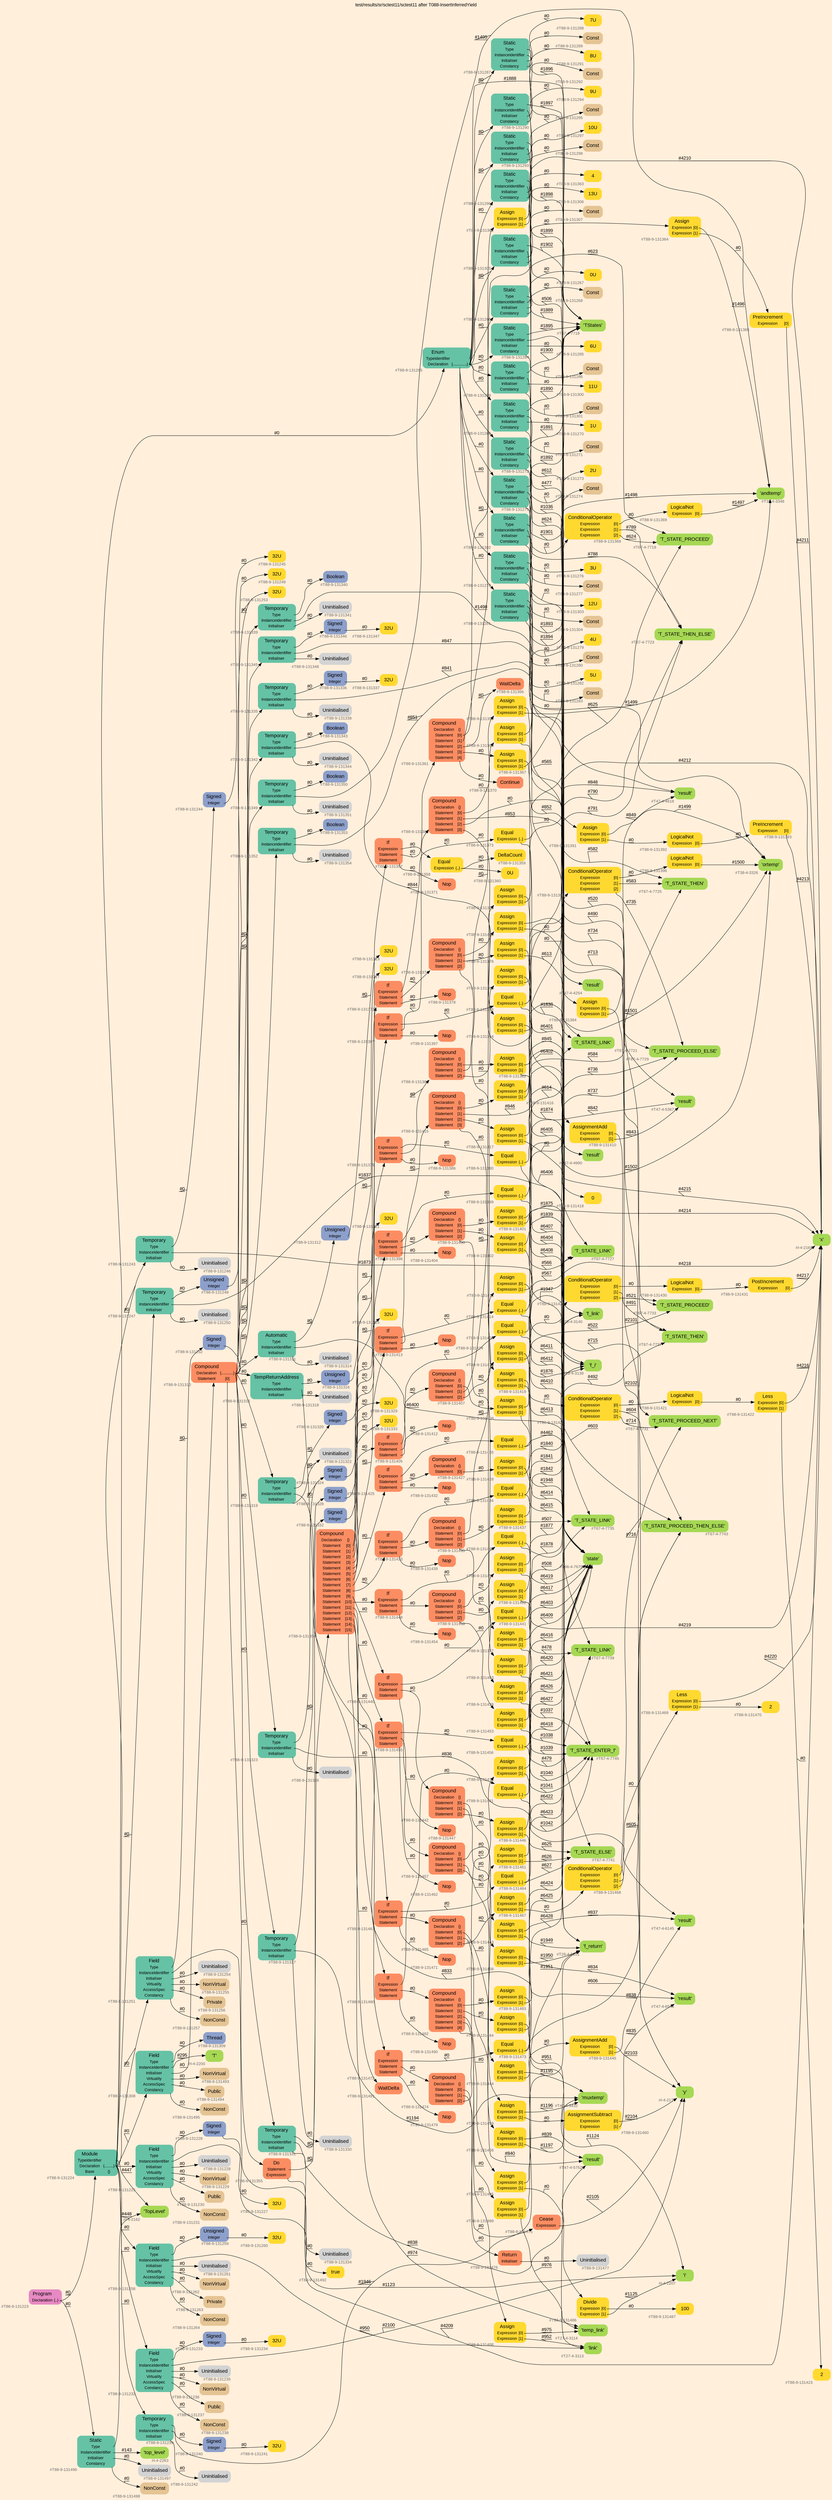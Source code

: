 digraph "test/results/sr/sctest11/sctest11 after T088-InsertInferredYield" {
label = "test/results/sr/sctest11/sctest11 after T088-InsertInferredYield"
labelloc = t
graph [
    rankdir = "LR"
    ranksep = 0.3
    bgcolor = antiquewhite1
    color = black
    fontcolor = black
    fontname = "Arial"
];
node [
    fontname = "Arial"
];
edge [
    fontname = "Arial"
];

// -------------------- node figure --------------------
// -------- block #T88-9-131223 ----------
"#T88-9-131223" [
    fillcolor = "/set28/4"
    xlabel = "#T88-9-131223"
    fontsize = "12"
    fontcolor = grey40
    shape = "plaintext"
    label = <<TABLE BORDER="0" CELLBORDER="0" CELLSPACING="0">
     <TR><TD><FONT COLOR="black" POINT-SIZE="15">Program</FONT></TD></TR>
     <TR><TD><FONT COLOR="black" POINT-SIZE="12">Declaration</FONT></TD><TD PORT="port0"><FONT COLOR="black" POINT-SIZE="12">{..}</FONT></TD></TR>
    </TABLE>>
    style = "rounded,filled"
];

// -------- block #T88-9-131224 ----------
"#T88-9-131224" [
    fillcolor = "/set28/1"
    xlabel = "#T88-9-131224"
    fontsize = "12"
    fontcolor = grey40
    shape = "plaintext"
    label = <<TABLE BORDER="0" CELLBORDER="0" CELLSPACING="0">
     <TR><TD><FONT COLOR="black" POINT-SIZE="15">Module</FONT></TD></TR>
     <TR><TD><FONT COLOR="black" POINT-SIZE="12">TypeIdentifier</FONT></TD><TD PORT="port0"></TD></TR>
     <TR><TD><FONT COLOR="black" POINT-SIZE="12">Declaration</FONT></TD><TD PORT="port1"><FONT COLOR="black" POINT-SIZE="12">{.........}</FONT></TD></TR>
     <TR><TD><FONT COLOR="black" POINT-SIZE="12">Base</FONT></TD><TD PORT="port2"><FONT COLOR="black" POINT-SIZE="12">{}</FONT></TD></TR>
    </TABLE>>
    style = "rounded,filled"
];

// -------- block #I-4-2162 ----------
"#I-4-2162" [
    fillcolor = "/set28/5"
    xlabel = "#I-4-2162"
    fontsize = "12"
    fontcolor = grey40
    shape = "plaintext"
    label = <<TABLE BORDER="0" CELLBORDER="0" CELLSPACING="0">
     <TR><TD><FONT COLOR="black" POINT-SIZE="15">'TopLevel'</FONT></TD></TR>
    </TABLE>>
    style = "rounded,filled"
];

// -------- block #T88-9-131225 ----------
"#T88-9-131225" [
    fillcolor = "/set28/1"
    xlabel = "#T88-9-131225"
    fontsize = "12"
    fontcolor = grey40
    shape = "plaintext"
    label = <<TABLE BORDER="0" CELLBORDER="0" CELLSPACING="0">
     <TR><TD><FONT COLOR="black" POINT-SIZE="15">Field</FONT></TD></TR>
     <TR><TD><FONT COLOR="black" POINT-SIZE="12">Type</FONT></TD><TD PORT="port0"></TD></TR>
     <TR><TD><FONT COLOR="black" POINT-SIZE="12">InstanceIdentifier</FONT></TD><TD PORT="port1"></TD></TR>
     <TR><TD><FONT COLOR="black" POINT-SIZE="12">Initialiser</FONT></TD><TD PORT="port2"></TD></TR>
     <TR><TD><FONT COLOR="black" POINT-SIZE="12">Virtuality</FONT></TD><TD PORT="port3"></TD></TR>
     <TR><TD><FONT COLOR="black" POINT-SIZE="12">AccessSpec</FONT></TD><TD PORT="port4"></TD></TR>
     <TR><TD><FONT COLOR="black" POINT-SIZE="12">Constancy</FONT></TD><TD PORT="port5"></TD></TR>
    </TABLE>>
    style = "rounded,filled"
];

// -------- block #T88-9-131226 ----------
"#T88-9-131226" [
    fillcolor = "/set28/3"
    xlabel = "#T88-9-131226"
    fontsize = "12"
    fontcolor = grey40
    shape = "plaintext"
    label = <<TABLE BORDER="0" CELLBORDER="0" CELLSPACING="0">
     <TR><TD><FONT COLOR="black" POINT-SIZE="15">Signed</FONT></TD></TR>
     <TR><TD><FONT COLOR="black" POINT-SIZE="12">Integer</FONT></TD><TD PORT="port0"></TD></TR>
    </TABLE>>
    style = "rounded,filled"
];

// -------- block #T88-9-131227 ----------
"#T88-9-131227" [
    fillcolor = "/set28/6"
    xlabel = "#T88-9-131227"
    fontsize = "12"
    fontcolor = grey40
    shape = "plaintext"
    label = <<TABLE BORDER="0" CELLBORDER="0" CELLSPACING="0">
     <TR><TD><FONT COLOR="black" POINT-SIZE="15">32U</FONT></TD></TR>
    </TABLE>>
    style = "rounded,filled"
];

// -------- block #I-4-2169 ----------
"#I-4-2169" [
    fillcolor = "/set28/5"
    xlabel = "#I-4-2169"
    fontsize = "12"
    fontcolor = grey40
    shape = "plaintext"
    label = <<TABLE BORDER="0" CELLBORDER="0" CELLSPACING="0">
     <TR><TD><FONT COLOR="black" POINT-SIZE="15">'x'</FONT></TD></TR>
    </TABLE>>
    style = "rounded,filled"
];

// -------- block #T88-9-131228 ----------
"#T88-9-131228" [
    xlabel = "#T88-9-131228"
    fontsize = "12"
    fontcolor = grey40
    shape = "plaintext"
    label = <<TABLE BORDER="0" CELLBORDER="0" CELLSPACING="0">
     <TR><TD><FONT COLOR="black" POINT-SIZE="15">Uninitialised</FONT></TD></TR>
    </TABLE>>
    style = "rounded,filled"
];

// -------- block #T88-9-131229 ----------
"#T88-9-131229" [
    fillcolor = "/set28/7"
    xlabel = "#T88-9-131229"
    fontsize = "12"
    fontcolor = grey40
    shape = "plaintext"
    label = <<TABLE BORDER="0" CELLBORDER="0" CELLSPACING="0">
     <TR><TD><FONT COLOR="black" POINT-SIZE="15">NonVirtual</FONT></TD></TR>
    </TABLE>>
    style = "rounded,filled"
];

// -------- block #T88-9-131230 ----------
"#T88-9-131230" [
    fillcolor = "/set28/7"
    xlabel = "#T88-9-131230"
    fontsize = "12"
    fontcolor = grey40
    shape = "plaintext"
    label = <<TABLE BORDER="0" CELLBORDER="0" CELLSPACING="0">
     <TR><TD><FONT COLOR="black" POINT-SIZE="15">Public</FONT></TD></TR>
    </TABLE>>
    style = "rounded,filled"
];

// -------- block #T88-9-131231 ----------
"#T88-9-131231" [
    fillcolor = "/set28/7"
    xlabel = "#T88-9-131231"
    fontsize = "12"
    fontcolor = grey40
    shape = "plaintext"
    label = <<TABLE BORDER="0" CELLBORDER="0" CELLSPACING="0">
     <TR><TD><FONT COLOR="black" POINT-SIZE="15">NonConst</FONT></TD></TR>
    </TABLE>>
    style = "rounded,filled"
];

// -------- block #T88-9-131232 ----------
"#T88-9-131232" [
    fillcolor = "/set28/1"
    xlabel = "#T88-9-131232"
    fontsize = "12"
    fontcolor = grey40
    shape = "plaintext"
    label = <<TABLE BORDER="0" CELLBORDER="0" CELLSPACING="0">
     <TR><TD><FONT COLOR="black" POINT-SIZE="15">Field</FONT></TD></TR>
     <TR><TD><FONT COLOR="black" POINT-SIZE="12">Type</FONT></TD><TD PORT="port0"></TD></TR>
     <TR><TD><FONT COLOR="black" POINT-SIZE="12">InstanceIdentifier</FONT></TD><TD PORT="port1"></TD></TR>
     <TR><TD><FONT COLOR="black" POINT-SIZE="12">Initialiser</FONT></TD><TD PORT="port2"></TD></TR>
     <TR><TD><FONT COLOR="black" POINT-SIZE="12">Virtuality</FONT></TD><TD PORT="port3"></TD></TR>
     <TR><TD><FONT COLOR="black" POINT-SIZE="12">AccessSpec</FONT></TD><TD PORT="port4"></TD></TR>
     <TR><TD><FONT COLOR="black" POINT-SIZE="12">Constancy</FONT></TD><TD PORT="port5"></TD></TR>
    </TABLE>>
    style = "rounded,filled"
];

// -------- block #T88-9-131233 ----------
"#T88-9-131233" [
    fillcolor = "/set28/3"
    xlabel = "#T88-9-131233"
    fontsize = "12"
    fontcolor = grey40
    shape = "plaintext"
    label = <<TABLE BORDER="0" CELLBORDER="0" CELLSPACING="0">
     <TR><TD><FONT COLOR="black" POINT-SIZE="15">Signed</FONT></TD></TR>
     <TR><TD><FONT COLOR="black" POINT-SIZE="12">Integer</FONT></TD><TD PORT="port0"></TD></TR>
    </TABLE>>
    style = "rounded,filled"
];

// -------- block #T88-9-131234 ----------
"#T88-9-131234" [
    fillcolor = "/set28/6"
    xlabel = "#T88-9-131234"
    fontsize = "12"
    fontcolor = grey40
    shape = "plaintext"
    label = <<TABLE BORDER="0" CELLBORDER="0" CELLSPACING="0">
     <TR><TD><FONT COLOR="black" POINT-SIZE="15">32U</FONT></TD></TR>
    </TABLE>>
    style = "rounded,filled"
];

// -------- block #I-4-2177 ----------
"#I-4-2177" [
    fillcolor = "/set28/5"
    xlabel = "#I-4-2177"
    fontsize = "12"
    fontcolor = grey40
    shape = "plaintext"
    label = <<TABLE BORDER="0" CELLBORDER="0" CELLSPACING="0">
     <TR><TD><FONT COLOR="black" POINT-SIZE="15">'y'</FONT></TD></TR>
    </TABLE>>
    style = "rounded,filled"
];

// -------- block #T88-9-131235 ----------
"#T88-9-131235" [
    xlabel = "#T88-9-131235"
    fontsize = "12"
    fontcolor = grey40
    shape = "plaintext"
    label = <<TABLE BORDER="0" CELLBORDER="0" CELLSPACING="0">
     <TR><TD><FONT COLOR="black" POINT-SIZE="15">Uninitialised</FONT></TD></TR>
    </TABLE>>
    style = "rounded,filled"
];

// -------- block #T88-9-131236 ----------
"#T88-9-131236" [
    fillcolor = "/set28/7"
    xlabel = "#T88-9-131236"
    fontsize = "12"
    fontcolor = grey40
    shape = "plaintext"
    label = <<TABLE BORDER="0" CELLBORDER="0" CELLSPACING="0">
     <TR><TD><FONT COLOR="black" POINT-SIZE="15">NonVirtual</FONT></TD></TR>
    </TABLE>>
    style = "rounded,filled"
];

// -------- block #T88-9-131237 ----------
"#T88-9-131237" [
    fillcolor = "/set28/7"
    xlabel = "#T88-9-131237"
    fontsize = "12"
    fontcolor = grey40
    shape = "plaintext"
    label = <<TABLE BORDER="0" CELLBORDER="0" CELLSPACING="0">
     <TR><TD><FONT COLOR="black" POINT-SIZE="15">Public</FONT></TD></TR>
    </TABLE>>
    style = "rounded,filled"
];

// -------- block #T88-9-131238 ----------
"#T88-9-131238" [
    fillcolor = "/set28/7"
    xlabel = "#T88-9-131238"
    fontsize = "12"
    fontcolor = grey40
    shape = "plaintext"
    label = <<TABLE BORDER="0" CELLBORDER="0" CELLSPACING="0">
     <TR><TD><FONT COLOR="black" POINT-SIZE="15">NonConst</FONT></TD></TR>
    </TABLE>>
    style = "rounded,filled"
];

// -------- block #T88-9-131239 ----------
"#T88-9-131239" [
    fillcolor = "/set28/1"
    xlabel = "#T88-9-131239"
    fontsize = "12"
    fontcolor = grey40
    shape = "plaintext"
    label = <<TABLE BORDER="0" CELLBORDER="0" CELLSPACING="0">
     <TR><TD><FONT COLOR="black" POINT-SIZE="15">Temporary</FONT></TD></TR>
     <TR><TD><FONT COLOR="black" POINT-SIZE="12">Type</FONT></TD><TD PORT="port0"></TD></TR>
     <TR><TD><FONT COLOR="black" POINT-SIZE="12">InstanceIdentifier</FONT></TD><TD PORT="port1"></TD></TR>
     <TR><TD><FONT COLOR="black" POINT-SIZE="12">Initialiser</FONT></TD><TD PORT="port2"></TD></TR>
    </TABLE>>
    style = "rounded,filled"
];

// -------- block #T88-9-131240 ----------
"#T88-9-131240" [
    fillcolor = "/set28/3"
    xlabel = "#T88-9-131240"
    fontsize = "12"
    fontcolor = grey40
    shape = "plaintext"
    label = <<TABLE BORDER="0" CELLBORDER="0" CELLSPACING="0">
     <TR><TD><FONT COLOR="black" POINT-SIZE="15">Signed</FONT></TD></TR>
     <TR><TD><FONT COLOR="black" POINT-SIZE="12">Integer</FONT></TD><TD PORT="port0"></TD></TR>
    </TABLE>>
    style = "rounded,filled"
];

// -------- block #T88-9-131241 ----------
"#T88-9-131241" [
    fillcolor = "/set28/6"
    xlabel = "#T88-9-131241"
    fontsize = "12"
    fontcolor = grey40
    shape = "plaintext"
    label = <<TABLE BORDER="0" CELLBORDER="0" CELLSPACING="0">
     <TR><TD><FONT COLOR="black" POINT-SIZE="15">32U</FONT></TD></TR>
    </TABLE>>
    style = "rounded,filled"
];

// -------- block #T26-4-3101 ----------
"#T26-4-3101" [
    fillcolor = "/set28/5"
    xlabel = "#T26-4-3101"
    fontsize = "12"
    fontcolor = grey40
    shape = "plaintext"
    label = <<TABLE BORDER="0" CELLBORDER="0" CELLSPACING="0">
     <TR><TD><FONT COLOR="black" POINT-SIZE="15">'f_return'</FONT></TD></TR>
    </TABLE>>
    style = "rounded,filled"
];

// -------- block #T88-9-131242 ----------
"#T88-9-131242" [
    xlabel = "#T88-9-131242"
    fontsize = "12"
    fontcolor = grey40
    shape = "plaintext"
    label = <<TABLE BORDER="0" CELLBORDER="0" CELLSPACING="0">
     <TR><TD><FONT COLOR="black" POINT-SIZE="15">Uninitialised</FONT></TD></TR>
    </TABLE>>
    style = "rounded,filled"
];

// -------- block #T88-9-131243 ----------
"#T88-9-131243" [
    fillcolor = "/set28/1"
    xlabel = "#T88-9-131243"
    fontsize = "12"
    fontcolor = grey40
    shape = "plaintext"
    label = <<TABLE BORDER="0" CELLBORDER="0" CELLSPACING="0">
     <TR><TD><FONT COLOR="black" POINT-SIZE="15">Temporary</FONT></TD></TR>
     <TR><TD><FONT COLOR="black" POINT-SIZE="12">Type</FONT></TD><TD PORT="port0"></TD></TR>
     <TR><TD><FONT COLOR="black" POINT-SIZE="12">InstanceIdentifier</FONT></TD><TD PORT="port1"></TD></TR>
     <TR><TD><FONT COLOR="black" POINT-SIZE="12">Initialiser</FONT></TD><TD PORT="port2"></TD></TR>
    </TABLE>>
    style = "rounded,filled"
];

// -------- block #T88-9-131244 ----------
"#T88-9-131244" [
    fillcolor = "/set28/3"
    xlabel = "#T88-9-131244"
    fontsize = "12"
    fontcolor = grey40
    shape = "plaintext"
    label = <<TABLE BORDER="0" CELLBORDER="0" CELLSPACING="0">
     <TR><TD><FONT COLOR="black" POINT-SIZE="15">Signed</FONT></TD></TR>
     <TR><TD><FONT COLOR="black" POINT-SIZE="12">Integer</FONT></TD><TD PORT="port0"></TD></TR>
    </TABLE>>
    style = "rounded,filled"
];

// -------- block #T88-9-131245 ----------
"#T88-9-131245" [
    fillcolor = "/set28/6"
    xlabel = "#T88-9-131245"
    fontsize = "12"
    fontcolor = grey40
    shape = "plaintext"
    label = <<TABLE BORDER="0" CELLBORDER="0" CELLSPACING="0">
     <TR><TD><FONT COLOR="black" POINT-SIZE="15">32U</FONT></TD></TR>
    </TABLE>>
    style = "rounded,filled"
];

// -------- block #T28-4-3139 ----------
"#T28-4-3139" [
    fillcolor = "/set28/5"
    xlabel = "#T28-4-3139"
    fontsize = "12"
    fontcolor = grey40
    shape = "plaintext"
    label = <<TABLE BORDER="0" CELLBORDER="0" CELLSPACING="0">
     <TR><TD><FONT COLOR="black" POINT-SIZE="15">'f_i'</FONT></TD></TR>
    </TABLE>>
    style = "rounded,filled"
];

// -------- block #T88-9-131246 ----------
"#T88-9-131246" [
    xlabel = "#T88-9-131246"
    fontsize = "12"
    fontcolor = grey40
    shape = "plaintext"
    label = <<TABLE BORDER="0" CELLBORDER="0" CELLSPACING="0">
     <TR><TD><FONT COLOR="black" POINT-SIZE="15">Uninitialised</FONT></TD></TR>
    </TABLE>>
    style = "rounded,filled"
];

// -------- block #T88-9-131247 ----------
"#T88-9-131247" [
    fillcolor = "/set28/1"
    xlabel = "#T88-9-131247"
    fontsize = "12"
    fontcolor = grey40
    shape = "plaintext"
    label = <<TABLE BORDER="0" CELLBORDER="0" CELLSPACING="0">
     <TR><TD><FONT COLOR="black" POINT-SIZE="15">Temporary</FONT></TD></TR>
     <TR><TD><FONT COLOR="black" POINT-SIZE="12">Type</FONT></TD><TD PORT="port0"></TD></TR>
     <TR><TD><FONT COLOR="black" POINT-SIZE="12">InstanceIdentifier</FONT></TD><TD PORT="port1"></TD></TR>
     <TR><TD><FONT COLOR="black" POINT-SIZE="12">Initialiser</FONT></TD><TD PORT="port2"></TD></TR>
    </TABLE>>
    style = "rounded,filled"
];

// -------- block #T88-9-131248 ----------
"#T88-9-131248" [
    fillcolor = "/set28/3"
    xlabel = "#T88-9-131248"
    fontsize = "12"
    fontcolor = grey40
    shape = "plaintext"
    label = <<TABLE BORDER="0" CELLBORDER="0" CELLSPACING="0">
     <TR><TD><FONT COLOR="black" POINT-SIZE="15">Unsigned</FONT></TD></TR>
     <TR><TD><FONT COLOR="black" POINT-SIZE="12">Integer</FONT></TD><TD PORT="port0"></TD></TR>
    </TABLE>>
    style = "rounded,filled"
];

// -------- block #T88-9-131249 ----------
"#T88-9-131249" [
    fillcolor = "/set28/6"
    xlabel = "#T88-9-131249"
    fontsize = "12"
    fontcolor = grey40
    shape = "plaintext"
    label = <<TABLE BORDER="0" CELLBORDER="0" CELLSPACING="0">
     <TR><TD><FONT COLOR="black" POINT-SIZE="15">32U</FONT></TD></TR>
    </TABLE>>
    style = "rounded,filled"
];

// -------- block #T28-4-3140 ----------
"#T28-4-3140" [
    fillcolor = "/set28/5"
    xlabel = "#T28-4-3140"
    fontsize = "12"
    fontcolor = grey40
    shape = "plaintext"
    label = <<TABLE BORDER="0" CELLBORDER="0" CELLSPACING="0">
     <TR><TD><FONT COLOR="black" POINT-SIZE="15">'f_link'</FONT></TD></TR>
    </TABLE>>
    style = "rounded,filled"
];

// -------- block #T88-9-131250 ----------
"#T88-9-131250" [
    xlabel = "#T88-9-131250"
    fontsize = "12"
    fontcolor = grey40
    shape = "plaintext"
    label = <<TABLE BORDER="0" CELLBORDER="0" CELLSPACING="0">
     <TR><TD><FONT COLOR="black" POINT-SIZE="15">Uninitialised</FONT></TD></TR>
    </TABLE>>
    style = "rounded,filled"
];

// -------- block #T88-9-131251 ----------
"#T88-9-131251" [
    fillcolor = "/set28/1"
    xlabel = "#T88-9-131251"
    fontsize = "12"
    fontcolor = grey40
    shape = "plaintext"
    label = <<TABLE BORDER="0" CELLBORDER="0" CELLSPACING="0">
     <TR><TD><FONT COLOR="black" POINT-SIZE="15">Field</FONT></TD></TR>
     <TR><TD><FONT COLOR="black" POINT-SIZE="12">Type</FONT></TD><TD PORT="port0"></TD></TR>
     <TR><TD><FONT COLOR="black" POINT-SIZE="12">InstanceIdentifier</FONT></TD><TD PORT="port1"></TD></TR>
     <TR><TD><FONT COLOR="black" POINT-SIZE="12">Initialiser</FONT></TD><TD PORT="port2"></TD></TR>
     <TR><TD><FONT COLOR="black" POINT-SIZE="12">Virtuality</FONT></TD><TD PORT="port3"></TD></TR>
     <TR><TD><FONT COLOR="black" POINT-SIZE="12">AccessSpec</FONT></TD><TD PORT="port4"></TD></TR>
     <TR><TD><FONT COLOR="black" POINT-SIZE="12">Constancy</FONT></TD><TD PORT="port5"></TD></TR>
    </TABLE>>
    style = "rounded,filled"
];

// -------- block #T88-9-131252 ----------
"#T88-9-131252" [
    fillcolor = "/set28/3"
    xlabel = "#T88-9-131252"
    fontsize = "12"
    fontcolor = grey40
    shape = "plaintext"
    label = <<TABLE BORDER="0" CELLBORDER="0" CELLSPACING="0">
     <TR><TD><FONT COLOR="black" POINT-SIZE="15">Signed</FONT></TD></TR>
     <TR><TD><FONT COLOR="black" POINT-SIZE="12">Integer</FONT></TD><TD PORT="port0"></TD></TR>
    </TABLE>>
    style = "rounded,filled"
];

// -------- block #T88-9-131253 ----------
"#T88-9-131253" [
    fillcolor = "/set28/6"
    xlabel = "#T88-9-131253"
    fontsize = "12"
    fontcolor = grey40
    shape = "plaintext"
    label = <<TABLE BORDER="0" CELLBORDER="0" CELLSPACING="0">
     <TR><TD><FONT COLOR="black" POINT-SIZE="15">32U</FONT></TD></TR>
    </TABLE>>
    style = "rounded,filled"
];

// -------- block #I-4-2207 ----------
"#I-4-2207" [
    fillcolor = "/set28/5"
    xlabel = "#I-4-2207"
    fontsize = "12"
    fontcolor = grey40
    shape = "plaintext"
    label = <<TABLE BORDER="0" CELLBORDER="0" CELLSPACING="0">
     <TR><TD><FONT COLOR="black" POINT-SIZE="15">'i'</FONT></TD></TR>
    </TABLE>>
    style = "rounded,filled"
];

// -------- block #T88-9-131254 ----------
"#T88-9-131254" [
    xlabel = "#T88-9-131254"
    fontsize = "12"
    fontcolor = grey40
    shape = "plaintext"
    label = <<TABLE BORDER="0" CELLBORDER="0" CELLSPACING="0">
     <TR><TD><FONT COLOR="black" POINT-SIZE="15">Uninitialised</FONT></TD></TR>
    </TABLE>>
    style = "rounded,filled"
];

// -------- block #T88-9-131255 ----------
"#T88-9-131255" [
    fillcolor = "/set28/7"
    xlabel = "#T88-9-131255"
    fontsize = "12"
    fontcolor = grey40
    shape = "plaintext"
    label = <<TABLE BORDER="0" CELLBORDER="0" CELLSPACING="0">
     <TR><TD><FONT COLOR="black" POINT-SIZE="15">NonVirtual</FONT></TD></TR>
    </TABLE>>
    style = "rounded,filled"
];

// -------- block #T88-9-131256 ----------
"#T88-9-131256" [
    fillcolor = "/set28/7"
    xlabel = "#T88-9-131256"
    fontsize = "12"
    fontcolor = grey40
    shape = "plaintext"
    label = <<TABLE BORDER="0" CELLBORDER="0" CELLSPACING="0">
     <TR><TD><FONT COLOR="black" POINT-SIZE="15">Private</FONT></TD></TR>
    </TABLE>>
    style = "rounded,filled"
];

// -------- block #T88-9-131257 ----------
"#T88-9-131257" [
    fillcolor = "/set28/7"
    xlabel = "#T88-9-131257"
    fontsize = "12"
    fontcolor = grey40
    shape = "plaintext"
    label = <<TABLE BORDER="0" CELLBORDER="0" CELLSPACING="0">
     <TR><TD><FONT COLOR="black" POINT-SIZE="15">NonConst</FONT></TD></TR>
    </TABLE>>
    style = "rounded,filled"
];

// -------- block #T88-9-131258 ----------
"#T88-9-131258" [
    fillcolor = "/set28/1"
    xlabel = "#T88-9-131258"
    fontsize = "12"
    fontcolor = grey40
    shape = "plaintext"
    label = <<TABLE BORDER="0" CELLBORDER="0" CELLSPACING="0">
     <TR><TD><FONT COLOR="black" POINT-SIZE="15">Field</FONT></TD></TR>
     <TR><TD><FONT COLOR="black" POINT-SIZE="12">Type</FONT></TD><TD PORT="port0"></TD></TR>
     <TR><TD><FONT COLOR="black" POINT-SIZE="12">InstanceIdentifier</FONT></TD><TD PORT="port1"></TD></TR>
     <TR><TD><FONT COLOR="black" POINT-SIZE="12">Initialiser</FONT></TD><TD PORT="port2"></TD></TR>
     <TR><TD><FONT COLOR="black" POINT-SIZE="12">Virtuality</FONT></TD><TD PORT="port3"></TD></TR>
     <TR><TD><FONT COLOR="black" POINT-SIZE="12">AccessSpec</FONT></TD><TD PORT="port4"></TD></TR>
     <TR><TD><FONT COLOR="black" POINT-SIZE="12">Constancy</FONT></TD><TD PORT="port5"></TD></TR>
    </TABLE>>
    style = "rounded,filled"
];

// -------- block #T88-9-131259 ----------
"#T88-9-131259" [
    fillcolor = "/set28/3"
    xlabel = "#T88-9-131259"
    fontsize = "12"
    fontcolor = grey40
    shape = "plaintext"
    label = <<TABLE BORDER="0" CELLBORDER="0" CELLSPACING="0">
     <TR><TD><FONT COLOR="black" POINT-SIZE="15">Unsigned</FONT></TD></TR>
     <TR><TD><FONT COLOR="black" POINT-SIZE="12">Integer</FONT></TD><TD PORT="port0"></TD></TR>
    </TABLE>>
    style = "rounded,filled"
];

// -------- block #T88-9-131260 ----------
"#T88-9-131260" [
    fillcolor = "/set28/6"
    xlabel = "#T88-9-131260"
    fontsize = "12"
    fontcolor = grey40
    shape = "plaintext"
    label = <<TABLE BORDER="0" CELLBORDER="0" CELLSPACING="0">
     <TR><TD><FONT COLOR="black" POINT-SIZE="15">32U</FONT></TD></TR>
    </TABLE>>
    style = "rounded,filled"
];

// -------- block #T27-4-3113 ----------
"#T27-4-3113" [
    fillcolor = "/set28/5"
    xlabel = "#T27-4-3113"
    fontsize = "12"
    fontcolor = grey40
    shape = "plaintext"
    label = <<TABLE BORDER="0" CELLBORDER="0" CELLSPACING="0">
     <TR><TD><FONT COLOR="black" POINT-SIZE="15">'link'</FONT></TD></TR>
    </TABLE>>
    style = "rounded,filled"
];

// -------- block #T88-9-131261 ----------
"#T88-9-131261" [
    xlabel = "#T88-9-131261"
    fontsize = "12"
    fontcolor = grey40
    shape = "plaintext"
    label = <<TABLE BORDER="0" CELLBORDER="0" CELLSPACING="0">
     <TR><TD><FONT COLOR="black" POINT-SIZE="15">Uninitialised</FONT></TD></TR>
    </TABLE>>
    style = "rounded,filled"
];

// -------- block #T88-9-131262 ----------
"#T88-9-131262" [
    fillcolor = "/set28/7"
    xlabel = "#T88-9-131262"
    fontsize = "12"
    fontcolor = grey40
    shape = "plaintext"
    label = <<TABLE BORDER="0" CELLBORDER="0" CELLSPACING="0">
     <TR><TD><FONT COLOR="black" POINT-SIZE="15">NonVirtual</FONT></TD></TR>
    </TABLE>>
    style = "rounded,filled"
];

// -------- block #T88-9-131263 ----------
"#T88-9-131263" [
    fillcolor = "/set28/7"
    xlabel = "#T88-9-131263"
    fontsize = "12"
    fontcolor = grey40
    shape = "plaintext"
    label = <<TABLE BORDER="0" CELLBORDER="0" CELLSPACING="0">
     <TR><TD><FONT COLOR="black" POINT-SIZE="15">Private</FONT></TD></TR>
    </TABLE>>
    style = "rounded,filled"
];

// -------- block #T88-9-131264 ----------
"#T88-9-131264" [
    fillcolor = "/set28/7"
    xlabel = "#T88-9-131264"
    fontsize = "12"
    fontcolor = grey40
    shape = "plaintext"
    label = <<TABLE BORDER="0" CELLBORDER="0" CELLSPACING="0">
     <TR><TD><FONT COLOR="black" POINT-SIZE="15">NonConst</FONT></TD></TR>
    </TABLE>>
    style = "rounded,filled"
];

// -------- block #T88-9-131265 ----------
"#T88-9-131265" [
    fillcolor = "/set28/1"
    xlabel = "#T88-9-131265"
    fontsize = "12"
    fontcolor = grey40
    shape = "plaintext"
    label = <<TABLE BORDER="0" CELLBORDER="0" CELLSPACING="0">
     <TR><TD><FONT COLOR="black" POINT-SIZE="15">Enum</FONT></TD></TR>
     <TR><TD><FONT COLOR="black" POINT-SIZE="12">TypeIdentifier</FONT></TD><TD PORT="port0"></TD></TR>
     <TR><TD><FONT COLOR="black" POINT-SIZE="12">Declaration</FONT></TD><TD PORT="port1"><FONT COLOR="black" POINT-SIZE="12">{..............}</FONT></TD></TR>
    </TABLE>>
    style = "rounded,filled"
];

// -------- block #T67-4-7718 ----------
"#T67-4-7718" [
    fillcolor = "/set28/5"
    xlabel = "#T67-4-7718"
    fontsize = "12"
    fontcolor = grey40
    shape = "plaintext"
    label = <<TABLE BORDER="0" CELLBORDER="0" CELLSPACING="0">
     <TR><TD><FONT COLOR="black" POINT-SIZE="15">'TStates'</FONT></TD></TR>
    </TABLE>>
    style = "rounded,filled"
];

// -------- block #T88-9-131266 ----------
"#T88-9-131266" [
    fillcolor = "/set28/1"
    xlabel = "#T88-9-131266"
    fontsize = "12"
    fontcolor = grey40
    shape = "plaintext"
    label = <<TABLE BORDER="0" CELLBORDER="0" CELLSPACING="0">
     <TR><TD><FONT COLOR="black" POINT-SIZE="15">Static</FONT></TD></TR>
     <TR><TD><FONT COLOR="black" POINT-SIZE="12">Type</FONT></TD><TD PORT="port0"></TD></TR>
     <TR><TD><FONT COLOR="black" POINT-SIZE="12">InstanceIdentifier</FONT></TD><TD PORT="port1"></TD></TR>
     <TR><TD><FONT COLOR="black" POINT-SIZE="12">Initialiser</FONT></TD><TD PORT="port2"></TD></TR>
     <TR><TD><FONT COLOR="black" POINT-SIZE="12">Constancy</FONT></TD><TD PORT="port3"></TD></TR>
    </TABLE>>
    style = "rounded,filled"
];

// -------- block #T67-4-7719 ----------
"#T67-4-7719" [
    fillcolor = "/set28/5"
    xlabel = "#T67-4-7719"
    fontsize = "12"
    fontcolor = grey40
    shape = "plaintext"
    label = <<TABLE BORDER="0" CELLBORDER="0" CELLSPACING="0">
     <TR><TD><FONT COLOR="black" POINT-SIZE="15">'T_STATE_PROCEED'</FONT></TD></TR>
    </TABLE>>
    style = "rounded,filled"
];

// -------- block #T88-9-131267 ----------
"#T88-9-131267" [
    fillcolor = "/set28/6"
    xlabel = "#T88-9-131267"
    fontsize = "12"
    fontcolor = grey40
    shape = "plaintext"
    label = <<TABLE BORDER="0" CELLBORDER="0" CELLSPACING="0">
     <TR><TD><FONT COLOR="black" POINT-SIZE="15">0U</FONT></TD></TR>
    </TABLE>>
    style = "rounded,filled"
];

// -------- block #T88-9-131268 ----------
"#T88-9-131268" [
    fillcolor = "/set28/7"
    xlabel = "#T88-9-131268"
    fontsize = "12"
    fontcolor = grey40
    shape = "plaintext"
    label = <<TABLE BORDER="0" CELLBORDER="0" CELLSPACING="0">
     <TR><TD><FONT COLOR="black" POINT-SIZE="15">Const</FONT></TD></TR>
    </TABLE>>
    style = "rounded,filled"
];

// -------- block #T88-9-131269 ----------
"#T88-9-131269" [
    fillcolor = "/set28/1"
    xlabel = "#T88-9-131269"
    fontsize = "12"
    fontcolor = grey40
    shape = "plaintext"
    label = <<TABLE BORDER="0" CELLBORDER="0" CELLSPACING="0">
     <TR><TD><FONT COLOR="black" POINT-SIZE="15">Static</FONT></TD></TR>
     <TR><TD><FONT COLOR="black" POINT-SIZE="12">Type</FONT></TD><TD PORT="port0"></TD></TR>
     <TR><TD><FONT COLOR="black" POINT-SIZE="12">InstanceIdentifier</FONT></TD><TD PORT="port1"></TD></TR>
     <TR><TD><FONT COLOR="black" POINT-SIZE="12">Initialiser</FONT></TD><TD PORT="port2"></TD></TR>
     <TR><TD><FONT COLOR="black" POINT-SIZE="12">Constancy</FONT></TD><TD PORT="port3"></TD></TR>
    </TABLE>>
    style = "rounded,filled"
];

// -------- block #T67-4-7721 ----------
"#T67-4-7721" [
    fillcolor = "/set28/5"
    xlabel = "#T67-4-7721"
    fontsize = "12"
    fontcolor = grey40
    shape = "plaintext"
    label = <<TABLE BORDER="0" CELLBORDER="0" CELLSPACING="0">
     <TR><TD><FONT COLOR="black" POINT-SIZE="15">'T_STATE_LINK'</FONT></TD></TR>
    </TABLE>>
    style = "rounded,filled"
];

// -------- block #T88-9-131270 ----------
"#T88-9-131270" [
    fillcolor = "/set28/6"
    xlabel = "#T88-9-131270"
    fontsize = "12"
    fontcolor = grey40
    shape = "plaintext"
    label = <<TABLE BORDER="0" CELLBORDER="0" CELLSPACING="0">
     <TR><TD><FONT COLOR="black" POINT-SIZE="15">1U</FONT></TD></TR>
    </TABLE>>
    style = "rounded,filled"
];

// -------- block #T88-9-131271 ----------
"#T88-9-131271" [
    fillcolor = "/set28/7"
    xlabel = "#T88-9-131271"
    fontsize = "12"
    fontcolor = grey40
    shape = "plaintext"
    label = <<TABLE BORDER="0" CELLBORDER="0" CELLSPACING="0">
     <TR><TD><FONT COLOR="black" POINT-SIZE="15">Const</FONT></TD></TR>
    </TABLE>>
    style = "rounded,filled"
];

// -------- block #T88-9-131272 ----------
"#T88-9-131272" [
    fillcolor = "/set28/1"
    xlabel = "#T88-9-131272"
    fontsize = "12"
    fontcolor = grey40
    shape = "plaintext"
    label = <<TABLE BORDER="0" CELLBORDER="0" CELLSPACING="0">
     <TR><TD><FONT COLOR="black" POINT-SIZE="15">Static</FONT></TD></TR>
     <TR><TD><FONT COLOR="black" POINT-SIZE="12">Type</FONT></TD><TD PORT="port0"></TD></TR>
     <TR><TD><FONT COLOR="black" POINT-SIZE="12">InstanceIdentifier</FONT></TD><TD PORT="port1"></TD></TR>
     <TR><TD><FONT COLOR="black" POINT-SIZE="12">Initialiser</FONT></TD><TD PORT="port2"></TD></TR>
     <TR><TD><FONT COLOR="black" POINT-SIZE="12">Constancy</FONT></TD><TD PORT="port3"></TD></TR>
    </TABLE>>
    style = "rounded,filled"
];

// -------- block #T67-4-7723 ----------
"#T67-4-7723" [
    fillcolor = "/set28/5"
    xlabel = "#T67-4-7723"
    fontsize = "12"
    fontcolor = grey40
    shape = "plaintext"
    label = <<TABLE BORDER="0" CELLBORDER="0" CELLSPACING="0">
     <TR><TD><FONT COLOR="black" POINT-SIZE="15">'T_STATE_THEN_ELSE'</FONT></TD></TR>
    </TABLE>>
    style = "rounded,filled"
];

// -------- block #T88-9-131273 ----------
"#T88-9-131273" [
    fillcolor = "/set28/6"
    xlabel = "#T88-9-131273"
    fontsize = "12"
    fontcolor = grey40
    shape = "plaintext"
    label = <<TABLE BORDER="0" CELLBORDER="0" CELLSPACING="0">
     <TR><TD><FONT COLOR="black" POINT-SIZE="15">2U</FONT></TD></TR>
    </TABLE>>
    style = "rounded,filled"
];

// -------- block #T88-9-131274 ----------
"#T88-9-131274" [
    fillcolor = "/set28/7"
    xlabel = "#T88-9-131274"
    fontsize = "12"
    fontcolor = grey40
    shape = "plaintext"
    label = <<TABLE BORDER="0" CELLBORDER="0" CELLSPACING="0">
     <TR><TD><FONT COLOR="black" POINT-SIZE="15">Const</FONT></TD></TR>
    </TABLE>>
    style = "rounded,filled"
];

// -------- block #T88-9-131275 ----------
"#T88-9-131275" [
    fillcolor = "/set28/1"
    xlabel = "#T88-9-131275"
    fontsize = "12"
    fontcolor = grey40
    shape = "plaintext"
    label = <<TABLE BORDER="0" CELLBORDER="0" CELLSPACING="0">
     <TR><TD><FONT COLOR="black" POINT-SIZE="15">Static</FONT></TD></TR>
     <TR><TD><FONT COLOR="black" POINT-SIZE="12">Type</FONT></TD><TD PORT="port0"></TD></TR>
     <TR><TD><FONT COLOR="black" POINT-SIZE="12">InstanceIdentifier</FONT></TD><TD PORT="port1"></TD></TR>
     <TR><TD><FONT COLOR="black" POINT-SIZE="12">Initialiser</FONT></TD><TD PORT="port2"></TD></TR>
     <TR><TD><FONT COLOR="black" POINT-SIZE="12">Constancy</FONT></TD><TD PORT="port3"></TD></TR>
    </TABLE>>
    style = "rounded,filled"
];

// -------- block #T67-4-7725 ----------
"#T67-4-7725" [
    fillcolor = "/set28/5"
    xlabel = "#T67-4-7725"
    fontsize = "12"
    fontcolor = grey40
    shape = "plaintext"
    label = <<TABLE BORDER="0" CELLBORDER="0" CELLSPACING="0">
     <TR><TD><FONT COLOR="black" POINT-SIZE="15">'T_STATE_THEN'</FONT></TD></TR>
    </TABLE>>
    style = "rounded,filled"
];

// -------- block #T88-9-131276 ----------
"#T88-9-131276" [
    fillcolor = "/set28/6"
    xlabel = "#T88-9-131276"
    fontsize = "12"
    fontcolor = grey40
    shape = "plaintext"
    label = <<TABLE BORDER="0" CELLBORDER="0" CELLSPACING="0">
     <TR><TD><FONT COLOR="black" POINT-SIZE="15">3U</FONT></TD></TR>
    </TABLE>>
    style = "rounded,filled"
];

// -------- block #T88-9-131277 ----------
"#T88-9-131277" [
    fillcolor = "/set28/7"
    xlabel = "#T88-9-131277"
    fontsize = "12"
    fontcolor = grey40
    shape = "plaintext"
    label = <<TABLE BORDER="0" CELLBORDER="0" CELLSPACING="0">
     <TR><TD><FONT COLOR="black" POINT-SIZE="15">Const</FONT></TD></TR>
    </TABLE>>
    style = "rounded,filled"
];

// -------- block #T88-9-131278 ----------
"#T88-9-131278" [
    fillcolor = "/set28/1"
    xlabel = "#T88-9-131278"
    fontsize = "12"
    fontcolor = grey40
    shape = "plaintext"
    label = <<TABLE BORDER="0" CELLBORDER="0" CELLSPACING="0">
     <TR><TD><FONT COLOR="black" POINT-SIZE="15">Static</FONT></TD></TR>
     <TR><TD><FONT COLOR="black" POINT-SIZE="12">Type</FONT></TD><TD PORT="port0"></TD></TR>
     <TR><TD><FONT COLOR="black" POINT-SIZE="12">InstanceIdentifier</FONT></TD><TD PORT="port1"></TD></TR>
     <TR><TD><FONT COLOR="black" POINT-SIZE="12">Initialiser</FONT></TD><TD PORT="port2"></TD></TR>
     <TR><TD><FONT COLOR="black" POINT-SIZE="12">Constancy</FONT></TD><TD PORT="port3"></TD></TR>
    </TABLE>>
    style = "rounded,filled"
];

// -------- block #T67-4-7727 ----------
"#T67-4-7727" [
    fillcolor = "/set28/5"
    xlabel = "#T67-4-7727"
    fontsize = "12"
    fontcolor = grey40
    shape = "plaintext"
    label = <<TABLE BORDER="0" CELLBORDER="0" CELLSPACING="0">
     <TR><TD><FONT COLOR="black" POINT-SIZE="15">'T_STATE_LINK'</FONT></TD></TR>
    </TABLE>>
    style = "rounded,filled"
];

// -------- block #T88-9-131279 ----------
"#T88-9-131279" [
    fillcolor = "/set28/6"
    xlabel = "#T88-9-131279"
    fontsize = "12"
    fontcolor = grey40
    shape = "plaintext"
    label = <<TABLE BORDER="0" CELLBORDER="0" CELLSPACING="0">
     <TR><TD><FONT COLOR="black" POINT-SIZE="15">4U</FONT></TD></TR>
    </TABLE>>
    style = "rounded,filled"
];

// -------- block #T88-9-131280 ----------
"#T88-9-131280" [
    fillcolor = "/set28/7"
    xlabel = "#T88-9-131280"
    fontsize = "12"
    fontcolor = grey40
    shape = "plaintext"
    label = <<TABLE BORDER="0" CELLBORDER="0" CELLSPACING="0">
     <TR><TD><FONT COLOR="black" POINT-SIZE="15">Const</FONT></TD></TR>
    </TABLE>>
    style = "rounded,filled"
];

// -------- block #T88-9-131281 ----------
"#T88-9-131281" [
    fillcolor = "/set28/1"
    xlabel = "#T88-9-131281"
    fontsize = "12"
    fontcolor = grey40
    shape = "plaintext"
    label = <<TABLE BORDER="0" CELLBORDER="0" CELLSPACING="0">
     <TR><TD><FONT COLOR="black" POINT-SIZE="15">Static</FONT></TD></TR>
     <TR><TD><FONT COLOR="black" POINT-SIZE="12">Type</FONT></TD><TD PORT="port0"></TD></TR>
     <TR><TD><FONT COLOR="black" POINT-SIZE="12">InstanceIdentifier</FONT></TD><TD PORT="port1"></TD></TR>
     <TR><TD><FONT COLOR="black" POINT-SIZE="12">Initialiser</FONT></TD><TD PORT="port2"></TD></TR>
     <TR><TD><FONT COLOR="black" POINT-SIZE="12">Constancy</FONT></TD><TD PORT="port3"></TD></TR>
    </TABLE>>
    style = "rounded,filled"
];

// -------- block #T67-4-7729 ----------
"#T67-4-7729" [
    fillcolor = "/set28/5"
    xlabel = "#T67-4-7729"
    fontsize = "12"
    fontcolor = grey40
    shape = "plaintext"
    label = <<TABLE BORDER="0" CELLBORDER="0" CELLSPACING="0">
     <TR><TD><FONT COLOR="black" POINT-SIZE="15">'T_STATE_PROCEED_ELSE'</FONT></TD></TR>
    </TABLE>>
    style = "rounded,filled"
];

// -------- block #T88-9-131282 ----------
"#T88-9-131282" [
    fillcolor = "/set28/6"
    xlabel = "#T88-9-131282"
    fontsize = "12"
    fontcolor = grey40
    shape = "plaintext"
    label = <<TABLE BORDER="0" CELLBORDER="0" CELLSPACING="0">
     <TR><TD><FONT COLOR="black" POINT-SIZE="15">5U</FONT></TD></TR>
    </TABLE>>
    style = "rounded,filled"
];

// -------- block #T88-9-131283 ----------
"#T88-9-131283" [
    fillcolor = "/set28/7"
    xlabel = "#T88-9-131283"
    fontsize = "12"
    fontcolor = grey40
    shape = "plaintext"
    label = <<TABLE BORDER="0" CELLBORDER="0" CELLSPACING="0">
     <TR><TD><FONT COLOR="black" POINT-SIZE="15">Const</FONT></TD></TR>
    </TABLE>>
    style = "rounded,filled"
];

// -------- block #T88-9-131284 ----------
"#T88-9-131284" [
    fillcolor = "/set28/1"
    xlabel = "#T88-9-131284"
    fontsize = "12"
    fontcolor = grey40
    shape = "plaintext"
    label = <<TABLE BORDER="0" CELLBORDER="0" CELLSPACING="0">
     <TR><TD><FONT COLOR="black" POINT-SIZE="15">Static</FONT></TD></TR>
     <TR><TD><FONT COLOR="black" POINT-SIZE="12">Type</FONT></TD><TD PORT="port0"></TD></TR>
     <TR><TD><FONT COLOR="black" POINT-SIZE="12">InstanceIdentifier</FONT></TD><TD PORT="port1"></TD></TR>
     <TR><TD><FONT COLOR="black" POINT-SIZE="12">Initialiser</FONT></TD><TD PORT="port2"></TD></TR>
     <TR><TD><FONT COLOR="black" POINT-SIZE="12">Constancy</FONT></TD><TD PORT="port3"></TD></TR>
    </TABLE>>
    style = "rounded,filled"
];

// -------- block #T67-4-7731 ----------
"#T67-4-7731" [
    fillcolor = "/set28/5"
    xlabel = "#T67-4-7731"
    fontsize = "12"
    fontcolor = grey40
    shape = "plaintext"
    label = <<TABLE BORDER="0" CELLBORDER="0" CELLSPACING="0">
     <TR><TD><FONT COLOR="black" POINT-SIZE="15">'T_STATE_PROCEED_NEXT'</FONT></TD></TR>
    </TABLE>>
    style = "rounded,filled"
];

// -------- block #T88-9-131285 ----------
"#T88-9-131285" [
    fillcolor = "/set28/6"
    xlabel = "#T88-9-131285"
    fontsize = "12"
    fontcolor = grey40
    shape = "plaintext"
    label = <<TABLE BORDER="0" CELLBORDER="0" CELLSPACING="0">
     <TR><TD><FONT COLOR="black" POINT-SIZE="15">6U</FONT></TD></TR>
    </TABLE>>
    style = "rounded,filled"
];

// -------- block #T88-9-131286 ----------
"#T88-9-131286" [
    fillcolor = "/set28/7"
    xlabel = "#T88-9-131286"
    fontsize = "12"
    fontcolor = grey40
    shape = "plaintext"
    label = <<TABLE BORDER="0" CELLBORDER="0" CELLSPACING="0">
     <TR><TD><FONT COLOR="black" POINT-SIZE="15">Const</FONT></TD></TR>
    </TABLE>>
    style = "rounded,filled"
];

// -------- block #T88-9-131287 ----------
"#T88-9-131287" [
    fillcolor = "/set28/1"
    xlabel = "#T88-9-131287"
    fontsize = "12"
    fontcolor = grey40
    shape = "plaintext"
    label = <<TABLE BORDER="0" CELLBORDER="0" CELLSPACING="0">
     <TR><TD><FONT COLOR="black" POINT-SIZE="15">Static</FONT></TD></TR>
     <TR><TD><FONT COLOR="black" POINT-SIZE="12">Type</FONT></TD><TD PORT="port0"></TD></TR>
     <TR><TD><FONT COLOR="black" POINT-SIZE="12">InstanceIdentifier</FONT></TD><TD PORT="port1"></TD></TR>
     <TR><TD><FONT COLOR="black" POINT-SIZE="12">Initialiser</FONT></TD><TD PORT="port2"></TD></TR>
     <TR><TD><FONT COLOR="black" POINT-SIZE="12">Constancy</FONT></TD><TD PORT="port3"></TD></TR>
    </TABLE>>
    style = "rounded,filled"
];

// -------- block #T67-4-7733 ----------
"#T67-4-7733" [
    fillcolor = "/set28/5"
    xlabel = "#T67-4-7733"
    fontsize = "12"
    fontcolor = grey40
    shape = "plaintext"
    label = <<TABLE BORDER="0" CELLBORDER="0" CELLSPACING="0">
     <TR><TD><FONT COLOR="black" POINT-SIZE="15">'T_STATE_PROCEED'</FONT></TD></TR>
    </TABLE>>
    style = "rounded,filled"
];

// -------- block #T88-9-131288 ----------
"#T88-9-131288" [
    fillcolor = "/set28/6"
    xlabel = "#T88-9-131288"
    fontsize = "12"
    fontcolor = grey40
    shape = "plaintext"
    label = <<TABLE BORDER="0" CELLBORDER="0" CELLSPACING="0">
     <TR><TD><FONT COLOR="black" POINT-SIZE="15">7U</FONT></TD></TR>
    </TABLE>>
    style = "rounded,filled"
];

// -------- block #T88-9-131289 ----------
"#T88-9-131289" [
    fillcolor = "/set28/7"
    xlabel = "#T88-9-131289"
    fontsize = "12"
    fontcolor = grey40
    shape = "plaintext"
    label = <<TABLE BORDER="0" CELLBORDER="0" CELLSPACING="0">
     <TR><TD><FONT COLOR="black" POINT-SIZE="15">Const</FONT></TD></TR>
    </TABLE>>
    style = "rounded,filled"
];

// -------- block #T88-9-131290 ----------
"#T88-9-131290" [
    fillcolor = "/set28/1"
    xlabel = "#T88-9-131290"
    fontsize = "12"
    fontcolor = grey40
    shape = "plaintext"
    label = <<TABLE BORDER="0" CELLBORDER="0" CELLSPACING="0">
     <TR><TD><FONT COLOR="black" POINT-SIZE="15">Static</FONT></TD></TR>
     <TR><TD><FONT COLOR="black" POINT-SIZE="12">Type</FONT></TD><TD PORT="port0"></TD></TR>
     <TR><TD><FONT COLOR="black" POINT-SIZE="12">InstanceIdentifier</FONT></TD><TD PORT="port1"></TD></TR>
     <TR><TD><FONT COLOR="black" POINT-SIZE="12">Initialiser</FONT></TD><TD PORT="port2"></TD></TR>
     <TR><TD><FONT COLOR="black" POINT-SIZE="12">Constancy</FONT></TD><TD PORT="port3"></TD></TR>
    </TABLE>>
    style = "rounded,filled"
];

// -------- block #T67-4-7735 ----------
"#T67-4-7735" [
    fillcolor = "/set28/5"
    xlabel = "#T67-4-7735"
    fontsize = "12"
    fontcolor = grey40
    shape = "plaintext"
    label = <<TABLE BORDER="0" CELLBORDER="0" CELLSPACING="0">
     <TR><TD><FONT COLOR="black" POINT-SIZE="15">'T_STATE_LINK'</FONT></TD></TR>
    </TABLE>>
    style = "rounded,filled"
];

// -------- block #T88-9-131291 ----------
"#T88-9-131291" [
    fillcolor = "/set28/6"
    xlabel = "#T88-9-131291"
    fontsize = "12"
    fontcolor = grey40
    shape = "plaintext"
    label = <<TABLE BORDER="0" CELLBORDER="0" CELLSPACING="0">
     <TR><TD><FONT COLOR="black" POINT-SIZE="15">8U</FONT></TD></TR>
    </TABLE>>
    style = "rounded,filled"
];

// -------- block #T88-9-131292 ----------
"#T88-9-131292" [
    fillcolor = "/set28/7"
    xlabel = "#T88-9-131292"
    fontsize = "12"
    fontcolor = grey40
    shape = "plaintext"
    label = <<TABLE BORDER="0" CELLBORDER="0" CELLSPACING="0">
     <TR><TD><FONT COLOR="black" POINT-SIZE="15">Const</FONT></TD></TR>
    </TABLE>>
    style = "rounded,filled"
];

// -------- block #T88-9-131293 ----------
"#T88-9-131293" [
    fillcolor = "/set28/1"
    xlabel = "#T88-9-131293"
    fontsize = "12"
    fontcolor = grey40
    shape = "plaintext"
    label = <<TABLE BORDER="0" CELLBORDER="0" CELLSPACING="0">
     <TR><TD><FONT COLOR="black" POINT-SIZE="15">Static</FONT></TD></TR>
     <TR><TD><FONT COLOR="black" POINT-SIZE="12">Type</FONT></TD><TD PORT="port0"></TD></TR>
     <TR><TD><FONT COLOR="black" POINT-SIZE="12">InstanceIdentifier</FONT></TD><TD PORT="port1"></TD></TR>
     <TR><TD><FONT COLOR="black" POINT-SIZE="12">Initialiser</FONT></TD><TD PORT="port2"></TD></TR>
     <TR><TD><FONT COLOR="black" POINT-SIZE="12">Constancy</FONT></TD><TD PORT="port3"></TD></TR>
    </TABLE>>
    style = "rounded,filled"
];

// -------- block #T67-4-7737 ----------
"#T67-4-7737" [
    fillcolor = "/set28/5"
    xlabel = "#T67-4-7737"
    fontsize = "12"
    fontcolor = grey40
    shape = "plaintext"
    label = <<TABLE BORDER="0" CELLBORDER="0" CELLSPACING="0">
     <TR><TD><FONT COLOR="black" POINT-SIZE="15">'T_STATE_THEN'</FONT></TD></TR>
    </TABLE>>
    style = "rounded,filled"
];

// -------- block #T88-9-131294 ----------
"#T88-9-131294" [
    fillcolor = "/set28/6"
    xlabel = "#T88-9-131294"
    fontsize = "12"
    fontcolor = grey40
    shape = "plaintext"
    label = <<TABLE BORDER="0" CELLBORDER="0" CELLSPACING="0">
     <TR><TD><FONT COLOR="black" POINT-SIZE="15">9U</FONT></TD></TR>
    </TABLE>>
    style = "rounded,filled"
];

// -------- block #T88-9-131295 ----------
"#T88-9-131295" [
    fillcolor = "/set28/7"
    xlabel = "#T88-9-131295"
    fontsize = "12"
    fontcolor = grey40
    shape = "plaintext"
    label = <<TABLE BORDER="0" CELLBORDER="0" CELLSPACING="0">
     <TR><TD><FONT COLOR="black" POINT-SIZE="15">Const</FONT></TD></TR>
    </TABLE>>
    style = "rounded,filled"
];

// -------- block #T88-9-131296 ----------
"#T88-9-131296" [
    fillcolor = "/set28/1"
    xlabel = "#T88-9-131296"
    fontsize = "12"
    fontcolor = grey40
    shape = "plaintext"
    label = <<TABLE BORDER="0" CELLBORDER="0" CELLSPACING="0">
     <TR><TD><FONT COLOR="black" POINT-SIZE="15">Static</FONT></TD></TR>
     <TR><TD><FONT COLOR="black" POINT-SIZE="12">Type</FONT></TD><TD PORT="port0"></TD></TR>
     <TR><TD><FONT COLOR="black" POINT-SIZE="12">InstanceIdentifier</FONT></TD><TD PORT="port1"></TD></TR>
     <TR><TD><FONT COLOR="black" POINT-SIZE="12">Initialiser</FONT></TD><TD PORT="port2"></TD></TR>
     <TR><TD><FONT COLOR="black" POINT-SIZE="12">Constancy</FONT></TD><TD PORT="port3"></TD></TR>
    </TABLE>>
    style = "rounded,filled"
];

// -------- block #T67-4-7739 ----------
"#T67-4-7739" [
    fillcolor = "/set28/5"
    xlabel = "#T67-4-7739"
    fontsize = "12"
    fontcolor = grey40
    shape = "plaintext"
    label = <<TABLE BORDER="0" CELLBORDER="0" CELLSPACING="0">
     <TR><TD><FONT COLOR="black" POINT-SIZE="15">'T_STATE_LINK'</FONT></TD></TR>
    </TABLE>>
    style = "rounded,filled"
];

// -------- block #T88-9-131297 ----------
"#T88-9-131297" [
    fillcolor = "/set28/6"
    xlabel = "#T88-9-131297"
    fontsize = "12"
    fontcolor = grey40
    shape = "plaintext"
    label = <<TABLE BORDER="0" CELLBORDER="0" CELLSPACING="0">
     <TR><TD><FONT COLOR="black" POINT-SIZE="15">10U</FONT></TD></TR>
    </TABLE>>
    style = "rounded,filled"
];

// -------- block #T88-9-131298 ----------
"#T88-9-131298" [
    fillcolor = "/set28/7"
    xlabel = "#T88-9-131298"
    fontsize = "12"
    fontcolor = grey40
    shape = "plaintext"
    label = <<TABLE BORDER="0" CELLBORDER="0" CELLSPACING="0">
     <TR><TD><FONT COLOR="black" POINT-SIZE="15">Const</FONT></TD></TR>
    </TABLE>>
    style = "rounded,filled"
];

// -------- block #T88-9-131299 ----------
"#T88-9-131299" [
    fillcolor = "/set28/1"
    xlabel = "#T88-9-131299"
    fontsize = "12"
    fontcolor = grey40
    shape = "plaintext"
    label = <<TABLE BORDER="0" CELLBORDER="0" CELLSPACING="0">
     <TR><TD><FONT COLOR="black" POINT-SIZE="15">Static</FONT></TD></TR>
     <TR><TD><FONT COLOR="black" POINT-SIZE="12">Type</FONT></TD><TD PORT="port0"></TD></TR>
     <TR><TD><FONT COLOR="black" POINT-SIZE="12">InstanceIdentifier</FONT></TD><TD PORT="port1"></TD></TR>
     <TR><TD><FONT COLOR="black" POINT-SIZE="12">Initialiser</FONT></TD><TD PORT="port2"></TD></TR>
     <TR><TD><FONT COLOR="black" POINT-SIZE="12">Constancy</FONT></TD><TD PORT="port3"></TD></TR>
    </TABLE>>
    style = "rounded,filled"
];

// -------- block #T67-4-7741 ----------
"#T67-4-7741" [
    fillcolor = "/set28/5"
    xlabel = "#T67-4-7741"
    fontsize = "12"
    fontcolor = grey40
    shape = "plaintext"
    label = <<TABLE BORDER="0" CELLBORDER="0" CELLSPACING="0">
     <TR><TD><FONT COLOR="black" POINT-SIZE="15">'T_STATE_ELSE'</FONT></TD></TR>
    </TABLE>>
    style = "rounded,filled"
];

// -------- block #T88-9-131300 ----------
"#T88-9-131300" [
    fillcolor = "/set28/6"
    xlabel = "#T88-9-131300"
    fontsize = "12"
    fontcolor = grey40
    shape = "plaintext"
    label = <<TABLE BORDER="0" CELLBORDER="0" CELLSPACING="0">
     <TR><TD><FONT COLOR="black" POINT-SIZE="15">11U</FONT></TD></TR>
    </TABLE>>
    style = "rounded,filled"
];

// -------- block #T88-9-131301 ----------
"#T88-9-131301" [
    fillcolor = "/set28/7"
    xlabel = "#T88-9-131301"
    fontsize = "12"
    fontcolor = grey40
    shape = "plaintext"
    label = <<TABLE BORDER="0" CELLBORDER="0" CELLSPACING="0">
     <TR><TD><FONT COLOR="black" POINT-SIZE="15">Const</FONT></TD></TR>
    </TABLE>>
    style = "rounded,filled"
];

// -------- block #T88-9-131302 ----------
"#T88-9-131302" [
    fillcolor = "/set28/1"
    xlabel = "#T88-9-131302"
    fontsize = "12"
    fontcolor = grey40
    shape = "plaintext"
    label = <<TABLE BORDER="0" CELLBORDER="0" CELLSPACING="0">
     <TR><TD><FONT COLOR="black" POINT-SIZE="15">Static</FONT></TD></TR>
     <TR><TD><FONT COLOR="black" POINT-SIZE="12">Type</FONT></TD><TD PORT="port0"></TD></TR>
     <TR><TD><FONT COLOR="black" POINT-SIZE="12">InstanceIdentifier</FONT></TD><TD PORT="port1"></TD></TR>
     <TR><TD><FONT COLOR="black" POINT-SIZE="12">Initialiser</FONT></TD><TD PORT="port2"></TD></TR>
     <TR><TD><FONT COLOR="black" POINT-SIZE="12">Constancy</FONT></TD><TD PORT="port3"></TD></TR>
    </TABLE>>
    style = "rounded,filled"
];

// -------- block #T67-4-7743 ----------
"#T67-4-7743" [
    fillcolor = "/set28/5"
    xlabel = "#T67-4-7743"
    fontsize = "12"
    fontcolor = grey40
    shape = "plaintext"
    label = <<TABLE BORDER="0" CELLBORDER="0" CELLSPACING="0">
     <TR><TD><FONT COLOR="black" POINT-SIZE="15">'T_STATE_PROCEED_THEN_ELSE'</FONT></TD></TR>
    </TABLE>>
    style = "rounded,filled"
];

// -------- block #T88-9-131303 ----------
"#T88-9-131303" [
    fillcolor = "/set28/6"
    xlabel = "#T88-9-131303"
    fontsize = "12"
    fontcolor = grey40
    shape = "plaintext"
    label = <<TABLE BORDER="0" CELLBORDER="0" CELLSPACING="0">
     <TR><TD><FONT COLOR="black" POINT-SIZE="15">12U</FONT></TD></TR>
    </TABLE>>
    style = "rounded,filled"
];

// -------- block #T88-9-131304 ----------
"#T88-9-131304" [
    fillcolor = "/set28/7"
    xlabel = "#T88-9-131304"
    fontsize = "12"
    fontcolor = grey40
    shape = "plaintext"
    label = <<TABLE BORDER="0" CELLBORDER="0" CELLSPACING="0">
     <TR><TD><FONT COLOR="black" POINT-SIZE="15">Const</FONT></TD></TR>
    </TABLE>>
    style = "rounded,filled"
];

// -------- block #T88-9-131305 ----------
"#T88-9-131305" [
    fillcolor = "/set28/1"
    xlabel = "#T88-9-131305"
    fontsize = "12"
    fontcolor = grey40
    shape = "plaintext"
    label = <<TABLE BORDER="0" CELLBORDER="0" CELLSPACING="0">
     <TR><TD><FONT COLOR="black" POINT-SIZE="15">Static</FONT></TD></TR>
     <TR><TD><FONT COLOR="black" POINT-SIZE="12">Type</FONT></TD><TD PORT="port0"></TD></TR>
     <TR><TD><FONT COLOR="black" POINT-SIZE="12">InstanceIdentifier</FONT></TD><TD PORT="port1"></TD></TR>
     <TR><TD><FONT COLOR="black" POINT-SIZE="12">Initialiser</FONT></TD><TD PORT="port2"></TD></TR>
     <TR><TD><FONT COLOR="black" POINT-SIZE="12">Constancy</FONT></TD><TD PORT="port3"></TD></TR>
    </TABLE>>
    style = "rounded,filled"
];

// -------- block #T67-4-7745 ----------
"#T67-4-7745" [
    fillcolor = "/set28/5"
    xlabel = "#T67-4-7745"
    fontsize = "12"
    fontcolor = grey40
    shape = "plaintext"
    label = <<TABLE BORDER="0" CELLBORDER="0" CELLSPACING="0">
     <TR><TD><FONT COLOR="black" POINT-SIZE="15">'T_STATE_ENTER_f'</FONT></TD></TR>
    </TABLE>>
    style = "rounded,filled"
];

// -------- block #T88-9-131306 ----------
"#T88-9-131306" [
    fillcolor = "/set28/6"
    xlabel = "#T88-9-131306"
    fontsize = "12"
    fontcolor = grey40
    shape = "plaintext"
    label = <<TABLE BORDER="0" CELLBORDER="0" CELLSPACING="0">
     <TR><TD><FONT COLOR="black" POINT-SIZE="15">13U</FONT></TD></TR>
    </TABLE>>
    style = "rounded,filled"
];

// -------- block #T88-9-131307 ----------
"#T88-9-131307" [
    fillcolor = "/set28/7"
    xlabel = "#T88-9-131307"
    fontsize = "12"
    fontcolor = grey40
    shape = "plaintext"
    label = <<TABLE BORDER="0" CELLBORDER="0" CELLSPACING="0">
     <TR><TD><FONT COLOR="black" POINT-SIZE="15">Const</FONT></TD></TR>
    </TABLE>>
    style = "rounded,filled"
];

// -------- block #T88-9-131308 ----------
"#T88-9-131308" [
    fillcolor = "/set28/1"
    xlabel = "#T88-9-131308"
    fontsize = "12"
    fontcolor = grey40
    shape = "plaintext"
    label = <<TABLE BORDER="0" CELLBORDER="0" CELLSPACING="0">
     <TR><TD><FONT COLOR="black" POINT-SIZE="15">Field</FONT></TD></TR>
     <TR><TD><FONT COLOR="black" POINT-SIZE="12">Type</FONT></TD><TD PORT="port0"></TD></TR>
     <TR><TD><FONT COLOR="black" POINT-SIZE="12">InstanceIdentifier</FONT></TD><TD PORT="port1"></TD></TR>
     <TR><TD><FONT COLOR="black" POINT-SIZE="12">Initialiser</FONT></TD><TD PORT="port2"></TD></TR>
     <TR><TD><FONT COLOR="black" POINT-SIZE="12">Virtuality</FONT></TD><TD PORT="port3"></TD></TR>
     <TR><TD><FONT COLOR="black" POINT-SIZE="12">AccessSpec</FONT></TD><TD PORT="port4"></TD></TR>
     <TR><TD><FONT COLOR="black" POINT-SIZE="12">Constancy</FONT></TD><TD PORT="port5"></TD></TR>
    </TABLE>>
    style = "rounded,filled"
];

// -------- block #T88-9-131309 ----------
"#T88-9-131309" [
    fillcolor = "/set28/3"
    xlabel = "#T88-9-131309"
    fontsize = "12"
    fontcolor = grey40
    shape = "plaintext"
    label = <<TABLE BORDER="0" CELLBORDER="0" CELLSPACING="0">
     <TR><TD><FONT COLOR="black" POINT-SIZE="15">Thread</FONT></TD></TR>
    </TABLE>>
    style = "rounded,filled"
];

// -------- block #I-4-2200 ----------
"#I-4-2200" [
    fillcolor = "/set28/5"
    xlabel = "#I-4-2200"
    fontsize = "12"
    fontcolor = grey40
    shape = "plaintext"
    label = <<TABLE BORDER="0" CELLBORDER="0" CELLSPACING="0">
     <TR><TD><FONT COLOR="black" POINT-SIZE="15">'T'</FONT></TD></TR>
    </TABLE>>
    style = "rounded,filled"
];

// -------- block #T88-9-131310 ----------
"#T88-9-131310" [
    fillcolor = "/set28/2"
    xlabel = "#T88-9-131310"
    fontsize = "12"
    fontcolor = grey40
    shape = "plaintext"
    label = <<TABLE BORDER="0" CELLBORDER="0" CELLSPACING="0">
     <TR><TD><FONT COLOR="black" POINT-SIZE="15">Compound</FONT></TD></TR>
     <TR><TD><FONT COLOR="black" POINT-SIZE="12">Declaration</FONT></TD><TD PORT="port0"><FONT COLOR="black" POINT-SIZE="12">{............}</FONT></TD></TR>
     <TR><TD><FONT COLOR="black" POINT-SIZE="12">Statement</FONT></TD><TD PORT="port1"><FONT COLOR="black" POINT-SIZE="12">[0]</FONT></TD></TR>
    </TABLE>>
    style = "rounded,filled"
];

// -------- block #T88-9-131311 ----------
"#T88-9-131311" [
    fillcolor = "/set28/1"
    xlabel = "#T88-9-131311"
    fontsize = "12"
    fontcolor = grey40
    shape = "plaintext"
    label = <<TABLE BORDER="0" CELLBORDER="0" CELLSPACING="0">
     <TR><TD><FONT COLOR="black" POINT-SIZE="15">Automatic</FONT></TD></TR>
     <TR><TD><FONT COLOR="black" POINT-SIZE="12">Type</FONT></TD><TD PORT="port0"></TD></TR>
     <TR><TD><FONT COLOR="black" POINT-SIZE="12">InstanceIdentifier</FONT></TD><TD PORT="port1"></TD></TR>
     <TR><TD><FONT COLOR="black" POINT-SIZE="12">Initialiser</FONT></TD><TD PORT="port2"></TD></TR>
    </TABLE>>
    style = "rounded,filled"
];

// -------- block #T88-9-131312 ----------
"#T88-9-131312" [
    fillcolor = "/set28/3"
    xlabel = "#T88-9-131312"
    fontsize = "12"
    fontcolor = grey40
    shape = "plaintext"
    label = <<TABLE BORDER="0" CELLBORDER="0" CELLSPACING="0">
     <TR><TD><FONT COLOR="black" POINT-SIZE="15">Unsigned</FONT></TD></TR>
     <TR><TD><FONT COLOR="black" POINT-SIZE="12">Integer</FONT></TD><TD PORT="port0"></TD></TR>
    </TABLE>>
    style = "rounded,filled"
];

// -------- block #T88-9-131313 ----------
"#T88-9-131313" [
    fillcolor = "/set28/6"
    xlabel = "#T88-9-131313"
    fontsize = "12"
    fontcolor = grey40
    shape = "plaintext"
    label = <<TABLE BORDER="0" CELLBORDER="0" CELLSPACING="0">
     <TR><TD><FONT COLOR="black" POINT-SIZE="15">32U</FONT></TD></TR>
    </TABLE>>
    style = "rounded,filled"
];

// -------- block #T66-4-7679 ----------
"#T66-4-7679" [
    fillcolor = "/set28/5"
    xlabel = "#T66-4-7679"
    fontsize = "12"
    fontcolor = grey40
    shape = "plaintext"
    label = <<TABLE BORDER="0" CELLBORDER="0" CELLSPACING="0">
     <TR><TD><FONT COLOR="black" POINT-SIZE="15">'state'</FONT></TD></TR>
    </TABLE>>
    style = "rounded,filled"
];

// -------- block #T88-9-131314 ----------
"#T88-9-131314" [
    xlabel = "#T88-9-131314"
    fontsize = "12"
    fontcolor = grey40
    shape = "plaintext"
    label = <<TABLE BORDER="0" CELLBORDER="0" CELLSPACING="0">
     <TR><TD><FONT COLOR="black" POINT-SIZE="15">Uninitialised</FONT></TD></TR>
    </TABLE>>
    style = "rounded,filled"
];

// -------- block #T88-9-131315 ----------
"#T88-9-131315" [
    fillcolor = "/set28/1"
    xlabel = "#T88-9-131315"
    fontsize = "12"
    fontcolor = grey40
    shape = "plaintext"
    label = <<TABLE BORDER="0" CELLBORDER="0" CELLSPACING="0">
     <TR><TD><FONT COLOR="black" POINT-SIZE="15">TempReturnAddress</FONT></TD></TR>
     <TR><TD><FONT COLOR="black" POINT-SIZE="12">Type</FONT></TD><TD PORT="port0"></TD></TR>
     <TR><TD><FONT COLOR="black" POINT-SIZE="12">InstanceIdentifier</FONT></TD><TD PORT="port1"></TD></TR>
     <TR><TD><FONT COLOR="black" POINT-SIZE="12">Initialiser</FONT></TD><TD PORT="port2"></TD></TR>
    </TABLE>>
    style = "rounded,filled"
];

// -------- block #T88-9-131316 ----------
"#T88-9-131316" [
    fillcolor = "/set28/3"
    xlabel = "#T88-9-131316"
    fontsize = "12"
    fontcolor = grey40
    shape = "plaintext"
    label = <<TABLE BORDER="0" CELLBORDER="0" CELLSPACING="0">
     <TR><TD><FONT COLOR="black" POINT-SIZE="15">Unsigned</FONT></TD></TR>
     <TR><TD><FONT COLOR="black" POINT-SIZE="12">Integer</FONT></TD><TD PORT="port0"></TD></TR>
    </TABLE>>
    style = "rounded,filled"
];

// -------- block #T88-9-131317 ----------
"#T88-9-131317" [
    fillcolor = "/set28/6"
    xlabel = "#T88-9-131317"
    fontsize = "12"
    fontcolor = grey40
    shape = "plaintext"
    label = <<TABLE BORDER="0" CELLBORDER="0" CELLSPACING="0">
     <TR><TD><FONT COLOR="black" POINT-SIZE="15">32U</FONT></TD></TR>
    </TABLE>>
    style = "rounded,filled"
];

// -------- block #T27-4-3114 ----------
"#T27-4-3114" [
    fillcolor = "/set28/5"
    xlabel = "#T27-4-3114"
    fontsize = "12"
    fontcolor = grey40
    shape = "plaintext"
    label = <<TABLE BORDER="0" CELLBORDER="0" CELLSPACING="0">
     <TR><TD><FONT COLOR="black" POINT-SIZE="15">'temp_link'</FONT></TD></TR>
    </TABLE>>
    style = "rounded,filled"
];

// -------- block #T88-9-131318 ----------
"#T88-9-131318" [
    xlabel = "#T88-9-131318"
    fontsize = "12"
    fontcolor = grey40
    shape = "plaintext"
    label = <<TABLE BORDER="0" CELLBORDER="0" CELLSPACING="0">
     <TR><TD><FONT COLOR="black" POINT-SIZE="15">Uninitialised</FONT></TD></TR>
    </TABLE>>
    style = "rounded,filled"
];

// -------- block #T88-9-131319 ----------
"#T88-9-131319" [
    fillcolor = "/set28/1"
    xlabel = "#T88-9-131319"
    fontsize = "12"
    fontcolor = grey40
    shape = "plaintext"
    label = <<TABLE BORDER="0" CELLBORDER="0" CELLSPACING="0">
     <TR><TD><FONT COLOR="black" POINT-SIZE="15">Temporary</FONT></TD></TR>
     <TR><TD><FONT COLOR="black" POINT-SIZE="12">Type</FONT></TD><TD PORT="port0"></TD></TR>
     <TR><TD><FONT COLOR="black" POINT-SIZE="12">InstanceIdentifier</FONT></TD><TD PORT="port1"></TD></TR>
     <TR><TD><FONT COLOR="black" POINT-SIZE="12">Initialiser</FONT></TD><TD PORT="port2"></TD></TR>
    </TABLE>>
    style = "rounded,filled"
];

// -------- block #T88-9-131320 ----------
"#T88-9-131320" [
    fillcolor = "/set28/3"
    xlabel = "#T88-9-131320"
    fontsize = "12"
    fontcolor = grey40
    shape = "plaintext"
    label = <<TABLE BORDER="0" CELLBORDER="0" CELLSPACING="0">
     <TR><TD><FONT COLOR="black" POINT-SIZE="15">Signed</FONT></TD></TR>
     <TR><TD><FONT COLOR="black" POINT-SIZE="12">Integer</FONT></TD><TD PORT="port0"></TD></TR>
    </TABLE>>
    style = "rounded,filled"
];

// -------- block #T88-9-131321 ----------
"#T88-9-131321" [
    fillcolor = "/set28/6"
    xlabel = "#T88-9-131321"
    fontsize = "12"
    fontcolor = grey40
    shape = "plaintext"
    label = <<TABLE BORDER="0" CELLBORDER="0" CELLSPACING="0">
     <TR><TD><FONT COLOR="black" POINT-SIZE="15">32U</FONT></TD></TR>
    </TABLE>>
    style = "rounded,filled"
];

// -------- block #T47-4-6546 ----------
"#T47-4-6546" [
    fillcolor = "/set28/5"
    xlabel = "#T47-4-6546"
    fontsize = "12"
    fontcolor = grey40
    shape = "plaintext"
    label = <<TABLE BORDER="0" CELLBORDER="0" CELLSPACING="0">
     <TR><TD><FONT COLOR="black" POINT-SIZE="15">'result'</FONT></TD></TR>
    </TABLE>>
    style = "rounded,filled"
];

// -------- block #T88-9-131322 ----------
"#T88-9-131322" [
    xlabel = "#T88-9-131322"
    fontsize = "12"
    fontcolor = grey40
    shape = "plaintext"
    label = <<TABLE BORDER="0" CELLBORDER="0" CELLSPACING="0">
     <TR><TD><FONT COLOR="black" POINT-SIZE="15">Uninitialised</FONT></TD></TR>
    </TABLE>>
    style = "rounded,filled"
];

// -------- block #T88-9-131323 ----------
"#T88-9-131323" [
    fillcolor = "/set28/1"
    xlabel = "#T88-9-131323"
    fontsize = "12"
    fontcolor = grey40
    shape = "plaintext"
    label = <<TABLE BORDER="0" CELLBORDER="0" CELLSPACING="0">
     <TR><TD><FONT COLOR="black" POINT-SIZE="15">Temporary</FONT></TD></TR>
     <TR><TD><FONT COLOR="black" POINT-SIZE="12">Type</FONT></TD><TD PORT="port0"></TD></TR>
     <TR><TD><FONT COLOR="black" POINT-SIZE="12">InstanceIdentifier</FONT></TD><TD PORT="port1"></TD></TR>
     <TR><TD><FONT COLOR="black" POINT-SIZE="12">Initialiser</FONT></TD><TD PORT="port2"></TD></TR>
    </TABLE>>
    style = "rounded,filled"
];

// -------- block #T88-9-131324 ----------
"#T88-9-131324" [
    fillcolor = "/set28/3"
    xlabel = "#T88-9-131324"
    fontsize = "12"
    fontcolor = grey40
    shape = "plaintext"
    label = <<TABLE BORDER="0" CELLBORDER="0" CELLSPACING="0">
     <TR><TD><FONT COLOR="black" POINT-SIZE="15">Signed</FONT></TD></TR>
     <TR><TD><FONT COLOR="black" POINT-SIZE="12">Integer</FONT></TD><TD PORT="port0"></TD></TR>
    </TABLE>>
    style = "rounded,filled"
];

// -------- block #T88-9-131325 ----------
"#T88-9-131325" [
    fillcolor = "/set28/6"
    xlabel = "#T88-9-131325"
    fontsize = "12"
    fontcolor = grey40
    shape = "plaintext"
    label = <<TABLE BORDER="0" CELLBORDER="0" CELLSPACING="0">
     <TR><TD><FONT COLOR="black" POINT-SIZE="15">32U</FONT></TD></TR>
    </TABLE>>
    style = "rounded,filled"
];

// -------- block #T47-4-6145 ----------
"#T47-4-6145" [
    fillcolor = "/set28/5"
    xlabel = "#T47-4-6145"
    fontsize = "12"
    fontcolor = grey40
    shape = "plaintext"
    label = <<TABLE BORDER="0" CELLBORDER="0" CELLSPACING="0">
     <TR><TD><FONT COLOR="black" POINT-SIZE="15">'result'</FONT></TD></TR>
    </TABLE>>
    style = "rounded,filled"
];

// -------- block #T88-9-131326 ----------
"#T88-9-131326" [
    xlabel = "#T88-9-131326"
    fontsize = "12"
    fontcolor = grey40
    shape = "plaintext"
    label = <<TABLE BORDER="0" CELLBORDER="0" CELLSPACING="0">
     <TR><TD><FONT COLOR="black" POINT-SIZE="15">Uninitialised</FONT></TD></TR>
    </TABLE>>
    style = "rounded,filled"
];

// -------- block #T88-9-131327 ----------
"#T88-9-131327" [
    fillcolor = "/set28/1"
    xlabel = "#T88-9-131327"
    fontsize = "12"
    fontcolor = grey40
    shape = "plaintext"
    label = <<TABLE BORDER="0" CELLBORDER="0" CELLSPACING="0">
     <TR><TD><FONT COLOR="black" POINT-SIZE="15">Temporary</FONT></TD></TR>
     <TR><TD><FONT COLOR="black" POINT-SIZE="12">Type</FONT></TD><TD PORT="port0"></TD></TR>
     <TR><TD><FONT COLOR="black" POINT-SIZE="12">InstanceIdentifier</FONT></TD><TD PORT="port1"></TD></TR>
     <TR><TD><FONT COLOR="black" POINT-SIZE="12">Initialiser</FONT></TD><TD PORT="port2"></TD></TR>
    </TABLE>>
    style = "rounded,filled"
];

// -------- block #T88-9-131328 ----------
"#T88-9-131328" [
    fillcolor = "/set28/3"
    xlabel = "#T88-9-131328"
    fontsize = "12"
    fontcolor = grey40
    shape = "plaintext"
    label = <<TABLE BORDER="0" CELLBORDER="0" CELLSPACING="0">
     <TR><TD><FONT COLOR="black" POINT-SIZE="15">Signed</FONT></TD></TR>
     <TR><TD><FONT COLOR="black" POINT-SIZE="12">Integer</FONT></TD><TD PORT="port0"></TD></TR>
    </TABLE>>
    style = "rounded,filled"
];

// -------- block #T88-9-131329 ----------
"#T88-9-131329" [
    fillcolor = "/set28/6"
    xlabel = "#T88-9-131329"
    fontsize = "12"
    fontcolor = grey40
    shape = "plaintext"
    label = <<TABLE BORDER="0" CELLBORDER="0" CELLSPACING="0">
     <TR><TD><FONT COLOR="black" POINT-SIZE="15">32U</FONT></TD></TR>
    </TABLE>>
    style = "rounded,filled"
];

// -------- block #T40-4-3432 ----------
"#T40-4-3432" [
    fillcolor = "/set28/5"
    xlabel = "#T40-4-3432"
    fontsize = "12"
    fontcolor = grey40
    shape = "plaintext"
    label = <<TABLE BORDER="0" CELLBORDER="0" CELLSPACING="0">
     <TR><TD><FONT COLOR="black" POINT-SIZE="15">'muxtemp'</FONT></TD></TR>
    </TABLE>>
    style = "rounded,filled"
];

// -------- block #T88-9-131330 ----------
"#T88-9-131330" [
    xlabel = "#T88-9-131330"
    fontsize = "12"
    fontcolor = grey40
    shape = "plaintext"
    label = <<TABLE BORDER="0" CELLBORDER="0" CELLSPACING="0">
     <TR><TD><FONT COLOR="black" POINT-SIZE="15">Uninitialised</FONT></TD></TR>
    </TABLE>>
    style = "rounded,filled"
];

// -------- block #T88-9-131331 ----------
"#T88-9-131331" [
    fillcolor = "/set28/1"
    xlabel = "#T88-9-131331"
    fontsize = "12"
    fontcolor = grey40
    shape = "plaintext"
    label = <<TABLE BORDER="0" CELLBORDER="0" CELLSPACING="0">
     <TR><TD><FONT COLOR="black" POINT-SIZE="15">Temporary</FONT></TD></TR>
     <TR><TD><FONT COLOR="black" POINT-SIZE="12">Type</FONT></TD><TD PORT="port0"></TD></TR>
     <TR><TD><FONT COLOR="black" POINT-SIZE="12">InstanceIdentifier</FONT></TD><TD PORT="port1"></TD></TR>
     <TR><TD><FONT COLOR="black" POINT-SIZE="12">Initialiser</FONT></TD><TD PORT="port2"></TD></TR>
    </TABLE>>
    style = "rounded,filled"
];

// -------- block #T88-9-131332 ----------
"#T88-9-131332" [
    fillcolor = "/set28/3"
    xlabel = "#T88-9-131332"
    fontsize = "12"
    fontcolor = grey40
    shape = "plaintext"
    label = <<TABLE BORDER="0" CELLBORDER="0" CELLSPACING="0">
     <TR><TD><FONT COLOR="black" POINT-SIZE="15">Signed</FONT></TD></TR>
     <TR><TD><FONT COLOR="black" POINT-SIZE="12">Integer</FONT></TD><TD PORT="port0"></TD></TR>
    </TABLE>>
    style = "rounded,filled"
];

// -------- block #T88-9-131333 ----------
"#T88-9-131333" [
    fillcolor = "/set28/6"
    xlabel = "#T88-9-131333"
    fontsize = "12"
    fontcolor = grey40
    shape = "plaintext"
    label = <<TABLE BORDER="0" CELLBORDER="0" CELLSPACING="0">
     <TR><TD><FONT COLOR="black" POINT-SIZE="15">32U</FONT></TD></TR>
    </TABLE>>
    style = "rounded,filled"
];

// -------- block #T47-4-5752 ----------
"#T47-4-5752" [
    fillcolor = "/set28/5"
    xlabel = "#T47-4-5752"
    fontsize = "12"
    fontcolor = grey40
    shape = "plaintext"
    label = <<TABLE BORDER="0" CELLBORDER="0" CELLSPACING="0">
     <TR><TD><FONT COLOR="black" POINT-SIZE="15">'result'</FONT></TD></TR>
    </TABLE>>
    style = "rounded,filled"
];

// -------- block #T88-9-131334 ----------
"#T88-9-131334" [
    xlabel = "#T88-9-131334"
    fontsize = "12"
    fontcolor = grey40
    shape = "plaintext"
    label = <<TABLE BORDER="0" CELLBORDER="0" CELLSPACING="0">
     <TR><TD><FONT COLOR="black" POINT-SIZE="15">Uninitialised</FONT></TD></TR>
    </TABLE>>
    style = "rounded,filled"
];

// -------- block #T88-9-131335 ----------
"#T88-9-131335" [
    fillcolor = "/set28/1"
    xlabel = "#T88-9-131335"
    fontsize = "12"
    fontcolor = grey40
    shape = "plaintext"
    label = <<TABLE BORDER="0" CELLBORDER="0" CELLSPACING="0">
     <TR><TD><FONT COLOR="black" POINT-SIZE="15">Temporary</FONT></TD></TR>
     <TR><TD><FONT COLOR="black" POINT-SIZE="12">Type</FONT></TD><TD PORT="port0"></TD></TR>
     <TR><TD><FONT COLOR="black" POINT-SIZE="12">InstanceIdentifier</FONT></TD><TD PORT="port1"></TD></TR>
     <TR><TD><FONT COLOR="black" POINT-SIZE="12">Initialiser</FONT></TD><TD PORT="port2"></TD></TR>
    </TABLE>>
    style = "rounded,filled"
];

// -------- block #T88-9-131336 ----------
"#T88-9-131336" [
    fillcolor = "/set28/3"
    xlabel = "#T88-9-131336"
    fontsize = "12"
    fontcolor = grey40
    shape = "plaintext"
    label = <<TABLE BORDER="0" CELLBORDER="0" CELLSPACING="0">
     <TR><TD><FONT COLOR="black" POINT-SIZE="15">Signed</FONT></TD></TR>
     <TR><TD><FONT COLOR="black" POINT-SIZE="12">Integer</FONT></TD><TD PORT="port0"></TD></TR>
    </TABLE>>
    style = "rounded,filled"
];

// -------- block #T88-9-131337 ----------
"#T88-9-131337" [
    fillcolor = "/set28/6"
    xlabel = "#T88-9-131337"
    fontsize = "12"
    fontcolor = grey40
    shape = "plaintext"
    label = <<TABLE BORDER="0" CELLBORDER="0" CELLSPACING="0">
     <TR><TD><FONT COLOR="black" POINT-SIZE="15">32U</FONT></TD></TR>
    </TABLE>>
    style = "rounded,filled"
];

// -------- block #T47-4-5367 ----------
"#T47-4-5367" [
    fillcolor = "/set28/5"
    xlabel = "#T47-4-5367"
    fontsize = "12"
    fontcolor = grey40
    shape = "plaintext"
    label = <<TABLE BORDER="0" CELLBORDER="0" CELLSPACING="0">
     <TR><TD><FONT COLOR="black" POINT-SIZE="15">'result'</FONT></TD></TR>
    </TABLE>>
    style = "rounded,filled"
];

// -------- block #T88-9-131338 ----------
"#T88-9-131338" [
    xlabel = "#T88-9-131338"
    fontsize = "12"
    fontcolor = grey40
    shape = "plaintext"
    label = <<TABLE BORDER="0" CELLBORDER="0" CELLSPACING="0">
     <TR><TD><FONT COLOR="black" POINT-SIZE="15">Uninitialised</FONT></TD></TR>
    </TABLE>>
    style = "rounded,filled"
];

// -------- block #T88-9-131339 ----------
"#T88-9-131339" [
    fillcolor = "/set28/1"
    xlabel = "#T88-9-131339"
    fontsize = "12"
    fontcolor = grey40
    shape = "plaintext"
    label = <<TABLE BORDER="0" CELLBORDER="0" CELLSPACING="0">
     <TR><TD><FONT COLOR="black" POINT-SIZE="15">Temporary</FONT></TD></TR>
     <TR><TD><FONT COLOR="black" POINT-SIZE="12">Type</FONT></TD><TD PORT="port0"></TD></TR>
     <TR><TD><FONT COLOR="black" POINT-SIZE="12">InstanceIdentifier</FONT></TD><TD PORT="port1"></TD></TR>
     <TR><TD><FONT COLOR="black" POINT-SIZE="12">Initialiser</FONT></TD><TD PORT="port2"></TD></TR>
    </TABLE>>
    style = "rounded,filled"
];

// -------- block #T88-9-131340 ----------
"#T88-9-131340" [
    fillcolor = "/set28/3"
    xlabel = "#T88-9-131340"
    fontsize = "12"
    fontcolor = grey40
    shape = "plaintext"
    label = <<TABLE BORDER="0" CELLBORDER="0" CELLSPACING="0">
     <TR><TD><FONT COLOR="black" POINT-SIZE="15">Boolean</FONT></TD></TR>
    </TABLE>>
    style = "rounded,filled"
];

// -------- block #T38-4-3326 ----------
"#T38-4-3326" [
    fillcolor = "/set28/5"
    xlabel = "#T38-4-3326"
    fontsize = "12"
    fontcolor = grey40
    shape = "plaintext"
    label = <<TABLE BORDER="0" CELLBORDER="0" CELLSPACING="0">
     <TR><TD><FONT COLOR="black" POINT-SIZE="15">'ortemp'</FONT></TD></TR>
    </TABLE>>
    style = "rounded,filled"
];

// -------- block #T88-9-131341 ----------
"#T88-9-131341" [
    xlabel = "#T88-9-131341"
    fontsize = "12"
    fontcolor = grey40
    shape = "plaintext"
    label = <<TABLE BORDER="0" CELLBORDER="0" CELLSPACING="0">
     <TR><TD><FONT COLOR="black" POINT-SIZE="15">Uninitialised</FONT></TD></TR>
    </TABLE>>
    style = "rounded,filled"
];

// -------- block #T88-9-131342 ----------
"#T88-9-131342" [
    fillcolor = "/set28/1"
    xlabel = "#T88-9-131342"
    fontsize = "12"
    fontcolor = grey40
    shape = "plaintext"
    label = <<TABLE BORDER="0" CELLBORDER="0" CELLSPACING="0">
     <TR><TD><FONT COLOR="black" POINT-SIZE="15">Temporary</FONT></TD></TR>
     <TR><TD><FONT COLOR="black" POINT-SIZE="12">Type</FONT></TD><TD PORT="port0"></TD></TR>
     <TR><TD><FONT COLOR="black" POINT-SIZE="12">InstanceIdentifier</FONT></TD><TD PORT="port1"></TD></TR>
     <TR><TD><FONT COLOR="black" POINT-SIZE="12">Initialiser</FONT></TD><TD PORT="port2"></TD></TR>
    </TABLE>>
    style = "rounded,filled"
];

// -------- block #T88-9-131343 ----------
"#T88-9-131343" [
    fillcolor = "/set28/3"
    xlabel = "#T88-9-131343"
    fontsize = "12"
    fontcolor = grey40
    shape = "plaintext"
    label = <<TABLE BORDER="0" CELLBORDER="0" CELLSPACING="0">
     <TR><TD><FONT COLOR="black" POINT-SIZE="15">Boolean</FONT></TD></TR>
    </TABLE>>
    style = "rounded,filled"
];

// -------- block #T47-4-4990 ----------
"#T47-4-4990" [
    fillcolor = "/set28/5"
    xlabel = "#T47-4-4990"
    fontsize = "12"
    fontcolor = grey40
    shape = "plaintext"
    label = <<TABLE BORDER="0" CELLBORDER="0" CELLSPACING="0">
     <TR><TD><FONT COLOR="black" POINT-SIZE="15">'result'</FONT></TD></TR>
    </TABLE>>
    style = "rounded,filled"
];

// -------- block #T88-9-131344 ----------
"#T88-9-131344" [
    xlabel = "#T88-9-131344"
    fontsize = "12"
    fontcolor = grey40
    shape = "plaintext"
    label = <<TABLE BORDER="0" CELLBORDER="0" CELLSPACING="0">
     <TR><TD><FONT COLOR="black" POINT-SIZE="15">Uninitialised</FONT></TD></TR>
    </TABLE>>
    style = "rounded,filled"
];

// -------- block #T88-9-131345 ----------
"#T88-9-131345" [
    fillcolor = "/set28/1"
    xlabel = "#T88-9-131345"
    fontsize = "12"
    fontcolor = grey40
    shape = "plaintext"
    label = <<TABLE BORDER="0" CELLBORDER="0" CELLSPACING="0">
     <TR><TD><FONT COLOR="black" POINT-SIZE="15">Temporary</FONT></TD></TR>
     <TR><TD><FONT COLOR="black" POINT-SIZE="12">Type</FONT></TD><TD PORT="port0"></TD></TR>
     <TR><TD><FONT COLOR="black" POINT-SIZE="12">InstanceIdentifier</FONT></TD><TD PORT="port1"></TD></TR>
     <TR><TD><FONT COLOR="black" POINT-SIZE="12">Initialiser</FONT></TD><TD PORT="port2"></TD></TR>
    </TABLE>>
    style = "rounded,filled"
];

// -------- block #T88-9-131346 ----------
"#T88-9-131346" [
    fillcolor = "/set28/3"
    xlabel = "#T88-9-131346"
    fontsize = "12"
    fontcolor = grey40
    shape = "plaintext"
    label = <<TABLE BORDER="0" CELLBORDER="0" CELLSPACING="0">
     <TR><TD><FONT COLOR="black" POINT-SIZE="15">Signed</FONT></TD></TR>
     <TR><TD><FONT COLOR="black" POINT-SIZE="12">Integer</FONT></TD><TD PORT="port0"></TD></TR>
    </TABLE>>
    style = "rounded,filled"
];

// -------- block #T88-9-131347 ----------
"#T88-9-131347" [
    fillcolor = "/set28/6"
    xlabel = "#T88-9-131347"
    fontsize = "12"
    fontcolor = grey40
    shape = "plaintext"
    label = <<TABLE BORDER="0" CELLBORDER="0" CELLSPACING="0">
     <TR><TD><FONT COLOR="black" POINT-SIZE="15">32U</FONT></TD></TR>
    </TABLE>>
    style = "rounded,filled"
];

// -------- block #T47-4-4618 ----------
"#T47-4-4618" [
    fillcolor = "/set28/5"
    xlabel = "#T47-4-4618"
    fontsize = "12"
    fontcolor = grey40
    shape = "plaintext"
    label = <<TABLE BORDER="0" CELLBORDER="0" CELLSPACING="0">
     <TR><TD><FONT COLOR="black" POINT-SIZE="15">'result'</FONT></TD></TR>
    </TABLE>>
    style = "rounded,filled"
];

// -------- block #T88-9-131348 ----------
"#T88-9-131348" [
    xlabel = "#T88-9-131348"
    fontsize = "12"
    fontcolor = grey40
    shape = "plaintext"
    label = <<TABLE BORDER="0" CELLBORDER="0" CELLSPACING="0">
     <TR><TD><FONT COLOR="black" POINT-SIZE="15">Uninitialised</FONT></TD></TR>
    </TABLE>>
    style = "rounded,filled"
];

// -------- block #T88-9-131349 ----------
"#T88-9-131349" [
    fillcolor = "/set28/1"
    xlabel = "#T88-9-131349"
    fontsize = "12"
    fontcolor = grey40
    shape = "plaintext"
    label = <<TABLE BORDER="0" CELLBORDER="0" CELLSPACING="0">
     <TR><TD><FONT COLOR="black" POINT-SIZE="15">Temporary</FONT></TD></TR>
     <TR><TD><FONT COLOR="black" POINT-SIZE="12">Type</FONT></TD><TD PORT="port0"></TD></TR>
     <TR><TD><FONT COLOR="black" POINT-SIZE="12">InstanceIdentifier</FONT></TD><TD PORT="port1"></TD></TR>
     <TR><TD><FONT COLOR="black" POINT-SIZE="12">Initialiser</FONT></TD><TD PORT="port2"></TD></TR>
    </TABLE>>
    style = "rounded,filled"
];

// -------- block #T88-9-131350 ----------
"#T88-9-131350" [
    fillcolor = "/set28/3"
    xlabel = "#T88-9-131350"
    fontsize = "12"
    fontcolor = grey40
    shape = "plaintext"
    label = <<TABLE BORDER="0" CELLBORDER="0" CELLSPACING="0">
     <TR><TD><FONT COLOR="black" POINT-SIZE="15">Boolean</FONT></TD></TR>
    </TABLE>>
    style = "rounded,filled"
];

// -------- block #T39-4-3348 ----------
"#T39-4-3348" [
    fillcolor = "/set28/5"
    xlabel = "#T39-4-3348"
    fontsize = "12"
    fontcolor = grey40
    shape = "plaintext"
    label = <<TABLE BORDER="0" CELLBORDER="0" CELLSPACING="0">
     <TR><TD><FONT COLOR="black" POINT-SIZE="15">'andtemp'</FONT></TD></TR>
    </TABLE>>
    style = "rounded,filled"
];

// -------- block #T88-9-131351 ----------
"#T88-9-131351" [
    xlabel = "#T88-9-131351"
    fontsize = "12"
    fontcolor = grey40
    shape = "plaintext"
    label = <<TABLE BORDER="0" CELLBORDER="0" CELLSPACING="0">
     <TR><TD><FONT COLOR="black" POINT-SIZE="15">Uninitialised</FONT></TD></TR>
    </TABLE>>
    style = "rounded,filled"
];

// -------- block #T88-9-131352 ----------
"#T88-9-131352" [
    fillcolor = "/set28/1"
    xlabel = "#T88-9-131352"
    fontsize = "12"
    fontcolor = grey40
    shape = "plaintext"
    label = <<TABLE BORDER="0" CELLBORDER="0" CELLSPACING="0">
     <TR><TD><FONT COLOR="black" POINT-SIZE="15">Temporary</FONT></TD></TR>
     <TR><TD><FONT COLOR="black" POINT-SIZE="12">Type</FONT></TD><TD PORT="port0"></TD></TR>
     <TR><TD><FONT COLOR="black" POINT-SIZE="12">InstanceIdentifier</FONT></TD><TD PORT="port1"></TD></TR>
     <TR><TD><FONT COLOR="black" POINT-SIZE="12">Initialiser</FONT></TD><TD PORT="port2"></TD></TR>
    </TABLE>>
    style = "rounded,filled"
];

// -------- block #T88-9-131353 ----------
"#T88-9-131353" [
    fillcolor = "/set28/3"
    xlabel = "#T88-9-131353"
    fontsize = "12"
    fontcolor = grey40
    shape = "plaintext"
    label = <<TABLE BORDER="0" CELLBORDER="0" CELLSPACING="0">
     <TR><TD><FONT COLOR="black" POINT-SIZE="15">Boolean</FONT></TD></TR>
    </TABLE>>
    style = "rounded,filled"
];

// -------- block #T47-4-4254 ----------
"#T47-4-4254" [
    fillcolor = "/set28/5"
    xlabel = "#T47-4-4254"
    fontsize = "12"
    fontcolor = grey40
    shape = "plaintext"
    label = <<TABLE BORDER="0" CELLBORDER="0" CELLSPACING="0">
     <TR><TD><FONT COLOR="black" POINT-SIZE="15">'result'</FONT></TD></TR>
    </TABLE>>
    style = "rounded,filled"
];

// -------- block #T88-9-131354 ----------
"#T88-9-131354" [
    xlabel = "#T88-9-131354"
    fontsize = "12"
    fontcolor = grey40
    shape = "plaintext"
    label = <<TABLE BORDER="0" CELLBORDER="0" CELLSPACING="0">
     <TR><TD><FONT COLOR="black" POINT-SIZE="15">Uninitialised</FONT></TD></TR>
    </TABLE>>
    style = "rounded,filled"
];

// -------- block #T88-9-131355 ----------
"#T88-9-131355" [
    fillcolor = "/set28/2"
    xlabel = "#T88-9-131355"
    fontsize = "12"
    fontcolor = grey40
    shape = "plaintext"
    label = <<TABLE BORDER="0" CELLBORDER="0" CELLSPACING="0">
     <TR><TD><FONT COLOR="black" POINT-SIZE="15">Do</FONT></TD></TR>
     <TR><TD><FONT COLOR="black" POINT-SIZE="12">Statement</FONT></TD><TD PORT="port0"></TD></TR>
     <TR><TD><FONT COLOR="black" POINT-SIZE="12">Expression</FONT></TD><TD PORT="port1"></TD></TR>
    </TABLE>>
    style = "rounded,filled"
];

// -------- block #T88-9-131356 ----------
"#T88-9-131356" [
    fillcolor = "/set28/2"
    xlabel = "#T88-9-131356"
    fontsize = "12"
    fontcolor = grey40
    shape = "plaintext"
    label = <<TABLE BORDER="0" CELLBORDER="0" CELLSPACING="0">
     <TR><TD><FONT COLOR="black" POINT-SIZE="15">Compound</FONT></TD></TR>
     <TR><TD><FONT COLOR="black" POINT-SIZE="12">Declaration</FONT></TD><TD PORT="port0"><FONT COLOR="black" POINT-SIZE="12">{}</FONT></TD></TR>
     <TR><TD><FONT COLOR="black" POINT-SIZE="12">Statement</FONT></TD><TD PORT="port1"><FONT COLOR="black" POINT-SIZE="12">[0]</FONT></TD></TR>
     <TR><TD><FONT COLOR="black" POINT-SIZE="12">Statement</FONT></TD><TD PORT="port2"><FONT COLOR="black" POINT-SIZE="12">[1]</FONT></TD></TR>
     <TR><TD><FONT COLOR="black" POINT-SIZE="12">Statement</FONT></TD><TD PORT="port3"><FONT COLOR="black" POINT-SIZE="12">[2]</FONT></TD></TR>
     <TR><TD><FONT COLOR="black" POINT-SIZE="12">Statement</FONT></TD><TD PORT="port4"><FONT COLOR="black" POINT-SIZE="12">[3]</FONT></TD></TR>
     <TR><TD><FONT COLOR="black" POINT-SIZE="12">Statement</FONT></TD><TD PORT="port5"><FONT COLOR="black" POINT-SIZE="12">[4]</FONT></TD></TR>
     <TR><TD><FONT COLOR="black" POINT-SIZE="12">Statement</FONT></TD><TD PORT="port6"><FONT COLOR="black" POINT-SIZE="12">[5]</FONT></TD></TR>
     <TR><TD><FONT COLOR="black" POINT-SIZE="12">Statement</FONT></TD><TD PORT="port7"><FONT COLOR="black" POINT-SIZE="12">[6]</FONT></TD></TR>
     <TR><TD><FONT COLOR="black" POINT-SIZE="12">Statement</FONT></TD><TD PORT="port8"><FONT COLOR="black" POINT-SIZE="12">[7]</FONT></TD></TR>
     <TR><TD><FONT COLOR="black" POINT-SIZE="12">Statement</FONT></TD><TD PORT="port9"><FONT COLOR="black" POINT-SIZE="12">[8]</FONT></TD></TR>
     <TR><TD><FONT COLOR="black" POINT-SIZE="12">Statement</FONT></TD><TD PORT="port10"><FONT COLOR="black" POINT-SIZE="12">[9]</FONT></TD></TR>
     <TR><TD><FONT COLOR="black" POINT-SIZE="12">Statement</FONT></TD><TD PORT="port11"><FONT COLOR="black" POINT-SIZE="12">[10]</FONT></TD></TR>
     <TR><TD><FONT COLOR="black" POINT-SIZE="12">Statement</FONT></TD><TD PORT="port12"><FONT COLOR="black" POINT-SIZE="12">[11]</FONT></TD></TR>
     <TR><TD><FONT COLOR="black" POINT-SIZE="12">Statement</FONT></TD><TD PORT="port13"><FONT COLOR="black" POINT-SIZE="12">[12]</FONT></TD></TR>
     <TR><TD><FONT COLOR="black" POINT-SIZE="12">Statement</FONT></TD><TD PORT="port14"><FONT COLOR="black" POINT-SIZE="12">[13]</FONT></TD></TR>
     <TR><TD><FONT COLOR="black" POINT-SIZE="12">Statement</FONT></TD><TD PORT="port15"><FONT COLOR="black" POINT-SIZE="12">[14]</FONT></TD></TR>
     <TR><TD><FONT COLOR="black" POINT-SIZE="12">Statement</FONT></TD><TD PORT="port16"><FONT COLOR="black" POINT-SIZE="12">[15]</FONT></TD></TR>
    </TABLE>>
    style = "rounded,filled"
];

// -------- block #T88-9-131357 ----------
"#T88-9-131357" [
    fillcolor = "/set28/2"
    xlabel = "#T88-9-131357"
    fontsize = "12"
    fontcolor = grey40
    shape = "plaintext"
    label = <<TABLE BORDER="0" CELLBORDER="0" CELLSPACING="0">
     <TR><TD><FONT COLOR="black" POINT-SIZE="15">If</FONT></TD></TR>
     <TR><TD><FONT COLOR="black" POINT-SIZE="12">Expression</FONT></TD><TD PORT="port0"></TD></TR>
     <TR><TD><FONT COLOR="black" POINT-SIZE="12">Statement</FONT></TD><TD PORT="port1"></TD></TR>
     <TR><TD><FONT COLOR="black" POINT-SIZE="12">Statement</FONT></TD><TD PORT="port2"></TD></TR>
    </TABLE>>
    style = "rounded,filled"
];

// -------- block #T88-9-131358 ----------
"#T88-9-131358" [
    fillcolor = "/set28/6"
    xlabel = "#T88-9-131358"
    fontsize = "12"
    fontcolor = grey40
    shape = "plaintext"
    label = <<TABLE BORDER="0" CELLBORDER="0" CELLSPACING="0">
     <TR><TD><FONT COLOR="black" POINT-SIZE="15">Equal</FONT></TD></TR>
     <TR><TD><FONT COLOR="black" POINT-SIZE="12">Expression</FONT></TD><TD PORT="port0"><FONT COLOR="black" POINT-SIZE="12">{..}</FONT></TD></TR>
    </TABLE>>
    style = "rounded,filled"
];

// -------- block #T88-9-131359 ----------
"#T88-9-131359" [
    fillcolor = "/set28/6"
    xlabel = "#T88-9-131359"
    fontsize = "12"
    fontcolor = grey40
    shape = "plaintext"
    label = <<TABLE BORDER="0" CELLBORDER="0" CELLSPACING="0">
     <TR><TD><FONT COLOR="black" POINT-SIZE="15">DeltaCount</FONT></TD></TR>
    </TABLE>>
    style = "rounded,filled"
];

// -------- block #T88-9-131360 ----------
"#T88-9-131360" [
    fillcolor = "/set28/6"
    xlabel = "#T88-9-131360"
    fontsize = "12"
    fontcolor = grey40
    shape = "plaintext"
    label = <<TABLE BORDER="0" CELLBORDER="0" CELLSPACING="0">
     <TR><TD><FONT COLOR="black" POINT-SIZE="15">0U</FONT></TD></TR>
    </TABLE>>
    style = "rounded,filled"
];

// -------- block #T88-9-131361 ----------
"#T88-9-131361" [
    fillcolor = "/set28/2"
    xlabel = "#T88-9-131361"
    fontsize = "12"
    fontcolor = grey40
    shape = "plaintext"
    label = <<TABLE BORDER="0" CELLBORDER="0" CELLSPACING="0">
     <TR><TD><FONT COLOR="black" POINT-SIZE="15">Compound</FONT></TD></TR>
     <TR><TD><FONT COLOR="black" POINT-SIZE="12">Declaration</FONT></TD><TD PORT="port0"><FONT COLOR="black" POINT-SIZE="12">{}</FONT></TD></TR>
     <TR><TD><FONT COLOR="black" POINT-SIZE="12">Statement</FONT></TD><TD PORT="port1"><FONT COLOR="black" POINT-SIZE="12">[0]</FONT></TD></TR>
     <TR><TD><FONT COLOR="black" POINT-SIZE="12">Statement</FONT></TD><TD PORT="port2"><FONT COLOR="black" POINT-SIZE="12">[1]</FONT></TD></TR>
     <TR><TD><FONT COLOR="black" POINT-SIZE="12">Statement</FONT></TD><TD PORT="port3"><FONT COLOR="black" POINT-SIZE="12">[2]</FONT></TD></TR>
     <TR><TD><FONT COLOR="black" POINT-SIZE="12">Statement</FONT></TD><TD PORT="port4"><FONT COLOR="black" POINT-SIZE="12">[3]</FONT></TD></TR>
     <TR><TD><FONT COLOR="black" POINT-SIZE="12">Statement</FONT></TD><TD PORT="port5"><FONT COLOR="black" POINT-SIZE="12">[4]</FONT></TD></TR>
    </TABLE>>
    style = "rounded,filled"
];

// -------- block #T88-9-131362 ----------
"#T88-9-131362" [
    fillcolor = "/set28/6"
    xlabel = "#T88-9-131362"
    fontsize = "12"
    fontcolor = grey40
    shape = "plaintext"
    label = <<TABLE BORDER="0" CELLBORDER="0" CELLSPACING="0">
     <TR><TD><FONT COLOR="black" POINT-SIZE="15">Assign</FONT></TD></TR>
     <TR><TD><FONT COLOR="black" POINT-SIZE="12">Expression</FONT></TD><TD PORT="port0"><FONT COLOR="black" POINT-SIZE="12">[0]</FONT></TD></TR>
     <TR><TD><FONT COLOR="black" POINT-SIZE="12">Expression</FONT></TD><TD PORT="port1"><FONT COLOR="black" POINT-SIZE="12">[1]</FONT></TD></TR>
    </TABLE>>
    style = "rounded,filled"
];

// -------- block #T88-9-131363 ----------
"#T88-9-131363" [
    fillcolor = "/set28/6"
    xlabel = "#T88-9-131363"
    fontsize = "12"
    fontcolor = grey40
    shape = "plaintext"
    label = <<TABLE BORDER="0" CELLBORDER="0" CELLSPACING="0">
     <TR><TD><FONT COLOR="black" POINT-SIZE="15">4</FONT></TD></TR>
    </TABLE>>
    style = "rounded,filled"
];

// -------- block #T88-9-131364 ----------
"#T88-9-131364" [
    fillcolor = "/set28/6"
    xlabel = "#T88-9-131364"
    fontsize = "12"
    fontcolor = grey40
    shape = "plaintext"
    label = <<TABLE BORDER="0" CELLBORDER="0" CELLSPACING="0">
     <TR><TD><FONT COLOR="black" POINT-SIZE="15">Assign</FONT></TD></TR>
     <TR><TD><FONT COLOR="black" POINT-SIZE="12">Expression</FONT></TD><TD PORT="port0"><FONT COLOR="black" POINT-SIZE="12">[0]</FONT></TD></TR>
     <TR><TD><FONT COLOR="black" POINT-SIZE="12">Expression</FONT></TD><TD PORT="port1"><FONT COLOR="black" POINT-SIZE="12">[1]</FONT></TD></TR>
    </TABLE>>
    style = "rounded,filled"
];

// -------- block #T88-9-131365 ----------
"#T88-9-131365" [
    fillcolor = "/set28/6"
    xlabel = "#T88-9-131365"
    fontsize = "12"
    fontcolor = grey40
    shape = "plaintext"
    label = <<TABLE BORDER="0" CELLBORDER="0" CELLSPACING="0">
     <TR><TD><FONT COLOR="black" POINT-SIZE="15">PreIncrement</FONT></TD></TR>
     <TR><TD><FONT COLOR="black" POINT-SIZE="12">Expression</FONT></TD><TD PORT="port0"><FONT COLOR="black" POINT-SIZE="12">[0]</FONT></TD></TR>
    </TABLE>>
    style = "rounded,filled"
];

// -------- block #T88-9-131366 ----------
"#T88-9-131366" [
    fillcolor = "/set28/2"
    xlabel = "#T88-9-131366"
    fontsize = "12"
    fontcolor = grey40
    shape = "plaintext"
    label = <<TABLE BORDER="0" CELLBORDER="0" CELLSPACING="0">
     <TR><TD><FONT COLOR="black" POINT-SIZE="15">WaitDelta</FONT></TD></TR>
    </TABLE>>
    style = "rounded,filled"
];

// -------- block #T88-9-131367 ----------
"#T88-9-131367" [
    fillcolor = "/set28/6"
    xlabel = "#T88-9-131367"
    fontsize = "12"
    fontcolor = grey40
    shape = "plaintext"
    label = <<TABLE BORDER="0" CELLBORDER="0" CELLSPACING="0">
     <TR><TD><FONT COLOR="black" POINT-SIZE="15">Assign</FONT></TD></TR>
     <TR><TD><FONT COLOR="black" POINT-SIZE="12">Expression</FONT></TD><TD PORT="port0"><FONT COLOR="black" POINT-SIZE="12">[0]</FONT></TD></TR>
     <TR><TD><FONT COLOR="black" POINT-SIZE="12">Expression</FONT></TD><TD PORT="port1"><FONT COLOR="black" POINT-SIZE="12">[1]</FONT></TD></TR>
    </TABLE>>
    style = "rounded,filled"
];

// -------- block #T88-9-131368 ----------
"#T88-9-131368" [
    fillcolor = "/set28/6"
    xlabel = "#T88-9-131368"
    fontsize = "12"
    fontcolor = grey40
    shape = "plaintext"
    label = <<TABLE BORDER="0" CELLBORDER="0" CELLSPACING="0">
     <TR><TD><FONT COLOR="black" POINT-SIZE="15">ConditionalOperator</FONT></TD></TR>
     <TR><TD><FONT COLOR="black" POINT-SIZE="12">Expression</FONT></TD><TD PORT="port0"><FONT COLOR="black" POINT-SIZE="12">[0]</FONT></TD></TR>
     <TR><TD><FONT COLOR="black" POINT-SIZE="12">Expression</FONT></TD><TD PORT="port1"><FONT COLOR="black" POINT-SIZE="12">[1]</FONT></TD></TR>
     <TR><TD><FONT COLOR="black" POINT-SIZE="12">Expression</FONT></TD><TD PORT="port2"><FONT COLOR="black" POINT-SIZE="12">[2]</FONT></TD></TR>
    </TABLE>>
    style = "rounded,filled"
];

// -------- block #T88-9-131369 ----------
"#T88-9-131369" [
    fillcolor = "/set28/6"
    xlabel = "#T88-9-131369"
    fontsize = "12"
    fontcolor = grey40
    shape = "plaintext"
    label = <<TABLE BORDER="0" CELLBORDER="0" CELLSPACING="0">
     <TR><TD><FONT COLOR="black" POINT-SIZE="15">LogicalNot</FONT></TD></TR>
     <TR><TD><FONT COLOR="black" POINT-SIZE="12">Expression</FONT></TD><TD PORT="port0"><FONT COLOR="black" POINT-SIZE="12">[0]</FONT></TD></TR>
    </TABLE>>
    style = "rounded,filled"
];

// -------- block #T88-9-131370 ----------
"#T88-9-131370" [
    fillcolor = "/set28/2"
    xlabel = "#T88-9-131370"
    fontsize = "12"
    fontcolor = grey40
    shape = "plaintext"
    label = <<TABLE BORDER="0" CELLBORDER="0" CELLSPACING="0">
     <TR><TD><FONT COLOR="black" POINT-SIZE="15">Continue</FONT></TD></TR>
    </TABLE>>
    style = "rounded,filled"
];

// -------- block #T88-9-131371 ----------
"#T88-9-131371" [
    fillcolor = "/set28/2"
    xlabel = "#T88-9-131371"
    fontsize = "12"
    fontcolor = grey40
    shape = "plaintext"
    label = <<TABLE BORDER="0" CELLBORDER="0" CELLSPACING="0">
     <TR><TD><FONT COLOR="black" POINT-SIZE="15">Nop</FONT></TD></TR>
    </TABLE>>
    style = "rounded,filled"
];

// -------- block #T88-9-131372 ----------
"#T88-9-131372" [
    fillcolor = "/set28/2"
    xlabel = "#T88-9-131372"
    fontsize = "12"
    fontcolor = grey40
    shape = "plaintext"
    label = <<TABLE BORDER="0" CELLBORDER="0" CELLSPACING="0">
     <TR><TD><FONT COLOR="black" POINT-SIZE="15">If</FONT></TD></TR>
     <TR><TD><FONT COLOR="black" POINT-SIZE="12">Expression</FONT></TD><TD PORT="port0"></TD></TR>
     <TR><TD><FONT COLOR="black" POINT-SIZE="12">Statement</FONT></TD><TD PORT="port1"></TD></TR>
     <TR><TD><FONT COLOR="black" POINT-SIZE="12">Statement</FONT></TD><TD PORT="port2"></TD></TR>
    </TABLE>>
    style = "rounded,filled"
];

// -------- block #T88-9-131373 ----------
"#T88-9-131373" [
    fillcolor = "/set28/6"
    xlabel = "#T88-9-131373"
    fontsize = "12"
    fontcolor = grey40
    shape = "plaintext"
    label = <<TABLE BORDER="0" CELLBORDER="0" CELLSPACING="0">
     <TR><TD><FONT COLOR="black" POINT-SIZE="15">Equal</FONT></TD></TR>
     <TR><TD><FONT COLOR="black" POINT-SIZE="12">Expression</FONT></TD><TD PORT="port0"><FONT COLOR="black" POINT-SIZE="12">{..}</FONT></TD></TR>
    </TABLE>>
    style = "rounded,filled"
];

// -------- block #T88-9-131374 ----------
"#T88-9-131374" [
    fillcolor = "/set28/2"
    xlabel = "#T88-9-131374"
    fontsize = "12"
    fontcolor = grey40
    shape = "plaintext"
    label = <<TABLE BORDER="0" CELLBORDER="0" CELLSPACING="0">
     <TR><TD><FONT COLOR="black" POINT-SIZE="15">Compound</FONT></TD></TR>
     <TR><TD><FONT COLOR="black" POINT-SIZE="12">Declaration</FONT></TD><TD PORT="port0"><FONT COLOR="black" POINT-SIZE="12">{}</FONT></TD></TR>
     <TR><TD><FONT COLOR="black" POINT-SIZE="12">Statement</FONT></TD><TD PORT="port1"><FONT COLOR="black" POINT-SIZE="12">[0]</FONT></TD></TR>
     <TR><TD><FONT COLOR="black" POINT-SIZE="12">Statement</FONT></TD><TD PORT="port2"><FONT COLOR="black" POINT-SIZE="12">[1]</FONT></TD></TR>
     <TR><TD><FONT COLOR="black" POINT-SIZE="12">Statement</FONT></TD><TD PORT="port3"><FONT COLOR="black" POINT-SIZE="12">[2]</FONT></TD></TR>
    </TABLE>>
    style = "rounded,filled"
];

// -------- block #T88-9-131375 ----------
"#T88-9-131375" [
    fillcolor = "/set28/6"
    xlabel = "#T88-9-131375"
    fontsize = "12"
    fontcolor = grey40
    shape = "plaintext"
    label = <<TABLE BORDER="0" CELLBORDER="0" CELLSPACING="0">
     <TR><TD><FONT COLOR="black" POINT-SIZE="15">Assign</FONT></TD></TR>
     <TR><TD><FONT COLOR="black" POINT-SIZE="12">Expression</FONT></TD><TD PORT="port0"><FONT COLOR="black" POINT-SIZE="12">[0]</FONT></TD></TR>
     <TR><TD><FONT COLOR="black" POINT-SIZE="12">Expression</FONT></TD><TD PORT="port1"><FONT COLOR="black" POINT-SIZE="12">[1]</FONT></TD></TR>
    </TABLE>>
    style = "rounded,filled"
];

// -------- block #T88-9-131376 ----------
"#T88-9-131376" [
    fillcolor = "/set28/6"
    xlabel = "#T88-9-131376"
    fontsize = "12"
    fontcolor = grey40
    shape = "plaintext"
    label = <<TABLE BORDER="0" CELLBORDER="0" CELLSPACING="0">
     <TR><TD><FONT COLOR="black" POINT-SIZE="15">Assign</FONT></TD></TR>
     <TR><TD><FONT COLOR="black" POINT-SIZE="12">Expression</FONT></TD><TD PORT="port0"><FONT COLOR="black" POINT-SIZE="12">[0]</FONT></TD></TR>
     <TR><TD><FONT COLOR="black" POINT-SIZE="12">Expression</FONT></TD><TD PORT="port1"><FONT COLOR="black" POINT-SIZE="12">[1]</FONT></TD></TR>
    </TABLE>>
    style = "rounded,filled"
];

// -------- block #T88-9-131377 ----------
"#T88-9-131377" [
    fillcolor = "/set28/6"
    xlabel = "#T88-9-131377"
    fontsize = "12"
    fontcolor = grey40
    shape = "plaintext"
    label = <<TABLE BORDER="0" CELLBORDER="0" CELLSPACING="0">
     <TR><TD><FONT COLOR="black" POINT-SIZE="15">Assign</FONT></TD></TR>
     <TR><TD><FONT COLOR="black" POINT-SIZE="12">Expression</FONT></TD><TD PORT="port0"><FONT COLOR="black" POINT-SIZE="12">[0]</FONT></TD></TR>
     <TR><TD><FONT COLOR="black" POINT-SIZE="12">Expression</FONT></TD><TD PORT="port1"><FONT COLOR="black" POINT-SIZE="12">[1]</FONT></TD></TR>
    </TABLE>>
    style = "rounded,filled"
];

// -------- block #T88-9-131378 ----------
"#T88-9-131378" [
    fillcolor = "/set28/2"
    xlabel = "#T88-9-131378"
    fontsize = "12"
    fontcolor = grey40
    shape = "plaintext"
    label = <<TABLE BORDER="0" CELLBORDER="0" CELLSPACING="0">
     <TR><TD><FONT COLOR="black" POINT-SIZE="15">Nop</FONT></TD></TR>
    </TABLE>>
    style = "rounded,filled"
];

// -------- block #T88-9-131379 ----------
"#T88-9-131379" [
    fillcolor = "/set28/2"
    xlabel = "#T88-9-131379"
    fontsize = "12"
    fontcolor = grey40
    shape = "plaintext"
    label = <<TABLE BORDER="0" CELLBORDER="0" CELLSPACING="0">
     <TR><TD><FONT COLOR="black" POINT-SIZE="15">If</FONT></TD></TR>
     <TR><TD><FONT COLOR="black" POINT-SIZE="12">Expression</FONT></TD><TD PORT="port0"></TD></TR>
     <TR><TD><FONT COLOR="black" POINT-SIZE="12">Statement</FONT></TD><TD PORT="port1"></TD></TR>
     <TR><TD><FONT COLOR="black" POINT-SIZE="12">Statement</FONT></TD><TD PORT="port2"></TD></TR>
    </TABLE>>
    style = "rounded,filled"
];

// -------- block #T88-9-131380 ----------
"#T88-9-131380" [
    fillcolor = "/set28/6"
    xlabel = "#T88-9-131380"
    fontsize = "12"
    fontcolor = grey40
    shape = "plaintext"
    label = <<TABLE BORDER="0" CELLBORDER="0" CELLSPACING="0">
     <TR><TD><FONT COLOR="black" POINT-SIZE="15">Equal</FONT></TD></TR>
     <TR><TD><FONT COLOR="black" POINT-SIZE="12">Expression</FONT></TD><TD PORT="port0"><FONT COLOR="black" POINT-SIZE="12">{..}</FONT></TD></TR>
    </TABLE>>
    style = "rounded,filled"
];

// -------- block #T88-9-131381 ----------
"#T88-9-131381" [
    fillcolor = "/set28/2"
    xlabel = "#T88-9-131381"
    fontsize = "12"
    fontcolor = grey40
    shape = "plaintext"
    label = <<TABLE BORDER="0" CELLBORDER="0" CELLSPACING="0">
     <TR><TD><FONT COLOR="black" POINT-SIZE="15">Compound</FONT></TD></TR>
     <TR><TD><FONT COLOR="black" POINT-SIZE="12">Declaration</FONT></TD><TD PORT="port0"><FONT COLOR="black" POINT-SIZE="12">{}</FONT></TD></TR>
     <TR><TD><FONT COLOR="black" POINT-SIZE="12">Statement</FONT></TD><TD PORT="port1"><FONT COLOR="black" POINT-SIZE="12">[0]</FONT></TD></TR>
     <TR><TD><FONT COLOR="black" POINT-SIZE="12">Statement</FONT></TD><TD PORT="port2"><FONT COLOR="black" POINT-SIZE="12">[1]</FONT></TD></TR>
     <TR><TD><FONT COLOR="black" POINT-SIZE="12">Statement</FONT></TD><TD PORT="port3"><FONT COLOR="black" POINT-SIZE="12">[2]</FONT></TD></TR>
    </TABLE>>
    style = "rounded,filled"
];

// -------- block #T88-9-131382 ----------
"#T88-9-131382" [
    fillcolor = "/set28/6"
    xlabel = "#T88-9-131382"
    fontsize = "12"
    fontcolor = grey40
    shape = "plaintext"
    label = <<TABLE BORDER="0" CELLBORDER="0" CELLSPACING="0">
     <TR><TD><FONT COLOR="black" POINT-SIZE="15">Assign</FONT></TD></TR>
     <TR><TD><FONT COLOR="black" POINT-SIZE="12">Expression</FONT></TD><TD PORT="port0"><FONT COLOR="black" POINT-SIZE="12">[0]</FONT></TD></TR>
     <TR><TD><FONT COLOR="black" POINT-SIZE="12">Expression</FONT></TD><TD PORT="port1"><FONT COLOR="black" POINT-SIZE="12">[1]</FONT></TD></TR>
    </TABLE>>
    style = "rounded,filled"
];

// -------- block #T88-9-131383 ----------
"#T88-9-131383" [
    fillcolor = "/set28/6"
    xlabel = "#T88-9-131383"
    fontsize = "12"
    fontcolor = grey40
    shape = "plaintext"
    label = <<TABLE BORDER="0" CELLBORDER="0" CELLSPACING="0">
     <TR><TD><FONT COLOR="black" POINT-SIZE="15">Assign</FONT></TD></TR>
     <TR><TD><FONT COLOR="black" POINT-SIZE="12">Expression</FONT></TD><TD PORT="port0"><FONT COLOR="black" POINT-SIZE="12">[0]</FONT></TD></TR>
     <TR><TD><FONT COLOR="black" POINT-SIZE="12">Expression</FONT></TD><TD PORT="port1"><FONT COLOR="black" POINT-SIZE="12">[1]</FONT></TD></TR>
    </TABLE>>
    style = "rounded,filled"
];

// -------- block #T88-9-131384 ----------
"#T88-9-131384" [
    fillcolor = "/set28/6"
    xlabel = "#T88-9-131384"
    fontsize = "12"
    fontcolor = grey40
    shape = "plaintext"
    label = <<TABLE BORDER="0" CELLBORDER="0" CELLSPACING="0">
     <TR><TD><FONT COLOR="black" POINT-SIZE="15">Assign</FONT></TD></TR>
     <TR><TD><FONT COLOR="black" POINT-SIZE="12">Expression</FONT></TD><TD PORT="port0"><FONT COLOR="black" POINT-SIZE="12">[0]</FONT></TD></TR>
     <TR><TD><FONT COLOR="black" POINT-SIZE="12">Expression</FONT></TD><TD PORT="port1"><FONT COLOR="black" POINT-SIZE="12">[1]</FONT></TD></TR>
    </TABLE>>
    style = "rounded,filled"
];

// -------- block #T88-9-131385 ----------
"#T88-9-131385" [
    fillcolor = "/set28/6"
    xlabel = "#T88-9-131385"
    fontsize = "12"
    fontcolor = grey40
    shape = "plaintext"
    label = <<TABLE BORDER="0" CELLBORDER="0" CELLSPACING="0">
     <TR><TD><FONT COLOR="black" POINT-SIZE="15">Assign</FONT></TD></TR>
     <TR><TD><FONT COLOR="black" POINT-SIZE="12">Expression</FONT></TD><TD PORT="port0"><FONT COLOR="black" POINT-SIZE="12">[0]</FONT></TD></TR>
     <TR><TD><FONT COLOR="black" POINT-SIZE="12">Expression</FONT></TD><TD PORT="port1"><FONT COLOR="black" POINT-SIZE="12">[1]</FONT></TD></TR>
    </TABLE>>
    style = "rounded,filled"
];

// -------- block #T88-9-131386 ----------
"#T88-9-131386" [
    fillcolor = "/set28/2"
    xlabel = "#T88-9-131386"
    fontsize = "12"
    fontcolor = grey40
    shape = "plaintext"
    label = <<TABLE BORDER="0" CELLBORDER="0" CELLSPACING="0">
     <TR><TD><FONT COLOR="black" POINT-SIZE="15">Nop</FONT></TD></TR>
    </TABLE>>
    style = "rounded,filled"
];

// -------- block #T88-9-131387 ----------
"#T88-9-131387" [
    fillcolor = "/set28/2"
    xlabel = "#T88-9-131387"
    fontsize = "12"
    fontcolor = grey40
    shape = "plaintext"
    label = <<TABLE BORDER="0" CELLBORDER="0" CELLSPACING="0">
     <TR><TD><FONT COLOR="black" POINT-SIZE="15">If</FONT></TD></TR>
     <TR><TD><FONT COLOR="black" POINT-SIZE="12">Expression</FONT></TD><TD PORT="port0"></TD></TR>
     <TR><TD><FONT COLOR="black" POINT-SIZE="12">Statement</FONT></TD><TD PORT="port1"></TD></TR>
     <TR><TD><FONT COLOR="black" POINT-SIZE="12">Statement</FONT></TD><TD PORT="port2"></TD></TR>
    </TABLE>>
    style = "rounded,filled"
];

// -------- block #T88-9-131388 ----------
"#T88-9-131388" [
    fillcolor = "/set28/6"
    xlabel = "#T88-9-131388"
    fontsize = "12"
    fontcolor = grey40
    shape = "plaintext"
    label = <<TABLE BORDER="0" CELLBORDER="0" CELLSPACING="0">
     <TR><TD><FONT COLOR="black" POINT-SIZE="15">Equal</FONT></TD></TR>
     <TR><TD><FONT COLOR="black" POINT-SIZE="12">Expression</FONT></TD><TD PORT="port0"><FONT COLOR="black" POINT-SIZE="12">{..}</FONT></TD></TR>
    </TABLE>>
    style = "rounded,filled"
];

// -------- block #T88-9-131389 ----------
"#T88-9-131389" [
    fillcolor = "/set28/2"
    xlabel = "#T88-9-131389"
    fontsize = "12"
    fontcolor = grey40
    shape = "plaintext"
    label = <<TABLE BORDER="0" CELLBORDER="0" CELLSPACING="0">
     <TR><TD><FONT COLOR="black" POINT-SIZE="15">Compound</FONT></TD></TR>
     <TR><TD><FONT COLOR="black" POINT-SIZE="12">Declaration</FONT></TD><TD PORT="port0"><FONT COLOR="black" POINT-SIZE="12">{}</FONT></TD></TR>
     <TR><TD><FONT COLOR="black" POINT-SIZE="12">Statement</FONT></TD><TD PORT="port1"><FONT COLOR="black" POINT-SIZE="12">[0]</FONT></TD></TR>
     <TR><TD><FONT COLOR="black" POINT-SIZE="12">Statement</FONT></TD><TD PORT="port2"><FONT COLOR="black" POINT-SIZE="12">[1]</FONT></TD></TR>
     <TR><TD><FONT COLOR="black" POINT-SIZE="12">Statement</FONT></TD><TD PORT="port3"><FONT COLOR="black" POINT-SIZE="12">[2]</FONT></TD></TR>
     <TR><TD><FONT COLOR="black" POINT-SIZE="12">Statement</FONT></TD><TD PORT="port4"><FONT COLOR="black" POINT-SIZE="12">[3]</FONT></TD></TR>
    </TABLE>>
    style = "rounded,filled"
];

// -------- block #T88-9-131390 ----------
"#T88-9-131390" [
    fillcolor = "/set28/6"
    xlabel = "#T88-9-131390"
    fontsize = "12"
    fontcolor = grey40
    shape = "plaintext"
    label = <<TABLE BORDER="0" CELLBORDER="0" CELLSPACING="0">
     <TR><TD><FONT COLOR="black" POINT-SIZE="15">Assign</FONT></TD></TR>
     <TR><TD><FONT COLOR="black" POINT-SIZE="12">Expression</FONT></TD><TD PORT="port0"><FONT COLOR="black" POINT-SIZE="12">[0]</FONT></TD></TR>
     <TR><TD><FONT COLOR="black" POINT-SIZE="12">Expression</FONT></TD><TD PORT="port1"><FONT COLOR="black" POINT-SIZE="12">[1]</FONT></TD></TR>
    </TABLE>>
    style = "rounded,filled"
];

// -------- block #T88-9-131391 ----------
"#T88-9-131391" [
    fillcolor = "/set28/6"
    xlabel = "#T88-9-131391"
    fontsize = "12"
    fontcolor = grey40
    shape = "plaintext"
    label = <<TABLE BORDER="0" CELLBORDER="0" CELLSPACING="0">
     <TR><TD><FONT COLOR="black" POINT-SIZE="15">Assign</FONT></TD></TR>
     <TR><TD><FONT COLOR="black" POINT-SIZE="12">Expression</FONT></TD><TD PORT="port0"><FONT COLOR="black" POINT-SIZE="12">[0]</FONT></TD></TR>
     <TR><TD><FONT COLOR="black" POINT-SIZE="12">Expression</FONT></TD><TD PORT="port1"><FONT COLOR="black" POINT-SIZE="12">[1]</FONT></TD></TR>
    </TABLE>>
    style = "rounded,filled"
];

// -------- block #T88-9-131392 ----------
"#T88-9-131392" [
    fillcolor = "/set28/6"
    xlabel = "#T88-9-131392"
    fontsize = "12"
    fontcolor = grey40
    shape = "plaintext"
    label = <<TABLE BORDER="0" CELLBORDER="0" CELLSPACING="0">
     <TR><TD><FONT COLOR="black" POINT-SIZE="15">LogicalNot</FONT></TD></TR>
     <TR><TD><FONT COLOR="black" POINT-SIZE="12">Expression</FONT></TD><TD PORT="port0"><FONT COLOR="black" POINT-SIZE="12">[0]</FONT></TD></TR>
    </TABLE>>
    style = "rounded,filled"
];

// -------- block #T88-9-131393 ----------
"#T88-9-131393" [
    fillcolor = "/set28/6"
    xlabel = "#T88-9-131393"
    fontsize = "12"
    fontcolor = grey40
    shape = "plaintext"
    label = <<TABLE BORDER="0" CELLBORDER="0" CELLSPACING="0">
     <TR><TD><FONT COLOR="black" POINT-SIZE="15">PreIncrement</FONT></TD></TR>
     <TR><TD><FONT COLOR="black" POINT-SIZE="12">Expression</FONT></TD><TD PORT="port0"><FONT COLOR="black" POINT-SIZE="12">[0]</FONT></TD></TR>
    </TABLE>>
    style = "rounded,filled"
];

// -------- block #T88-9-131394 ----------
"#T88-9-131394" [
    fillcolor = "/set28/6"
    xlabel = "#T88-9-131394"
    fontsize = "12"
    fontcolor = grey40
    shape = "plaintext"
    label = <<TABLE BORDER="0" CELLBORDER="0" CELLSPACING="0">
     <TR><TD><FONT COLOR="black" POINT-SIZE="15">Assign</FONT></TD></TR>
     <TR><TD><FONT COLOR="black" POINT-SIZE="12">Expression</FONT></TD><TD PORT="port0"><FONT COLOR="black" POINT-SIZE="12">[0]</FONT></TD></TR>
     <TR><TD><FONT COLOR="black" POINT-SIZE="12">Expression</FONT></TD><TD PORT="port1"><FONT COLOR="black" POINT-SIZE="12">[1]</FONT></TD></TR>
    </TABLE>>
    style = "rounded,filled"
];

// -------- block #T88-9-131395 ----------
"#T88-9-131395" [
    fillcolor = "/set28/6"
    xlabel = "#T88-9-131395"
    fontsize = "12"
    fontcolor = grey40
    shape = "plaintext"
    label = <<TABLE BORDER="0" CELLBORDER="0" CELLSPACING="0">
     <TR><TD><FONT COLOR="black" POINT-SIZE="15">ConditionalOperator</FONT></TD></TR>
     <TR><TD><FONT COLOR="black" POINT-SIZE="12">Expression</FONT></TD><TD PORT="port0"><FONT COLOR="black" POINT-SIZE="12">[0]</FONT></TD></TR>
     <TR><TD><FONT COLOR="black" POINT-SIZE="12">Expression</FONT></TD><TD PORT="port1"><FONT COLOR="black" POINT-SIZE="12">[1]</FONT></TD></TR>
     <TR><TD><FONT COLOR="black" POINT-SIZE="12">Expression</FONT></TD><TD PORT="port2"><FONT COLOR="black" POINT-SIZE="12">[2]</FONT></TD></TR>
    </TABLE>>
    style = "rounded,filled"
];

// -------- block #T88-9-131396 ----------
"#T88-9-131396" [
    fillcolor = "/set28/6"
    xlabel = "#T88-9-131396"
    fontsize = "12"
    fontcolor = grey40
    shape = "plaintext"
    label = <<TABLE BORDER="0" CELLBORDER="0" CELLSPACING="0">
     <TR><TD><FONT COLOR="black" POINT-SIZE="15">LogicalNot</FONT></TD></TR>
     <TR><TD><FONT COLOR="black" POINT-SIZE="12">Expression</FONT></TD><TD PORT="port0"><FONT COLOR="black" POINT-SIZE="12">[0]</FONT></TD></TR>
    </TABLE>>
    style = "rounded,filled"
];

// -------- block #T88-9-131397 ----------
"#T88-9-131397" [
    fillcolor = "/set28/2"
    xlabel = "#T88-9-131397"
    fontsize = "12"
    fontcolor = grey40
    shape = "plaintext"
    label = <<TABLE BORDER="0" CELLBORDER="0" CELLSPACING="0">
     <TR><TD><FONT COLOR="black" POINT-SIZE="15">Nop</FONT></TD></TR>
    </TABLE>>
    style = "rounded,filled"
];

// -------- block #T88-9-131398 ----------
"#T88-9-131398" [
    fillcolor = "/set28/2"
    xlabel = "#T88-9-131398"
    fontsize = "12"
    fontcolor = grey40
    shape = "plaintext"
    label = <<TABLE BORDER="0" CELLBORDER="0" CELLSPACING="0">
     <TR><TD><FONT COLOR="black" POINT-SIZE="15">If</FONT></TD></TR>
     <TR><TD><FONT COLOR="black" POINT-SIZE="12">Expression</FONT></TD><TD PORT="port0"></TD></TR>
     <TR><TD><FONT COLOR="black" POINT-SIZE="12">Statement</FONT></TD><TD PORT="port1"></TD></TR>
     <TR><TD><FONT COLOR="black" POINT-SIZE="12">Statement</FONT></TD><TD PORT="port2"></TD></TR>
    </TABLE>>
    style = "rounded,filled"
];

// -------- block #T88-9-131399 ----------
"#T88-9-131399" [
    fillcolor = "/set28/6"
    xlabel = "#T88-9-131399"
    fontsize = "12"
    fontcolor = grey40
    shape = "plaintext"
    label = <<TABLE BORDER="0" CELLBORDER="0" CELLSPACING="0">
     <TR><TD><FONT COLOR="black" POINT-SIZE="15">Equal</FONT></TD></TR>
     <TR><TD><FONT COLOR="black" POINT-SIZE="12">Expression</FONT></TD><TD PORT="port0"><FONT COLOR="black" POINT-SIZE="12">{..}</FONT></TD></TR>
    </TABLE>>
    style = "rounded,filled"
];

// -------- block #T88-9-131400 ----------
"#T88-9-131400" [
    fillcolor = "/set28/2"
    xlabel = "#T88-9-131400"
    fontsize = "12"
    fontcolor = grey40
    shape = "plaintext"
    label = <<TABLE BORDER="0" CELLBORDER="0" CELLSPACING="0">
     <TR><TD><FONT COLOR="black" POINT-SIZE="15">Compound</FONT></TD></TR>
     <TR><TD><FONT COLOR="black" POINT-SIZE="12">Declaration</FONT></TD><TD PORT="port0"><FONT COLOR="black" POINT-SIZE="12">{}</FONT></TD></TR>
     <TR><TD><FONT COLOR="black" POINT-SIZE="12">Statement</FONT></TD><TD PORT="port1"><FONT COLOR="black" POINT-SIZE="12">[0]</FONT></TD></TR>
     <TR><TD><FONT COLOR="black" POINT-SIZE="12">Statement</FONT></TD><TD PORT="port2"><FONT COLOR="black" POINT-SIZE="12">[1]</FONT></TD></TR>
     <TR><TD><FONT COLOR="black" POINT-SIZE="12">Statement</FONT></TD><TD PORT="port3"><FONT COLOR="black" POINT-SIZE="12">[2]</FONT></TD></TR>
    </TABLE>>
    style = "rounded,filled"
];

// -------- block #T88-9-131401 ----------
"#T88-9-131401" [
    fillcolor = "/set28/6"
    xlabel = "#T88-9-131401"
    fontsize = "12"
    fontcolor = grey40
    shape = "plaintext"
    label = <<TABLE BORDER="0" CELLBORDER="0" CELLSPACING="0">
     <TR><TD><FONT COLOR="black" POINT-SIZE="15">Assign</FONT></TD></TR>
     <TR><TD><FONT COLOR="black" POINT-SIZE="12">Expression</FONT></TD><TD PORT="port0"><FONT COLOR="black" POINT-SIZE="12">[0]</FONT></TD></TR>
     <TR><TD><FONT COLOR="black" POINT-SIZE="12">Expression</FONT></TD><TD PORT="port1"><FONT COLOR="black" POINT-SIZE="12">[1]</FONT></TD></TR>
    </TABLE>>
    style = "rounded,filled"
];

// -------- block #T88-9-131402 ----------
"#T88-9-131402" [
    fillcolor = "/set28/6"
    xlabel = "#T88-9-131402"
    fontsize = "12"
    fontcolor = grey40
    shape = "plaintext"
    label = <<TABLE BORDER="0" CELLBORDER="0" CELLSPACING="0">
     <TR><TD><FONT COLOR="black" POINT-SIZE="15">Assign</FONT></TD></TR>
     <TR><TD><FONT COLOR="black" POINT-SIZE="12">Expression</FONT></TD><TD PORT="port0"><FONT COLOR="black" POINT-SIZE="12">[0]</FONT></TD></TR>
     <TR><TD><FONT COLOR="black" POINT-SIZE="12">Expression</FONT></TD><TD PORT="port1"><FONT COLOR="black" POINT-SIZE="12">[1]</FONT></TD></TR>
    </TABLE>>
    style = "rounded,filled"
];

// -------- block #T88-9-131403 ----------
"#T88-9-131403" [
    fillcolor = "/set28/6"
    xlabel = "#T88-9-131403"
    fontsize = "12"
    fontcolor = grey40
    shape = "plaintext"
    label = <<TABLE BORDER="0" CELLBORDER="0" CELLSPACING="0">
     <TR><TD><FONT COLOR="black" POINT-SIZE="15">Assign</FONT></TD></TR>
     <TR><TD><FONT COLOR="black" POINT-SIZE="12">Expression</FONT></TD><TD PORT="port0"><FONT COLOR="black" POINT-SIZE="12">[0]</FONT></TD></TR>
     <TR><TD><FONT COLOR="black" POINT-SIZE="12">Expression</FONT></TD><TD PORT="port1"><FONT COLOR="black" POINT-SIZE="12">[1]</FONT></TD></TR>
    </TABLE>>
    style = "rounded,filled"
];

// -------- block #T88-9-131404 ----------
"#T88-9-131404" [
    fillcolor = "/set28/2"
    xlabel = "#T88-9-131404"
    fontsize = "12"
    fontcolor = grey40
    shape = "plaintext"
    label = <<TABLE BORDER="0" CELLBORDER="0" CELLSPACING="0">
     <TR><TD><FONT COLOR="black" POINT-SIZE="15">Nop</FONT></TD></TR>
    </TABLE>>
    style = "rounded,filled"
];

// -------- block #T88-9-131405 ----------
"#T88-9-131405" [
    fillcolor = "/set28/2"
    xlabel = "#T88-9-131405"
    fontsize = "12"
    fontcolor = grey40
    shape = "plaintext"
    label = <<TABLE BORDER="0" CELLBORDER="0" CELLSPACING="0">
     <TR><TD><FONT COLOR="black" POINT-SIZE="15">If</FONT></TD></TR>
     <TR><TD><FONT COLOR="black" POINT-SIZE="12">Expression</FONT></TD><TD PORT="port0"></TD></TR>
     <TR><TD><FONT COLOR="black" POINT-SIZE="12">Statement</FONT></TD><TD PORT="port1"></TD></TR>
     <TR><TD><FONT COLOR="black" POINT-SIZE="12">Statement</FONT></TD><TD PORT="port2"></TD></TR>
    </TABLE>>
    style = "rounded,filled"
];

// -------- block #T88-9-131406 ----------
"#T88-9-131406" [
    fillcolor = "/set28/6"
    xlabel = "#T88-9-131406"
    fontsize = "12"
    fontcolor = grey40
    shape = "plaintext"
    label = <<TABLE BORDER="0" CELLBORDER="0" CELLSPACING="0">
     <TR><TD><FONT COLOR="black" POINT-SIZE="15">Equal</FONT></TD></TR>
     <TR><TD><FONT COLOR="black" POINT-SIZE="12">Expression</FONT></TD><TD PORT="port0"><FONT COLOR="black" POINT-SIZE="12">{..}</FONT></TD></TR>
    </TABLE>>
    style = "rounded,filled"
];

// -------- block #T88-9-131407 ----------
"#T88-9-131407" [
    fillcolor = "/set28/2"
    xlabel = "#T88-9-131407"
    fontsize = "12"
    fontcolor = grey40
    shape = "plaintext"
    label = <<TABLE BORDER="0" CELLBORDER="0" CELLSPACING="0">
     <TR><TD><FONT COLOR="black" POINT-SIZE="15">Compound</FONT></TD></TR>
     <TR><TD><FONT COLOR="black" POINT-SIZE="12">Declaration</FONT></TD><TD PORT="port0"><FONT COLOR="black" POINT-SIZE="12">{}</FONT></TD></TR>
     <TR><TD><FONT COLOR="black" POINT-SIZE="12">Statement</FONT></TD><TD PORT="port1"><FONT COLOR="black" POINT-SIZE="12">[0]</FONT></TD></TR>
     <TR><TD><FONT COLOR="black" POINT-SIZE="12">Statement</FONT></TD><TD PORT="port2"><FONT COLOR="black" POINT-SIZE="12">[1]</FONT></TD></TR>
     <TR><TD><FONT COLOR="black" POINT-SIZE="12">Statement</FONT></TD><TD PORT="port3"><FONT COLOR="black" POINT-SIZE="12">[2]</FONT></TD></TR>
    </TABLE>>
    style = "rounded,filled"
];

// -------- block #T88-9-131408 ----------
"#T88-9-131408" [
    fillcolor = "/set28/6"
    xlabel = "#T88-9-131408"
    fontsize = "12"
    fontcolor = grey40
    shape = "plaintext"
    label = <<TABLE BORDER="0" CELLBORDER="0" CELLSPACING="0">
     <TR><TD><FONT COLOR="black" POINT-SIZE="15">Assign</FONT></TD></TR>
     <TR><TD><FONT COLOR="black" POINT-SIZE="12">Expression</FONT></TD><TD PORT="port0"><FONT COLOR="black" POINT-SIZE="12">[0]</FONT></TD></TR>
     <TR><TD><FONT COLOR="black" POINT-SIZE="12">Expression</FONT></TD><TD PORT="port1"><FONT COLOR="black" POINT-SIZE="12">[1]</FONT></TD></TR>
    </TABLE>>
    style = "rounded,filled"
];

// -------- block #T88-9-131409 ----------
"#T88-9-131409" [
    fillcolor = "/set28/6"
    xlabel = "#T88-9-131409"
    fontsize = "12"
    fontcolor = grey40
    shape = "plaintext"
    label = <<TABLE BORDER="0" CELLBORDER="0" CELLSPACING="0">
     <TR><TD><FONT COLOR="black" POINT-SIZE="15">Assign</FONT></TD></TR>
     <TR><TD><FONT COLOR="black" POINT-SIZE="12">Expression</FONT></TD><TD PORT="port0"><FONT COLOR="black" POINT-SIZE="12">[0]</FONT></TD></TR>
     <TR><TD><FONT COLOR="black" POINT-SIZE="12">Expression</FONT></TD><TD PORT="port1"><FONT COLOR="black" POINT-SIZE="12">[1]</FONT></TD></TR>
    </TABLE>>
    style = "rounded,filled"
];

// -------- block #T88-9-131410 ----------
"#T88-9-131410" [
    fillcolor = "/set28/6"
    xlabel = "#T88-9-131410"
    fontsize = "12"
    fontcolor = grey40
    shape = "plaintext"
    label = <<TABLE BORDER="0" CELLBORDER="0" CELLSPACING="0">
     <TR><TD><FONT COLOR="black" POINT-SIZE="15">AssignmentAdd</FONT></TD></TR>
     <TR><TD><FONT COLOR="black" POINT-SIZE="12">Expression</FONT></TD><TD PORT="port0"><FONT COLOR="black" POINT-SIZE="12">[0]</FONT></TD></TR>
     <TR><TD><FONT COLOR="black" POINT-SIZE="12">Expression</FONT></TD><TD PORT="port1"><FONT COLOR="black" POINT-SIZE="12">[1]</FONT></TD></TR>
    </TABLE>>
    style = "rounded,filled"
];

// -------- block #T88-9-131411 ----------
"#T88-9-131411" [
    fillcolor = "/set28/6"
    xlabel = "#T88-9-131411"
    fontsize = "12"
    fontcolor = grey40
    shape = "plaintext"
    label = <<TABLE BORDER="0" CELLBORDER="0" CELLSPACING="0">
     <TR><TD><FONT COLOR="black" POINT-SIZE="15">Assign</FONT></TD></TR>
     <TR><TD><FONT COLOR="black" POINT-SIZE="12">Expression</FONT></TD><TD PORT="port0"><FONT COLOR="black" POINT-SIZE="12">[0]</FONT></TD></TR>
     <TR><TD><FONT COLOR="black" POINT-SIZE="12">Expression</FONT></TD><TD PORT="port1"><FONT COLOR="black" POINT-SIZE="12">[1]</FONT></TD></TR>
    </TABLE>>
    style = "rounded,filled"
];

// -------- block #T88-9-131412 ----------
"#T88-9-131412" [
    fillcolor = "/set28/2"
    xlabel = "#T88-9-131412"
    fontsize = "12"
    fontcolor = grey40
    shape = "plaintext"
    label = <<TABLE BORDER="0" CELLBORDER="0" CELLSPACING="0">
     <TR><TD><FONT COLOR="black" POINT-SIZE="15">Nop</FONT></TD></TR>
    </TABLE>>
    style = "rounded,filled"
];

// -------- block #T88-9-131413 ----------
"#T88-9-131413" [
    fillcolor = "/set28/2"
    xlabel = "#T88-9-131413"
    fontsize = "12"
    fontcolor = grey40
    shape = "plaintext"
    label = <<TABLE BORDER="0" CELLBORDER="0" CELLSPACING="0">
     <TR><TD><FONT COLOR="black" POINT-SIZE="15">If</FONT></TD></TR>
     <TR><TD><FONT COLOR="black" POINT-SIZE="12">Expression</FONT></TD><TD PORT="port0"></TD></TR>
     <TR><TD><FONT COLOR="black" POINT-SIZE="12">Statement</FONT></TD><TD PORT="port1"></TD></TR>
     <TR><TD><FONT COLOR="black" POINT-SIZE="12">Statement</FONT></TD><TD PORT="port2"></TD></TR>
    </TABLE>>
    style = "rounded,filled"
];

// -------- block #T88-9-131414 ----------
"#T88-9-131414" [
    fillcolor = "/set28/6"
    xlabel = "#T88-9-131414"
    fontsize = "12"
    fontcolor = grey40
    shape = "plaintext"
    label = <<TABLE BORDER="0" CELLBORDER="0" CELLSPACING="0">
     <TR><TD><FONT COLOR="black" POINT-SIZE="15">Equal</FONT></TD></TR>
     <TR><TD><FONT COLOR="black" POINT-SIZE="12">Expression</FONT></TD><TD PORT="port0"><FONT COLOR="black" POINT-SIZE="12">{..}</FONT></TD></TR>
    </TABLE>>
    style = "rounded,filled"
];

// -------- block #T88-9-131415 ----------
"#T88-9-131415" [
    fillcolor = "/set28/2"
    xlabel = "#T88-9-131415"
    fontsize = "12"
    fontcolor = grey40
    shape = "plaintext"
    label = <<TABLE BORDER="0" CELLBORDER="0" CELLSPACING="0">
     <TR><TD><FONT COLOR="black" POINT-SIZE="15">Compound</FONT></TD></TR>
     <TR><TD><FONT COLOR="black" POINT-SIZE="12">Declaration</FONT></TD><TD PORT="port0"><FONT COLOR="black" POINT-SIZE="12">{}</FONT></TD></TR>
     <TR><TD><FONT COLOR="black" POINT-SIZE="12">Statement</FONT></TD><TD PORT="port1"><FONT COLOR="black" POINT-SIZE="12">[0]</FONT></TD></TR>
     <TR><TD><FONT COLOR="black" POINT-SIZE="12">Statement</FONT></TD><TD PORT="port2"><FONT COLOR="black" POINT-SIZE="12">[1]</FONT></TD></TR>
     <TR><TD><FONT COLOR="black" POINT-SIZE="12">Statement</FONT></TD><TD PORT="port3"><FONT COLOR="black" POINT-SIZE="12">[2]</FONT></TD></TR>
     <TR><TD><FONT COLOR="black" POINT-SIZE="12">Statement</FONT></TD><TD PORT="port4"><FONT COLOR="black" POINT-SIZE="12">[3]</FONT></TD></TR>
    </TABLE>>
    style = "rounded,filled"
];

// -------- block #T88-9-131416 ----------
"#T88-9-131416" [
    fillcolor = "/set28/6"
    xlabel = "#T88-9-131416"
    fontsize = "12"
    fontcolor = grey40
    shape = "plaintext"
    label = <<TABLE BORDER="0" CELLBORDER="0" CELLSPACING="0">
     <TR><TD><FONT COLOR="black" POINT-SIZE="15">Assign</FONT></TD></TR>
     <TR><TD><FONT COLOR="black" POINT-SIZE="12">Expression</FONT></TD><TD PORT="port0"><FONT COLOR="black" POINT-SIZE="12">[0]</FONT></TD></TR>
     <TR><TD><FONT COLOR="black" POINT-SIZE="12">Expression</FONT></TD><TD PORT="port1"><FONT COLOR="black" POINT-SIZE="12">[1]</FONT></TD></TR>
    </TABLE>>
    style = "rounded,filled"
];

// -------- block #T88-9-131417 ----------
"#T88-9-131417" [
    fillcolor = "/set28/6"
    xlabel = "#T88-9-131417"
    fontsize = "12"
    fontcolor = grey40
    shape = "plaintext"
    label = <<TABLE BORDER="0" CELLBORDER="0" CELLSPACING="0">
     <TR><TD><FONT COLOR="black" POINT-SIZE="15">Assign</FONT></TD></TR>
     <TR><TD><FONT COLOR="black" POINT-SIZE="12">Expression</FONT></TD><TD PORT="port0"><FONT COLOR="black" POINT-SIZE="12">[0]</FONT></TD></TR>
     <TR><TD><FONT COLOR="black" POINT-SIZE="12">Expression</FONT></TD><TD PORT="port1"><FONT COLOR="black" POINT-SIZE="12">[1]</FONT></TD></TR>
    </TABLE>>
    style = "rounded,filled"
];

// -------- block #T88-9-131418 ----------
"#T88-9-131418" [
    fillcolor = "/set28/6"
    xlabel = "#T88-9-131418"
    fontsize = "12"
    fontcolor = grey40
    shape = "plaintext"
    label = <<TABLE BORDER="0" CELLBORDER="0" CELLSPACING="0">
     <TR><TD><FONT COLOR="black" POINT-SIZE="15">0</FONT></TD></TR>
    </TABLE>>
    style = "rounded,filled"
];

// -------- block #T88-9-131419 ----------
"#T88-9-131419" [
    fillcolor = "/set28/6"
    xlabel = "#T88-9-131419"
    fontsize = "12"
    fontcolor = grey40
    shape = "plaintext"
    label = <<TABLE BORDER="0" CELLBORDER="0" CELLSPACING="0">
     <TR><TD><FONT COLOR="black" POINT-SIZE="15">Assign</FONT></TD></TR>
     <TR><TD><FONT COLOR="black" POINT-SIZE="12">Expression</FONT></TD><TD PORT="port0"><FONT COLOR="black" POINT-SIZE="12">[0]</FONT></TD></TR>
     <TR><TD><FONT COLOR="black" POINT-SIZE="12">Expression</FONT></TD><TD PORT="port1"><FONT COLOR="black" POINT-SIZE="12">[1]</FONT></TD></TR>
    </TABLE>>
    style = "rounded,filled"
];

// -------- block #T88-9-131420 ----------
"#T88-9-131420" [
    fillcolor = "/set28/6"
    xlabel = "#T88-9-131420"
    fontsize = "12"
    fontcolor = grey40
    shape = "plaintext"
    label = <<TABLE BORDER="0" CELLBORDER="0" CELLSPACING="0">
     <TR><TD><FONT COLOR="black" POINT-SIZE="15">ConditionalOperator</FONT></TD></TR>
     <TR><TD><FONT COLOR="black" POINT-SIZE="12">Expression</FONT></TD><TD PORT="port0"><FONT COLOR="black" POINT-SIZE="12">[0]</FONT></TD></TR>
     <TR><TD><FONT COLOR="black" POINT-SIZE="12">Expression</FONT></TD><TD PORT="port1"><FONT COLOR="black" POINT-SIZE="12">[1]</FONT></TD></TR>
     <TR><TD><FONT COLOR="black" POINT-SIZE="12">Expression</FONT></TD><TD PORT="port2"><FONT COLOR="black" POINT-SIZE="12">[2]</FONT></TD></TR>
    </TABLE>>
    style = "rounded,filled"
];

// -------- block #T88-9-131421 ----------
"#T88-9-131421" [
    fillcolor = "/set28/6"
    xlabel = "#T88-9-131421"
    fontsize = "12"
    fontcolor = grey40
    shape = "plaintext"
    label = <<TABLE BORDER="0" CELLBORDER="0" CELLSPACING="0">
     <TR><TD><FONT COLOR="black" POINT-SIZE="15">LogicalNot</FONT></TD></TR>
     <TR><TD><FONT COLOR="black" POINT-SIZE="12">Expression</FONT></TD><TD PORT="port0"><FONT COLOR="black" POINT-SIZE="12">[0]</FONT></TD></TR>
    </TABLE>>
    style = "rounded,filled"
];

// -------- block #T88-9-131422 ----------
"#T88-9-131422" [
    fillcolor = "/set28/6"
    xlabel = "#T88-9-131422"
    fontsize = "12"
    fontcolor = grey40
    shape = "plaintext"
    label = <<TABLE BORDER="0" CELLBORDER="0" CELLSPACING="0">
     <TR><TD><FONT COLOR="black" POINT-SIZE="15">Less</FONT></TD></TR>
     <TR><TD><FONT COLOR="black" POINT-SIZE="12">Expression</FONT></TD><TD PORT="port0"><FONT COLOR="black" POINT-SIZE="12">[0]</FONT></TD></TR>
     <TR><TD><FONT COLOR="black" POINT-SIZE="12">Expression</FONT></TD><TD PORT="port1"><FONT COLOR="black" POINT-SIZE="12">[1]</FONT></TD></TR>
    </TABLE>>
    style = "rounded,filled"
];

// -------- block #T88-9-131423 ----------
"#T88-9-131423" [
    fillcolor = "/set28/6"
    xlabel = "#T88-9-131423"
    fontsize = "12"
    fontcolor = grey40
    shape = "plaintext"
    label = <<TABLE BORDER="0" CELLBORDER="0" CELLSPACING="0">
     <TR><TD><FONT COLOR="black" POINT-SIZE="15">2</FONT></TD></TR>
    </TABLE>>
    style = "rounded,filled"
];

// -------- block #T88-9-131424 ----------
"#T88-9-131424" [
    fillcolor = "/set28/2"
    xlabel = "#T88-9-131424"
    fontsize = "12"
    fontcolor = grey40
    shape = "plaintext"
    label = <<TABLE BORDER="0" CELLBORDER="0" CELLSPACING="0">
     <TR><TD><FONT COLOR="black" POINT-SIZE="15">Nop</FONT></TD></TR>
    </TABLE>>
    style = "rounded,filled"
];

// -------- block #T88-9-131425 ----------
"#T88-9-131425" [
    fillcolor = "/set28/2"
    xlabel = "#T88-9-131425"
    fontsize = "12"
    fontcolor = grey40
    shape = "plaintext"
    label = <<TABLE BORDER="0" CELLBORDER="0" CELLSPACING="0">
     <TR><TD><FONT COLOR="black" POINT-SIZE="15">If</FONT></TD></TR>
     <TR><TD><FONT COLOR="black" POINT-SIZE="12">Expression</FONT></TD><TD PORT="port0"></TD></TR>
     <TR><TD><FONT COLOR="black" POINT-SIZE="12">Statement</FONT></TD><TD PORT="port1"></TD></TR>
     <TR><TD><FONT COLOR="black" POINT-SIZE="12">Statement</FONT></TD><TD PORT="port2"></TD></TR>
    </TABLE>>
    style = "rounded,filled"
];

// -------- block #T88-9-131426 ----------
"#T88-9-131426" [
    fillcolor = "/set28/6"
    xlabel = "#T88-9-131426"
    fontsize = "12"
    fontcolor = grey40
    shape = "plaintext"
    label = <<TABLE BORDER="0" CELLBORDER="0" CELLSPACING="0">
     <TR><TD><FONT COLOR="black" POINT-SIZE="15">Equal</FONT></TD></TR>
     <TR><TD><FONT COLOR="black" POINT-SIZE="12">Expression</FONT></TD><TD PORT="port0"><FONT COLOR="black" POINT-SIZE="12">{..}</FONT></TD></TR>
    </TABLE>>
    style = "rounded,filled"
];

// -------- block #T88-9-131427 ----------
"#T88-9-131427" [
    fillcolor = "/set28/2"
    xlabel = "#T88-9-131427"
    fontsize = "12"
    fontcolor = grey40
    shape = "plaintext"
    label = <<TABLE BORDER="0" CELLBORDER="0" CELLSPACING="0">
     <TR><TD><FONT COLOR="black" POINT-SIZE="15">Compound</FONT></TD></TR>
     <TR><TD><FONT COLOR="black" POINT-SIZE="12">Declaration</FONT></TD><TD PORT="port0"><FONT COLOR="black" POINT-SIZE="12">{}</FONT></TD></TR>
     <TR><TD><FONT COLOR="black" POINT-SIZE="12">Statement</FONT></TD><TD PORT="port1"><FONT COLOR="black" POINT-SIZE="12">[0]</FONT></TD></TR>
    </TABLE>>
    style = "rounded,filled"
];

// -------- block #T88-9-131428 ----------
"#T88-9-131428" [
    fillcolor = "/set28/6"
    xlabel = "#T88-9-131428"
    fontsize = "12"
    fontcolor = grey40
    shape = "plaintext"
    label = <<TABLE BORDER="0" CELLBORDER="0" CELLSPACING="0">
     <TR><TD><FONT COLOR="black" POINT-SIZE="15">Assign</FONT></TD></TR>
     <TR><TD><FONT COLOR="black" POINT-SIZE="12">Expression</FONT></TD><TD PORT="port0"><FONT COLOR="black" POINT-SIZE="12">[0]</FONT></TD></TR>
     <TR><TD><FONT COLOR="black" POINT-SIZE="12">Expression</FONT></TD><TD PORT="port1"><FONT COLOR="black" POINT-SIZE="12">[1]</FONT></TD></TR>
    </TABLE>>
    style = "rounded,filled"
];

// -------- block #T88-9-131429 ----------
"#T88-9-131429" [
    fillcolor = "/set28/6"
    xlabel = "#T88-9-131429"
    fontsize = "12"
    fontcolor = grey40
    shape = "plaintext"
    label = <<TABLE BORDER="0" CELLBORDER="0" CELLSPACING="0">
     <TR><TD><FONT COLOR="black" POINT-SIZE="15">ConditionalOperator</FONT></TD></TR>
     <TR><TD><FONT COLOR="black" POINT-SIZE="12">Expression</FONT></TD><TD PORT="port0"><FONT COLOR="black" POINT-SIZE="12">[0]</FONT></TD></TR>
     <TR><TD><FONT COLOR="black" POINT-SIZE="12">Expression</FONT></TD><TD PORT="port1"><FONT COLOR="black" POINT-SIZE="12">[1]</FONT></TD></TR>
     <TR><TD><FONT COLOR="black" POINT-SIZE="12">Expression</FONT></TD><TD PORT="port2"><FONT COLOR="black" POINT-SIZE="12">[2]</FONT></TD></TR>
    </TABLE>>
    style = "rounded,filled"
];

// -------- block #T88-9-131430 ----------
"#T88-9-131430" [
    fillcolor = "/set28/6"
    xlabel = "#T88-9-131430"
    fontsize = "12"
    fontcolor = grey40
    shape = "plaintext"
    label = <<TABLE BORDER="0" CELLBORDER="0" CELLSPACING="0">
     <TR><TD><FONT COLOR="black" POINT-SIZE="15">LogicalNot</FONT></TD></TR>
     <TR><TD><FONT COLOR="black" POINT-SIZE="12">Expression</FONT></TD><TD PORT="port0"><FONT COLOR="black" POINT-SIZE="12">[0]</FONT></TD></TR>
    </TABLE>>
    style = "rounded,filled"
];

// -------- block #T88-9-131431 ----------
"#T88-9-131431" [
    fillcolor = "/set28/6"
    xlabel = "#T88-9-131431"
    fontsize = "12"
    fontcolor = grey40
    shape = "plaintext"
    label = <<TABLE BORDER="0" CELLBORDER="0" CELLSPACING="0">
     <TR><TD><FONT COLOR="black" POINT-SIZE="15">PostIncrement</FONT></TD></TR>
     <TR><TD><FONT COLOR="black" POINT-SIZE="12">Expression</FONT></TD><TD PORT="port0"><FONT COLOR="black" POINT-SIZE="12">[0]</FONT></TD></TR>
    </TABLE>>
    style = "rounded,filled"
];

// -------- block #T88-9-131432 ----------
"#T88-9-131432" [
    fillcolor = "/set28/2"
    xlabel = "#T88-9-131432"
    fontsize = "12"
    fontcolor = grey40
    shape = "plaintext"
    label = <<TABLE BORDER="0" CELLBORDER="0" CELLSPACING="0">
     <TR><TD><FONT COLOR="black" POINT-SIZE="15">Nop</FONT></TD></TR>
    </TABLE>>
    style = "rounded,filled"
];

// -------- block #T88-9-131433 ----------
"#T88-9-131433" [
    fillcolor = "/set28/2"
    xlabel = "#T88-9-131433"
    fontsize = "12"
    fontcolor = grey40
    shape = "plaintext"
    label = <<TABLE BORDER="0" CELLBORDER="0" CELLSPACING="0">
     <TR><TD><FONT COLOR="black" POINT-SIZE="15">If</FONT></TD></TR>
     <TR><TD><FONT COLOR="black" POINT-SIZE="12">Expression</FONT></TD><TD PORT="port0"></TD></TR>
     <TR><TD><FONT COLOR="black" POINT-SIZE="12">Statement</FONT></TD><TD PORT="port1"></TD></TR>
     <TR><TD><FONT COLOR="black" POINT-SIZE="12">Statement</FONT></TD><TD PORT="port2"></TD></TR>
    </TABLE>>
    style = "rounded,filled"
];

// -------- block #T88-9-131434 ----------
"#T88-9-131434" [
    fillcolor = "/set28/6"
    xlabel = "#T88-9-131434"
    fontsize = "12"
    fontcolor = grey40
    shape = "plaintext"
    label = <<TABLE BORDER="0" CELLBORDER="0" CELLSPACING="0">
     <TR><TD><FONT COLOR="black" POINT-SIZE="15">Equal</FONT></TD></TR>
     <TR><TD><FONT COLOR="black" POINT-SIZE="12">Expression</FONT></TD><TD PORT="port0"><FONT COLOR="black" POINT-SIZE="12">{..}</FONT></TD></TR>
    </TABLE>>
    style = "rounded,filled"
];

// -------- block #T88-9-131435 ----------
"#T88-9-131435" [
    fillcolor = "/set28/2"
    xlabel = "#T88-9-131435"
    fontsize = "12"
    fontcolor = grey40
    shape = "plaintext"
    label = <<TABLE BORDER="0" CELLBORDER="0" CELLSPACING="0">
     <TR><TD><FONT COLOR="black" POINT-SIZE="15">Compound</FONT></TD></TR>
     <TR><TD><FONT COLOR="black" POINT-SIZE="12">Declaration</FONT></TD><TD PORT="port0"><FONT COLOR="black" POINT-SIZE="12">{}</FONT></TD></TR>
     <TR><TD><FONT COLOR="black" POINT-SIZE="12">Statement</FONT></TD><TD PORT="port1"><FONT COLOR="black" POINT-SIZE="12">[0]</FONT></TD></TR>
     <TR><TD><FONT COLOR="black" POINT-SIZE="12">Statement</FONT></TD><TD PORT="port2"><FONT COLOR="black" POINT-SIZE="12">[1]</FONT></TD></TR>
     <TR><TD><FONT COLOR="black" POINT-SIZE="12">Statement</FONT></TD><TD PORT="port3"><FONT COLOR="black" POINT-SIZE="12">[2]</FONT></TD></TR>
    </TABLE>>
    style = "rounded,filled"
];

// -------- block #T88-9-131436 ----------
"#T88-9-131436" [
    fillcolor = "/set28/6"
    xlabel = "#T88-9-131436"
    fontsize = "12"
    fontcolor = grey40
    shape = "plaintext"
    label = <<TABLE BORDER="0" CELLBORDER="0" CELLSPACING="0">
     <TR><TD><FONT COLOR="black" POINT-SIZE="15">Assign</FONT></TD></TR>
     <TR><TD><FONT COLOR="black" POINT-SIZE="12">Expression</FONT></TD><TD PORT="port0"><FONT COLOR="black" POINT-SIZE="12">[0]</FONT></TD></TR>
     <TR><TD><FONT COLOR="black" POINT-SIZE="12">Expression</FONT></TD><TD PORT="port1"><FONT COLOR="black" POINT-SIZE="12">[1]</FONT></TD></TR>
    </TABLE>>
    style = "rounded,filled"
];

// -------- block #T88-9-131437 ----------
"#T88-9-131437" [
    fillcolor = "/set28/6"
    xlabel = "#T88-9-131437"
    fontsize = "12"
    fontcolor = grey40
    shape = "plaintext"
    label = <<TABLE BORDER="0" CELLBORDER="0" CELLSPACING="0">
     <TR><TD><FONT COLOR="black" POINT-SIZE="15">Assign</FONT></TD></TR>
     <TR><TD><FONT COLOR="black" POINT-SIZE="12">Expression</FONT></TD><TD PORT="port0"><FONT COLOR="black" POINT-SIZE="12">[0]</FONT></TD></TR>
     <TR><TD><FONT COLOR="black" POINT-SIZE="12">Expression</FONT></TD><TD PORT="port1"><FONT COLOR="black" POINT-SIZE="12">[1]</FONT></TD></TR>
    </TABLE>>
    style = "rounded,filled"
];

// -------- block #T88-9-131438 ----------
"#T88-9-131438" [
    fillcolor = "/set28/6"
    xlabel = "#T88-9-131438"
    fontsize = "12"
    fontcolor = grey40
    shape = "plaintext"
    label = <<TABLE BORDER="0" CELLBORDER="0" CELLSPACING="0">
     <TR><TD><FONT COLOR="black" POINT-SIZE="15">Assign</FONT></TD></TR>
     <TR><TD><FONT COLOR="black" POINT-SIZE="12">Expression</FONT></TD><TD PORT="port0"><FONT COLOR="black" POINT-SIZE="12">[0]</FONT></TD></TR>
     <TR><TD><FONT COLOR="black" POINT-SIZE="12">Expression</FONT></TD><TD PORT="port1"><FONT COLOR="black" POINT-SIZE="12">[1]</FONT></TD></TR>
    </TABLE>>
    style = "rounded,filled"
];

// -------- block #T88-9-131439 ----------
"#T88-9-131439" [
    fillcolor = "/set28/2"
    xlabel = "#T88-9-131439"
    fontsize = "12"
    fontcolor = grey40
    shape = "plaintext"
    label = <<TABLE BORDER="0" CELLBORDER="0" CELLSPACING="0">
     <TR><TD><FONT COLOR="black" POINT-SIZE="15">Nop</FONT></TD></TR>
    </TABLE>>
    style = "rounded,filled"
];

// -------- block #T88-9-131440 ----------
"#T88-9-131440" [
    fillcolor = "/set28/2"
    xlabel = "#T88-9-131440"
    fontsize = "12"
    fontcolor = grey40
    shape = "plaintext"
    label = <<TABLE BORDER="0" CELLBORDER="0" CELLSPACING="0">
     <TR><TD><FONT COLOR="black" POINT-SIZE="15">If</FONT></TD></TR>
     <TR><TD><FONT COLOR="black" POINT-SIZE="12">Expression</FONT></TD><TD PORT="port0"></TD></TR>
     <TR><TD><FONT COLOR="black" POINT-SIZE="12">Statement</FONT></TD><TD PORT="port1"></TD></TR>
     <TR><TD><FONT COLOR="black" POINT-SIZE="12">Statement</FONT></TD><TD PORT="port2"></TD></TR>
    </TABLE>>
    style = "rounded,filled"
];

// -------- block #T88-9-131441 ----------
"#T88-9-131441" [
    fillcolor = "/set28/6"
    xlabel = "#T88-9-131441"
    fontsize = "12"
    fontcolor = grey40
    shape = "plaintext"
    label = <<TABLE BORDER="0" CELLBORDER="0" CELLSPACING="0">
     <TR><TD><FONT COLOR="black" POINT-SIZE="15">Equal</FONT></TD></TR>
     <TR><TD><FONT COLOR="black" POINT-SIZE="12">Expression</FONT></TD><TD PORT="port0"><FONT COLOR="black" POINT-SIZE="12">{..}</FONT></TD></TR>
    </TABLE>>
    style = "rounded,filled"
];

// -------- block #T88-9-131442 ----------
"#T88-9-131442" [
    fillcolor = "/set28/2"
    xlabel = "#T88-9-131442"
    fontsize = "12"
    fontcolor = grey40
    shape = "plaintext"
    label = <<TABLE BORDER="0" CELLBORDER="0" CELLSPACING="0">
     <TR><TD><FONT COLOR="black" POINT-SIZE="15">Compound</FONT></TD></TR>
     <TR><TD><FONT COLOR="black" POINT-SIZE="12">Declaration</FONT></TD><TD PORT="port0"><FONT COLOR="black" POINT-SIZE="12">{}</FONT></TD></TR>
     <TR><TD><FONT COLOR="black" POINT-SIZE="12">Statement</FONT></TD><TD PORT="port1"><FONT COLOR="black" POINT-SIZE="12">[0]</FONT></TD></TR>
     <TR><TD><FONT COLOR="black" POINT-SIZE="12">Statement</FONT></TD><TD PORT="port2"><FONT COLOR="black" POINT-SIZE="12">[1]</FONT></TD></TR>
     <TR><TD><FONT COLOR="black" POINT-SIZE="12">Statement</FONT></TD><TD PORT="port3"><FONT COLOR="black" POINT-SIZE="12">[2]</FONT></TD></TR>
    </TABLE>>
    style = "rounded,filled"
];

// -------- block #T88-9-131443 ----------
"#T88-9-131443" [
    fillcolor = "/set28/6"
    xlabel = "#T88-9-131443"
    fontsize = "12"
    fontcolor = grey40
    shape = "plaintext"
    label = <<TABLE BORDER="0" CELLBORDER="0" CELLSPACING="0">
     <TR><TD><FONT COLOR="black" POINT-SIZE="15">Assign</FONT></TD></TR>
     <TR><TD><FONT COLOR="black" POINT-SIZE="12">Expression</FONT></TD><TD PORT="port0"><FONT COLOR="black" POINT-SIZE="12">[0]</FONT></TD></TR>
     <TR><TD><FONT COLOR="black" POINT-SIZE="12">Expression</FONT></TD><TD PORT="port1"><FONT COLOR="black" POINT-SIZE="12">[1]</FONT></TD></TR>
    </TABLE>>
    style = "rounded,filled"
];

// -------- block #T88-9-131444 ----------
"#T88-9-131444" [
    fillcolor = "/set28/6"
    xlabel = "#T88-9-131444"
    fontsize = "12"
    fontcolor = grey40
    shape = "plaintext"
    label = <<TABLE BORDER="0" CELLBORDER="0" CELLSPACING="0">
     <TR><TD><FONT COLOR="black" POINT-SIZE="15">Assign</FONT></TD></TR>
     <TR><TD><FONT COLOR="black" POINT-SIZE="12">Expression</FONT></TD><TD PORT="port0"><FONT COLOR="black" POINT-SIZE="12">[0]</FONT></TD></TR>
     <TR><TD><FONT COLOR="black" POINT-SIZE="12">Expression</FONT></TD><TD PORT="port1"><FONT COLOR="black" POINT-SIZE="12">[1]</FONT></TD></TR>
    </TABLE>>
    style = "rounded,filled"
];

// -------- block #T88-9-131445 ----------
"#T88-9-131445" [
    fillcolor = "/set28/6"
    xlabel = "#T88-9-131445"
    fontsize = "12"
    fontcolor = grey40
    shape = "plaintext"
    label = <<TABLE BORDER="0" CELLBORDER="0" CELLSPACING="0">
     <TR><TD><FONT COLOR="black" POINT-SIZE="15">AssignmentAdd</FONT></TD></TR>
     <TR><TD><FONT COLOR="black" POINT-SIZE="12">Expression</FONT></TD><TD PORT="port0"><FONT COLOR="black" POINT-SIZE="12">[0]</FONT></TD></TR>
     <TR><TD><FONT COLOR="black" POINT-SIZE="12">Expression</FONT></TD><TD PORT="port1"><FONT COLOR="black" POINT-SIZE="12">[1]</FONT></TD></TR>
    </TABLE>>
    style = "rounded,filled"
];

// -------- block #T88-9-131446 ----------
"#T88-9-131446" [
    fillcolor = "/set28/6"
    xlabel = "#T88-9-131446"
    fontsize = "12"
    fontcolor = grey40
    shape = "plaintext"
    label = <<TABLE BORDER="0" CELLBORDER="0" CELLSPACING="0">
     <TR><TD><FONT COLOR="black" POINT-SIZE="15">Assign</FONT></TD></TR>
     <TR><TD><FONT COLOR="black" POINT-SIZE="12">Expression</FONT></TD><TD PORT="port0"><FONT COLOR="black" POINT-SIZE="12">[0]</FONT></TD></TR>
     <TR><TD><FONT COLOR="black" POINT-SIZE="12">Expression</FONT></TD><TD PORT="port1"><FONT COLOR="black" POINT-SIZE="12">[1]</FONT></TD></TR>
    </TABLE>>
    style = "rounded,filled"
];

// -------- block #T88-9-131447 ----------
"#T88-9-131447" [
    fillcolor = "/set28/2"
    xlabel = "#T88-9-131447"
    fontsize = "12"
    fontcolor = grey40
    shape = "plaintext"
    label = <<TABLE BORDER="0" CELLBORDER="0" CELLSPACING="0">
     <TR><TD><FONT COLOR="black" POINT-SIZE="15">Nop</FONT></TD></TR>
    </TABLE>>
    style = "rounded,filled"
];

// -------- block #T88-9-131448 ----------
"#T88-9-131448" [
    fillcolor = "/set28/2"
    xlabel = "#T88-9-131448"
    fontsize = "12"
    fontcolor = grey40
    shape = "plaintext"
    label = <<TABLE BORDER="0" CELLBORDER="0" CELLSPACING="0">
     <TR><TD><FONT COLOR="black" POINT-SIZE="15">If</FONT></TD></TR>
     <TR><TD><FONT COLOR="black" POINT-SIZE="12">Expression</FONT></TD><TD PORT="port0"></TD></TR>
     <TR><TD><FONT COLOR="black" POINT-SIZE="12">Statement</FONT></TD><TD PORT="port1"></TD></TR>
     <TR><TD><FONT COLOR="black" POINT-SIZE="12">Statement</FONT></TD><TD PORT="port2"></TD></TR>
    </TABLE>>
    style = "rounded,filled"
];

// -------- block #T88-9-131449 ----------
"#T88-9-131449" [
    fillcolor = "/set28/6"
    xlabel = "#T88-9-131449"
    fontsize = "12"
    fontcolor = grey40
    shape = "plaintext"
    label = <<TABLE BORDER="0" CELLBORDER="0" CELLSPACING="0">
     <TR><TD><FONT COLOR="black" POINT-SIZE="15">Equal</FONT></TD></TR>
     <TR><TD><FONT COLOR="black" POINT-SIZE="12">Expression</FONT></TD><TD PORT="port0"><FONT COLOR="black" POINT-SIZE="12">{..}</FONT></TD></TR>
    </TABLE>>
    style = "rounded,filled"
];

// -------- block #T88-9-131450 ----------
"#T88-9-131450" [
    fillcolor = "/set28/2"
    xlabel = "#T88-9-131450"
    fontsize = "12"
    fontcolor = grey40
    shape = "plaintext"
    label = <<TABLE BORDER="0" CELLBORDER="0" CELLSPACING="0">
     <TR><TD><FONT COLOR="black" POINT-SIZE="15">Compound</FONT></TD></TR>
     <TR><TD><FONT COLOR="black" POINT-SIZE="12">Declaration</FONT></TD><TD PORT="port0"><FONT COLOR="black" POINT-SIZE="12">{}</FONT></TD></TR>
     <TR><TD><FONT COLOR="black" POINT-SIZE="12">Statement</FONT></TD><TD PORT="port1"><FONT COLOR="black" POINT-SIZE="12">[0]</FONT></TD></TR>
     <TR><TD><FONT COLOR="black" POINT-SIZE="12">Statement</FONT></TD><TD PORT="port2"><FONT COLOR="black" POINT-SIZE="12">[1]</FONT></TD></TR>
     <TR><TD><FONT COLOR="black" POINT-SIZE="12">Statement</FONT></TD><TD PORT="port3"><FONT COLOR="black" POINT-SIZE="12">[2]</FONT></TD></TR>
    </TABLE>>
    style = "rounded,filled"
];

// -------- block #T88-9-131451 ----------
"#T88-9-131451" [
    fillcolor = "/set28/6"
    xlabel = "#T88-9-131451"
    fontsize = "12"
    fontcolor = grey40
    shape = "plaintext"
    label = <<TABLE BORDER="0" CELLBORDER="0" CELLSPACING="0">
     <TR><TD><FONT COLOR="black" POINT-SIZE="15">Assign</FONT></TD></TR>
     <TR><TD><FONT COLOR="black" POINT-SIZE="12">Expression</FONT></TD><TD PORT="port0"><FONT COLOR="black" POINT-SIZE="12">[0]</FONT></TD></TR>
     <TR><TD><FONT COLOR="black" POINT-SIZE="12">Expression</FONT></TD><TD PORT="port1"><FONT COLOR="black" POINT-SIZE="12">[1]</FONT></TD></TR>
    </TABLE>>
    style = "rounded,filled"
];

// -------- block #T88-9-131452 ----------
"#T88-9-131452" [
    fillcolor = "/set28/6"
    xlabel = "#T88-9-131452"
    fontsize = "12"
    fontcolor = grey40
    shape = "plaintext"
    label = <<TABLE BORDER="0" CELLBORDER="0" CELLSPACING="0">
     <TR><TD><FONT COLOR="black" POINT-SIZE="15">Assign</FONT></TD></TR>
     <TR><TD><FONT COLOR="black" POINT-SIZE="12">Expression</FONT></TD><TD PORT="port0"><FONT COLOR="black" POINT-SIZE="12">[0]</FONT></TD></TR>
     <TR><TD><FONT COLOR="black" POINT-SIZE="12">Expression</FONT></TD><TD PORT="port1"><FONT COLOR="black" POINT-SIZE="12">[1]</FONT></TD></TR>
    </TABLE>>
    style = "rounded,filled"
];

// -------- block #T88-9-131453 ----------
"#T88-9-131453" [
    fillcolor = "/set28/6"
    xlabel = "#T88-9-131453"
    fontsize = "12"
    fontcolor = grey40
    shape = "plaintext"
    label = <<TABLE BORDER="0" CELLBORDER="0" CELLSPACING="0">
     <TR><TD><FONT COLOR="black" POINT-SIZE="15">Assign</FONT></TD></TR>
     <TR><TD><FONT COLOR="black" POINT-SIZE="12">Expression</FONT></TD><TD PORT="port0"><FONT COLOR="black" POINT-SIZE="12">[0]</FONT></TD></TR>
     <TR><TD><FONT COLOR="black" POINT-SIZE="12">Expression</FONT></TD><TD PORT="port1"><FONT COLOR="black" POINT-SIZE="12">[1]</FONT></TD></TR>
    </TABLE>>
    style = "rounded,filled"
];

// -------- block #T88-9-131454 ----------
"#T88-9-131454" [
    fillcolor = "/set28/2"
    xlabel = "#T88-9-131454"
    fontsize = "12"
    fontcolor = grey40
    shape = "plaintext"
    label = <<TABLE BORDER="0" CELLBORDER="0" CELLSPACING="0">
     <TR><TD><FONT COLOR="black" POINT-SIZE="15">Nop</FONT></TD></TR>
    </TABLE>>
    style = "rounded,filled"
];

// -------- block #T88-9-131455 ----------
"#T88-9-131455" [
    fillcolor = "/set28/2"
    xlabel = "#T88-9-131455"
    fontsize = "12"
    fontcolor = grey40
    shape = "plaintext"
    label = <<TABLE BORDER="0" CELLBORDER="0" CELLSPACING="0">
     <TR><TD><FONT COLOR="black" POINT-SIZE="15">If</FONT></TD></TR>
     <TR><TD><FONT COLOR="black" POINT-SIZE="12">Expression</FONT></TD><TD PORT="port0"></TD></TR>
     <TR><TD><FONT COLOR="black" POINT-SIZE="12">Statement</FONT></TD><TD PORT="port1"></TD></TR>
     <TR><TD><FONT COLOR="black" POINT-SIZE="12">Statement</FONT></TD><TD PORT="port2"></TD></TR>
    </TABLE>>
    style = "rounded,filled"
];

// -------- block #T88-9-131456 ----------
"#T88-9-131456" [
    fillcolor = "/set28/6"
    xlabel = "#T88-9-131456"
    fontsize = "12"
    fontcolor = grey40
    shape = "plaintext"
    label = <<TABLE BORDER="0" CELLBORDER="0" CELLSPACING="0">
     <TR><TD><FONT COLOR="black" POINT-SIZE="15">Equal</FONT></TD></TR>
     <TR><TD><FONT COLOR="black" POINT-SIZE="12">Expression</FONT></TD><TD PORT="port0"><FONT COLOR="black" POINT-SIZE="12">{..}</FONT></TD></TR>
    </TABLE>>
    style = "rounded,filled"
];

// -------- block #T88-9-131457 ----------
"#T88-9-131457" [
    fillcolor = "/set28/2"
    xlabel = "#T88-9-131457"
    fontsize = "12"
    fontcolor = grey40
    shape = "plaintext"
    label = <<TABLE BORDER="0" CELLBORDER="0" CELLSPACING="0">
     <TR><TD><FONT COLOR="black" POINT-SIZE="15">Compound</FONT></TD></TR>
     <TR><TD><FONT COLOR="black" POINT-SIZE="12">Declaration</FONT></TD><TD PORT="port0"><FONT COLOR="black" POINT-SIZE="12">{}</FONT></TD></TR>
     <TR><TD><FONT COLOR="black" POINT-SIZE="12">Statement</FONT></TD><TD PORT="port1"><FONT COLOR="black" POINT-SIZE="12">[0]</FONT></TD></TR>
     <TR><TD><FONT COLOR="black" POINT-SIZE="12">Statement</FONT></TD><TD PORT="port2"><FONT COLOR="black" POINT-SIZE="12">[1]</FONT></TD></TR>
     <TR><TD><FONT COLOR="black" POINT-SIZE="12">Statement</FONT></TD><TD PORT="port3"><FONT COLOR="black" POINT-SIZE="12">[2]</FONT></TD></TR>
    </TABLE>>
    style = "rounded,filled"
];

// -------- block #T88-9-131458 ----------
"#T88-9-131458" [
    fillcolor = "/set28/6"
    xlabel = "#T88-9-131458"
    fontsize = "12"
    fontcolor = grey40
    shape = "plaintext"
    label = <<TABLE BORDER="0" CELLBORDER="0" CELLSPACING="0">
     <TR><TD><FONT COLOR="black" POINT-SIZE="15">Assign</FONT></TD></TR>
     <TR><TD><FONT COLOR="black" POINT-SIZE="12">Expression</FONT></TD><TD PORT="port0"><FONT COLOR="black" POINT-SIZE="12">[0]</FONT></TD></TR>
     <TR><TD><FONT COLOR="black" POINT-SIZE="12">Expression</FONT></TD><TD PORT="port1"><FONT COLOR="black" POINT-SIZE="12">[1]</FONT></TD></TR>
    </TABLE>>
    style = "rounded,filled"
];

// -------- block #T88-9-131459 ----------
"#T88-9-131459" [
    fillcolor = "/set28/6"
    xlabel = "#T88-9-131459"
    fontsize = "12"
    fontcolor = grey40
    shape = "plaintext"
    label = <<TABLE BORDER="0" CELLBORDER="0" CELLSPACING="0">
     <TR><TD><FONT COLOR="black" POINT-SIZE="15">Assign</FONT></TD></TR>
     <TR><TD><FONT COLOR="black" POINT-SIZE="12">Expression</FONT></TD><TD PORT="port0"><FONT COLOR="black" POINT-SIZE="12">[0]</FONT></TD></TR>
     <TR><TD><FONT COLOR="black" POINT-SIZE="12">Expression</FONT></TD><TD PORT="port1"><FONT COLOR="black" POINT-SIZE="12">[1]</FONT></TD></TR>
    </TABLE>>
    style = "rounded,filled"
];

// -------- block #T88-9-131460 ----------
"#T88-9-131460" [
    fillcolor = "/set28/6"
    xlabel = "#T88-9-131460"
    fontsize = "12"
    fontcolor = grey40
    shape = "plaintext"
    label = <<TABLE BORDER="0" CELLBORDER="0" CELLSPACING="0">
     <TR><TD><FONT COLOR="black" POINT-SIZE="15">AssignmentSubtract</FONT></TD></TR>
     <TR><TD><FONT COLOR="black" POINT-SIZE="12">Expression</FONT></TD><TD PORT="port0"><FONT COLOR="black" POINT-SIZE="12">[0]</FONT></TD></TR>
     <TR><TD><FONT COLOR="black" POINT-SIZE="12">Expression</FONT></TD><TD PORT="port1"><FONT COLOR="black" POINT-SIZE="12">[1]</FONT></TD></TR>
    </TABLE>>
    style = "rounded,filled"
];

// -------- block #T88-9-131461 ----------
"#T88-9-131461" [
    fillcolor = "/set28/6"
    xlabel = "#T88-9-131461"
    fontsize = "12"
    fontcolor = grey40
    shape = "plaintext"
    label = <<TABLE BORDER="0" CELLBORDER="0" CELLSPACING="0">
     <TR><TD><FONT COLOR="black" POINT-SIZE="15">Assign</FONT></TD></TR>
     <TR><TD><FONT COLOR="black" POINT-SIZE="12">Expression</FONT></TD><TD PORT="port0"><FONT COLOR="black" POINT-SIZE="12">[0]</FONT></TD></TR>
     <TR><TD><FONT COLOR="black" POINT-SIZE="12">Expression</FONT></TD><TD PORT="port1"><FONT COLOR="black" POINT-SIZE="12">[1]</FONT></TD></TR>
    </TABLE>>
    style = "rounded,filled"
];

// -------- block #T88-9-131462 ----------
"#T88-9-131462" [
    fillcolor = "/set28/2"
    xlabel = "#T88-9-131462"
    fontsize = "12"
    fontcolor = grey40
    shape = "plaintext"
    label = <<TABLE BORDER="0" CELLBORDER="0" CELLSPACING="0">
     <TR><TD><FONT COLOR="black" POINT-SIZE="15">Nop</FONT></TD></TR>
    </TABLE>>
    style = "rounded,filled"
];

// -------- block #T88-9-131463 ----------
"#T88-9-131463" [
    fillcolor = "/set28/2"
    xlabel = "#T88-9-131463"
    fontsize = "12"
    fontcolor = grey40
    shape = "plaintext"
    label = <<TABLE BORDER="0" CELLBORDER="0" CELLSPACING="0">
     <TR><TD><FONT COLOR="black" POINT-SIZE="15">If</FONT></TD></TR>
     <TR><TD><FONT COLOR="black" POINT-SIZE="12">Expression</FONT></TD><TD PORT="port0"></TD></TR>
     <TR><TD><FONT COLOR="black" POINT-SIZE="12">Statement</FONT></TD><TD PORT="port1"></TD></TR>
     <TR><TD><FONT COLOR="black" POINT-SIZE="12">Statement</FONT></TD><TD PORT="port2"></TD></TR>
    </TABLE>>
    style = "rounded,filled"
];

// -------- block #T88-9-131464 ----------
"#T88-9-131464" [
    fillcolor = "/set28/6"
    xlabel = "#T88-9-131464"
    fontsize = "12"
    fontcolor = grey40
    shape = "plaintext"
    label = <<TABLE BORDER="0" CELLBORDER="0" CELLSPACING="0">
     <TR><TD><FONT COLOR="black" POINT-SIZE="15">Equal</FONT></TD></TR>
     <TR><TD><FONT COLOR="black" POINT-SIZE="12">Expression</FONT></TD><TD PORT="port0"><FONT COLOR="black" POINT-SIZE="12">{..}</FONT></TD></TR>
    </TABLE>>
    style = "rounded,filled"
];

// -------- block #T88-9-131465 ----------
"#T88-9-131465" [
    fillcolor = "/set28/2"
    xlabel = "#T88-9-131465"
    fontsize = "12"
    fontcolor = grey40
    shape = "plaintext"
    label = <<TABLE BORDER="0" CELLBORDER="0" CELLSPACING="0">
     <TR><TD><FONT COLOR="black" POINT-SIZE="15">Compound</FONT></TD></TR>
     <TR><TD><FONT COLOR="black" POINT-SIZE="12">Declaration</FONT></TD><TD PORT="port0"><FONT COLOR="black" POINT-SIZE="12">{}</FONT></TD></TR>
     <TR><TD><FONT COLOR="black" POINT-SIZE="12">Statement</FONT></TD><TD PORT="port1"><FONT COLOR="black" POINT-SIZE="12">[0]</FONT></TD></TR>
     <TR><TD><FONT COLOR="black" POINT-SIZE="12">Statement</FONT></TD><TD PORT="port2"><FONT COLOR="black" POINT-SIZE="12">[1]</FONT></TD></TR>
     <TR><TD><FONT COLOR="black" POINT-SIZE="12">Statement</FONT></TD><TD PORT="port3"><FONT COLOR="black" POINT-SIZE="12">[2]</FONT></TD></TR>
    </TABLE>>
    style = "rounded,filled"
];

// -------- block #T88-9-131466 ----------
"#T88-9-131466" [
    fillcolor = "/set28/6"
    xlabel = "#T88-9-131466"
    fontsize = "12"
    fontcolor = grey40
    shape = "plaintext"
    label = <<TABLE BORDER="0" CELLBORDER="0" CELLSPACING="0">
     <TR><TD><FONT COLOR="black" POINT-SIZE="15">Assign</FONT></TD></TR>
     <TR><TD><FONT COLOR="black" POINT-SIZE="12">Expression</FONT></TD><TD PORT="port0"><FONT COLOR="black" POINT-SIZE="12">[0]</FONT></TD></TR>
     <TR><TD><FONT COLOR="black" POINT-SIZE="12">Expression</FONT></TD><TD PORT="port1"><FONT COLOR="black" POINT-SIZE="12">[1]</FONT></TD></TR>
    </TABLE>>
    style = "rounded,filled"
];

// -------- block #T88-9-131467 ----------
"#T88-9-131467" [
    fillcolor = "/set28/6"
    xlabel = "#T88-9-131467"
    fontsize = "12"
    fontcolor = grey40
    shape = "plaintext"
    label = <<TABLE BORDER="0" CELLBORDER="0" CELLSPACING="0">
     <TR><TD><FONT COLOR="black" POINT-SIZE="15">Assign</FONT></TD></TR>
     <TR><TD><FONT COLOR="black" POINT-SIZE="12">Expression</FONT></TD><TD PORT="port0"><FONT COLOR="black" POINT-SIZE="12">[0]</FONT></TD></TR>
     <TR><TD><FONT COLOR="black" POINT-SIZE="12">Expression</FONT></TD><TD PORT="port1"><FONT COLOR="black" POINT-SIZE="12">[1]</FONT></TD></TR>
    </TABLE>>
    style = "rounded,filled"
];

// -------- block #T88-9-131468 ----------
"#T88-9-131468" [
    fillcolor = "/set28/6"
    xlabel = "#T88-9-131468"
    fontsize = "12"
    fontcolor = grey40
    shape = "plaintext"
    label = <<TABLE BORDER="0" CELLBORDER="0" CELLSPACING="0">
     <TR><TD><FONT COLOR="black" POINT-SIZE="15">ConditionalOperator</FONT></TD></TR>
     <TR><TD><FONT COLOR="black" POINT-SIZE="12">Expression</FONT></TD><TD PORT="port0"><FONT COLOR="black" POINT-SIZE="12">[0]</FONT></TD></TR>
     <TR><TD><FONT COLOR="black" POINT-SIZE="12">Expression</FONT></TD><TD PORT="port1"><FONT COLOR="black" POINT-SIZE="12">[1]</FONT></TD></TR>
     <TR><TD><FONT COLOR="black" POINT-SIZE="12">Expression</FONT></TD><TD PORT="port2"><FONT COLOR="black" POINT-SIZE="12">[2]</FONT></TD></TR>
    </TABLE>>
    style = "rounded,filled"
];

// -------- block #T88-9-131469 ----------
"#T88-9-131469" [
    fillcolor = "/set28/6"
    xlabel = "#T88-9-131469"
    fontsize = "12"
    fontcolor = grey40
    shape = "plaintext"
    label = <<TABLE BORDER="0" CELLBORDER="0" CELLSPACING="0">
     <TR><TD><FONT COLOR="black" POINT-SIZE="15">Less</FONT></TD></TR>
     <TR><TD><FONT COLOR="black" POINT-SIZE="12">Expression</FONT></TD><TD PORT="port0"><FONT COLOR="black" POINT-SIZE="12">[0]</FONT></TD></TR>
     <TR><TD><FONT COLOR="black" POINT-SIZE="12">Expression</FONT></TD><TD PORT="port1"><FONT COLOR="black" POINT-SIZE="12">[1]</FONT></TD></TR>
    </TABLE>>
    style = "rounded,filled"
];

// -------- block #T88-9-131470 ----------
"#T88-9-131470" [
    fillcolor = "/set28/6"
    xlabel = "#T88-9-131470"
    fontsize = "12"
    fontcolor = grey40
    shape = "plaintext"
    label = <<TABLE BORDER="0" CELLBORDER="0" CELLSPACING="0">
     <TR><TD><FONT COLOR="black" POINT-SIZE="15">2</FONT></TD></TR>
    </TABLE>>
    style = "rounded,filled"
];

// -------- block #T88-9-131471 ----------
"#T88-9-131471" [
    fillcolor = "/set28/2"
    xlabel = "#T88-9-131471"
    fontsize = "12"
    fontcolor = grey40
    shape = "plaintext"
    label = <<TABLE BORDER="0" CELLBORDER="0" CELLSPACING="0">
     <TR><TD><FONT COLOR="black" POINT-SIZE="15">Nop</FONT></TD></TR>
    </TABLE>>
    style = "rounded,filled"
];

// -------- block #T88-9-131472 ----------
"#T88-9-131472" [
    fillcolor = "/set28/2"
    xlabel = "#T88-9-131472"
    fontsize = "12"
    fontcolor = grey40
    shape = "plaintext"
    label = <<TABLE BORDER="0" CELLBORDER="0" CELLSPACING="0">
     <TR><TD><FONT COLOR="black" POINT-SIZE="15">If</FONT></TD></TR>
     <TR><TD><FONT COLOR="black" POINT-SIZE="12">Expression</FONT></TD><TD PORT="port0"></TD></TR>
     <TR><TD><FONT COLOR="black" POINT-SIZE="12">Statement</FONT></TD><TD PORT="port1"></TD></TR>
     <TR><TD><FONT COLOR="black" POINT-SIZE="12">Statement</FONT></TD><TD PORT="port2"></TD></TR>
    </TABLE>>
    style = "rounded,filled"
];

// -------- block #T88-9-131473 ----------
"#T88-9-131473" [
    fillcolor = "/set28/6"
    xlabel = "#T88-9-131473"
    fontsize = "12"
    fontcolor = grey40
    shape = "plaintext"
    label = <<TABLE BORDER="0" CELLBORDER="0" CELLSPACING="0">
     <TR><TD><FONT COLOR="black" POINT-SIZE="15">Equal</FONT></TD></TR>
     <TR><TD><FONT COLOR="black" POINT-SIZE="12">Expression</FONT></TD><TD PORT="port0"><FONT COLOR="black" POINT-SIZE="12">{..}</FONT></TD></TR>
    </TABLE>>
    style = "rounded,filled"
];

// -------- block #T88-9-131474 ----------
"#T88-9-131474" [
    fillcolor = "/set28/2"
    xlabel = "#T88-9-131474"
    fontsize = "12"
    fontcolor = grey40
    shape = "plaintext"
    label = <<TABLE BORDER="0" CELLBORDER="0" CELLSPACING="0">
     <TR><TD><FONT COLOR="black" POINT-SIZE="15">Compound</FONT></TD></TR>
     <TR><TD><FONT COLOR="black" POINT-SIZE="12">Declaration</FONT></TD><TD PORT="port0"><FONT COLOR="black" POINT-SIZE="12">{}</FONT></TD></TR>
     <TR><TD><FONT COLOR="black" POINT-SIZE="12">Statement</FONT></TD><TD PORT="port1"><FONT COLOR="black" POINT-SIZE="12">[0]</FONT></TD></TR>
     <TR><TD><FONT COLOR="black" POINT-SIZE="12">Statement</FONT></TD><TD PORT="port2"><FONT COLOR="black" POINT-SIZE="12">[1]</FONT></TD></TR>
     <TR><TD><FONT COLOR="black" POINT-SIZE="12">Statement</FONT></TD><TD PORT="port3"><FONT COLOR="black" POINT-SIZE="12">[2]</FONT></TD></TR>
    </TABLE>>
    style = "rounded,filled"
];

// -------- block #T88-9-131475 ----------
"#T88-9-131475" [
    fillcolor = "/set28/2"
    xlabel = "#T88-9-131475"
    fontsize = "12"
    fontcolor = grey40
    shape = "plaintext"
    label = <<TABLE BORDER="0" CELLBORDER="0" CELLSPACING="0">
     <TR><TD><FONT COLOR="black" POINT-SIZE="15">Cease</FONT></TD></TR>
     <TR><TD><FONT COLOR="black" POINT-SIZE="12">Expression</FONT></TD><TD PORT="port0"></TD></TR>
    </TABLE>>
    style = "rounded,filled"
];

// -------- block #T88-9-131476 ----------
"#T88-9-131476" [
    fillcolor = "/set28/2"
    xlabel = "#T88-9-131476"
    fontsize = "12"
    fontcolor = grey40
    shape = "plaintext"
    label = <<TABLE BORDER="0" CELLBORDER="0" CELLSPACING="0">
     <TR><TD><FONT COLOR="black" POINT-SIZE="15">Return</FONT></TD></TR>
     <TR><TD><FONT COLOR="black" POINT-SIZE="12">Initialiser</FONT></TD><TD PORT="port0"></TD></TR>
    </TABLE>>
    style = "rounded,filled"
];

// -------- block #T88-9-131477 ----------
"#T88-9-131477" [
    xlabel = "#T88-9-131477"
    fontsize = "12"
    fontcolor = grey40
    shape = "plaintext"
    label = <<TABLE BORDER="0" CELLBORDER="0" CELLSPACING="0">
     <TR><TD><FONT COLOR="black" POINT-SIZE="15">Uninitialised</FONT></TD></TR>
    </TABLE>>
    style = "rounded,filled"
];

// -------- block #T88-9-131478 ----------
"#T88-9-131478" [
    fillcolor = "/set28/6"
    xlabel = "#T88-9-131478"
    fontsize = "12"
    fontcolor = grey40
    shape = "plaintext"
    label = <<TABLE BORDER="0" CELLBORDER="0" CELLSPACING="0">
     <TR><TD><FONT COLOR="black" POINT-SIZE="15">Assign</FONT></TD></TR>
     <TR><TD><FONT COLOR="black" POINT-SIZE="12">Expression</FONT></TD><TD PORT="port0"><FONT COLOR="black" POINT-SIZE="12">[0]</FONT></TD></TR>
     <TR><TD><FONT COLOR="black" POINT-SIZE="12">Expression</FONT></TD><TD PORT="port1"><FONT COLOR="black" POINT-SIZE="12">[1]</FONT></TD></TR>
    </TABLE>>
    style = "rounded,filled"
];

// -------- block #T88-9-131479 ----------
"#T88-9-131479" [
    fillcolor = "/set28/2"
    xlabel = "#T88-9-131479"
    fontsize = "12"
    fontcolor = grey40
    shape = "plaintext"
    label = <<TABLE BORDER="0" CELLBORDER="0" CELLSPACING="0">
     <TR><TD><FONT COLOR="black" POINT-SIZE="15">Nop</FONT></TD></TR>
    </TABLE>>
    style = "rounded,filled"
];

// -------- block #T88-9-131480 ----------
"#T88-9-131480" [
    fillcolor = "/set28/2"
    xlabel = "#T88-9-131480"
    fontsize = "12"
    fontcolor = grey40
    shape = "plaintext"
    label = <<TABLE BORDER="0" CELLBORDER="0" CELLSPACING="0">
     <TR><TD><FONT COLOR="black" POINT-SIZE="15">If</FONT></TD></TR>
     <TR><TD><FONT COLOR="black" POINT-SIZE="12">Expression</FONT></TD><TD PORT="port0"></TD></TR>
     <TR><TD><FONT COLOR="black" POINT-SIZE="12">Statement</FONT></TD><TD PORT="port1"></TD></TR>
     <TR><TD><FONT COLOR="black" POINT-SIZE="12">Statement</FONT></TD><TD PORT="port2"></TD></TR>
    </TABLE>>
    style = "rounded,filled"
];

// -------- block #T88-9-131481 ----------
"#T88-9-131481" [
    fillcolor = "/set28/6"
    xlabel = "#T88-9-131481"
    fontsize = "12"
    fontcolor = grey40
    shape = "plaintext"
    label = <<TABLE BORDER="0" CELLBORDER="0" CELLSPACING="0">
     <TR><TD><FONT COLOR="black" POINT-SIZE="15">Equal</FONT></TD></TR>
     <TR><TD><FONT COLOR="black" POINT-SIZE="12">Expression</FONT></TD><TD PORT="port0"><FONT COLOR="black" POINT-SIZE="12">{..}</FONT></TD></TR>
    </TABLE>>
    style = "rounded,filled"
];

// -------- block #T88-9-131482 ----------
"#T88-9-131482" [
    fillcolor = "/set28/2"
    xlabel = "#T88-9-131482"
    fontsize = "12"
    fontcolor = grey40
    shape = "plaintext"
    label = <<TABLE BORDER="0" CELLBORDER="0" CELLSPACING="0">
     <TR><TD><FONT COLOR="black" POINT-SIZE="15">Compound</FONT></TD></TR>
     <TR><TD><FONT COLOR="black" POINT-SIZE="12">Declaration</FONT></TD><TD PORT="port0"><FONT COLOR="black" POINT-SIZE="12">{}</FONT></TD></TR>
     <TR><TD><FONT COLOR="black" POINT-SIZE="12">Statement</FONT></TD><TD PORT="port1"><FONT COLOR="black" POINT-SIZE="12">[0]</FONT></TD></TR>
     <TR><TD><FONT COLOR="black" POINT-SIZE="12">Statement</FONT></TD><TD PORT="port2"><FONT COLOR="black" POINT-SIZE="12">[1]</FONT></TD></TR>
     <TR><TD><FONT COLOR="black" POINT-SIZE="12">Statement</FONT></TD><TD PORT="port3"><FONT COLOR="black" POINT-SIZE="12">[2]</FONT></TD></TR>
     <TR><TD><FONT COLOR="black" POINT-SIZE="12">Statement</FONT></TD><TD PORT="port4"><FONT COLOR="black" POINT-SIZE="12">[3]</FONT></TD></TR>
     <TR><TD><FONT COLOR="black" POINT-SIZE="12">Statement</FONT></TD><TD PORT="port5"><FONT COLOR="black" POINT-SIZE="12">[4]</FONT></TD></TR>
    </TABLE>>
    style = "rounded,filled"
];

// -------- block #T88-9-131483 ----------
"#T88-9-131483" [
    fillcolor = "/set28/6"
    xlabel = "#T88-9-131483"
    fontsize = "12"
    fontcolor = grey40
    shape = "plaintext"
    label = <<TABLE BORDER="0" CELLBORDER="0" CELLSPACING="0">
     <TR><TD><FONT COLOR="black" POINT-SIZE="15">Assign</FONT></TD></TR>
     <TR><TD><FONT COLOR="black" POINT-SIZE="12">Expression</FONT></TD><TD PORT="port0"><FONT COLOR="black" POINT-SIZE="12">[0]</FONT></TD></TR>
     <TR><TD><FONT COLOR="black" POINT-SIZE="12">Expression</FONT></TD><TD PORT="port1"><FONT COLOR="black" POINT-SIZE="12">[1]</FONT></TD></TR>
    </TABLE>>
    style = "rounded,filled"
];

// -------- block #T88-9-131484 ----------
"#T88-9-131484" [
    fillcolor = "/set28/6"
    xlabel = "#T88-9-131484"
    fontsize = "12"
    fontcolor = grey40
    shape = "plaintext"
    label = <<TABLE BORDER="0" CELLBORDER="0" CELLSPACING="0">
     <TR><TD><FONT COLOR="black" POINT-SIZE="15">Assign</FONT></TD></TR>
     <TR><TD><FONT COLOR="black" POINT-SIZE="12">Expression</FONT></TD><TD PORT="port0"><FONT COLOR="black" POINT-SIZE="12">[0]</FONT></TD></TR>
     <TR><TD><FONT COLOR="black" POINT-SIZE="12">Expression</FONT></TD><TD PORT="port1"><FONT COLOR="black" POINT-SIZE="12">[1]</FONT></TD></TR>
    </TABLE>>
    style = "rounded,filled"
];

// -------- block #T88-9-131485 ----------
"#T88-9-131485" [
    fillcolor = "/set28/6"
    xlabel = "#T88-9-131485"
    fontsize = "12"
    fontcolor = grey40
    shape = "plaintext"
    label = <<TABLE BORDER="0" CELLBORDER="0" CELLSPACING="0">
     <TR><TD><FONT COLOR="black" POINT-SIZE="15">Assign</FONT></TD></TR>
     <TR><TD><FONT COLOR="black" POINT-SIZE="12">Expression</FONT></TD><TD PORT="port0"><FONT COLOR="black" POINT-SIZE="12">[0]</FONT></TD></TR>
     <TR><TD><FONT COLOR="black" POINT-SIZE="12">Expression</FONT></TD><TD PORT="port1"><FONT COLOR="black" POINT-SIZE="12">[1]</FONT></TD></TR>
    </TABLE>>
    style = "rounded,filled"
];

// -------- block #T88-9-131486 ----------
"#T88-9-131486" [
    fillcolor = "/set28/6"
    xlabel = "#T88-9-131486"
    fontsize = "12"
    fontcolor = grey40
    shape = "plaintext"
    label = <<TABLE BORDER="0" CELLBORDER="0" CELLSPACING="0">
     <TR><TD><FONT COLOR="black" POINT-SIZE="15">Divide</FONT></TD></TR>
     <TR><TD><FONT COLOR="black" POINT-SIZE="12">Expression</FONT></TD><TD PORT="port0"><FONT COLOR="black" POINT-SIZE="12">[0]</FONT></TD></TR>
     <TR><TD><FONT COLOR="black" POINT-SIZE="12">Expression</FONT></TD><TD PORT="port1"><FONT COLOR="black" POINT-SIZE="12">[1]</FONT></TD></TR>
    </TABLE>>
    style = "rounded,filled"
];

// -------- block #T88-9-131487 ----------
"#T88-9-131487" [
    fillcolor = "/set28/6"
    xlabel = "#T88-9-131487"
    fontsize = "12"
    fontcolor = grey40
    shape = "plaintext"
    label = <<TABLE BORDER="0" CELLBORDER="0" CELLSPACING="0">
     <TR><TD><FONT COLOR="black" POINT-SIZE="15">100</FONT></TD></TR>
    </TABLE>>
    style = "rounded,filled"
];

// -------- block #T88-9-131488 ----------
"#T88-9-131488" [
    fillcolor = "/set28/6"
    xlabel = "#T88-9-131488"
    fontsize = "12"
    fontcolor = grey40
    shape = "plaintext"
    label = <<TABLE BORDER="0" CELLBORDER="0" CELLSPACING="0">
     <TR><TD><FONT COLOR="black" POINT-SIZE="15">Assign</FONT></TD></TR>
     <TR><TD><FONT COLOR="black" POINT-SIZE="12">Expression</FONT></TD><TD PORT="port0"><FONT COLOR="black" POINT-SIZE="12">[0]</FONT></TD></TR>
     <TR><TD><FONT COLOR="black" POINT-SIZE="12">Expression</FONT></TD><TD PORT="port1"><FONT COLOR="black" POINT-SIZE="12">[1]</FONT></TD></TR>
    </TABLE>>
    style = "rounded,filled"
];

// -------- block #T88-9-131489 ----------
"#T88-9-131489" [
    fillcolor = "/set28/6"
    xlabel = "#T88-9-131489"
    fontsize = "12"
    fontcolor = grey40
    shape = "plaintext"
    label = <<TABLE BORDER="0" CELLBORDER="0" CELLSPACING="0">
     <TR><TD><FONT COLOR="black" POINT-SIZE="15">Assign</FONT></TD></TR>
     <TR><TD><FONT COLOR="black" POINT-SIZE="12">Expression</FONT></TD><TD PORT="port0"><FONT COLOR="black" POINT-SIZE="12">[0]</FONT></TD></TR>
     <TR><TD><FONT COLOR="black" POINT-SIZE="12">Expression</FONT></TD><TD PORT="port1"><FONT COLOR="black" POINT-SIZE="12">[1]</FONT></TD></TR>
    </TABLE>>
    style = "rounded,filled"
];

// -------- block #T88-9-131490 ----------
"#T88-9-131490" [
    fillcolor = "/set28/2"
    xlabel = "#T88-9-131490"
    fontsize = "12"
    fontcolor = grey40
    shape = "plaintext"
    label = <<TABLE BORDER="0" CELLBORDER="0" CELLSPACING="0">
     <TR><TD><FONT COLOR="black" POINT-SIZE="15">Nop</FONT></TD></TR>
    </TABLE>>
    style = "rounded,filled"
];

// -------- block #T88-9-131491 ----------
"#T88-9-131491" [
    fillcolor = "/set28/2"
    xlabel = "#T88-9-131491"
    fontsize = "12"
    fontcolor = grey40
    shape = "plaintext"
    label = <<TABLE BORDER="0" CELLBORDER="0" CELLSPACING="0">
     <TR><TD><FONT COLOR="black" POINT-SIZE="15">WaitDelta</FONT></TD></TR>
    </TABLE>>
    style = "rounded,filled"
];

// -------- block #T88-9-131492 ----------
"#T88-9-131492" [
    fillcolor = "/set28/6"
    xlabel = "#T88-9-131492"
    fontsize = "12"
    fontcolor = grey40
    shape = "plaintext"
    label = <<TABLE BORDER="0" CELLBORDER="0" CELLSPACING="0">
     <TR><TD><FONT COLOR="black" POINT-SIZE="15">true</FONT></TD></TR>
    </TABLE>>
    style = "rounded,filled"
];

// -------- block #T88-9-131493 ----------
"#T88-9-131493" [
    fillcolor = "/set28/7"
    xlabel = "#T88-9-131493"
    fontsize = "12"
    fontcolor = grey40
    shape = "plaintext"
    label = <<TABLE BORDER="0" CELLBORDER="0" CELLSPACING="0">
     <TR><TD><FONT COLOR="black" POINT-SIZE="15">NonVirtual</FONT></TD></TR>
    </TABLE>>
    style = "rounded,filled"
];

// -------- block #T88-9-131494 ----------
"#T88-9-131494" [
    fillcolor = "/set28/7"
    xlabel = "#T88-9-131494"
    fontsize = "12"
    fontcolor = grey40
    shape = "plaintext"
    label = <<TABLE BORDER="0" CELLBORDER="0" CELLSPACING="0">
     <TR><TD><FONT COLOR="black" POINT-SIZE="15">Public</FONT></TD></TR>
    </TABLE>>
    style = "rounded,filled"
];

// -------- block #T88-9-131495 ----------
"#T88-9-131495" [
    fillcolor = "/set28/7"
    xlabel = "#T88-9-131495"
    fontsize = "12"
    fontcolor = grey40
    shape = "plaintext"
    label = <<TABLE BORDER="0" CELLBORDER="0" CELLSPACING="0">
     <TR><TD><FONT COLOR="black" POINT-SIZE="15">NonConst</FONT></TD></TR>
    </TABLE>>
    style = "rounded,filled"
];

// -------- block #T88-9-131496 ----------
"#T88-9-131496" [
    fillcolor = "/set28/1"
    xlabel = "#T88-9-131496"
    fontsize = "12"
    fontcolor = grey40
    shape = "plaintext"
    label = <<TABLE BORDER="0" CELLBORDER="0" CELLSPACING="0">
     <TR><TD><FONT COLOR="black" POINT-SIZE="15">Static</FONT></TD></TR>
     <TR><TD><FONT COLOR="black" POINT-SIZE="12">Type</FONT></TD><TD PORT="port0"></TD></TR>
     <TR><TD><FONT COLOR="black" POINT-SIZE="12">InstanceIdentifier</FONT></TD><TD PORT="port1"></TD></TR>
     <TR><TD><FONT COLOR="black" POINT-SIZE="12">Initialiser</FONT></TD><TD PORT="port2"></TD></TR>
     <TR><TD><FONT COLOR="black" POINT-SIZE="12">Constancy</FONT></TD><TD PORT="port3"></TD></TR>
    </TABLE>>
    style = "rounded,filled"
];

// -------- block #I-4-2263 ----------
"#I-4-2263" [
    fillcolor = "/set28/5"
    xlabel = "#I-4-2263"
    fontsize = "12"
    fontcolor = grey40
    shape = "plaintext"
    label = <<TABLE BORDER="0" CELLBORDER="0" CELLSPACING="0">
     <TR><TD><FONT COLOR="black" POINT-SIZE="15">'top_level'</FONT></TD></TR>
    </TABLE>>
    style = "rounded,filled"
];

// -------- block #T88-9-131497 ----------
"#T88-9-131497" [
    xlabel = "#T88-9-131497"
    fontsize = "12"
    fontcolor = grey40
    shape = "plaintext"
    label = <<TABLE BORDER="0" CELLBORDER="0" CELLSPACING="0">
     <TR><TD><FONT COLOR="black" POINT-SIZE="15">Uninitialised</FONT></TD></TR>
    </TABLE>>
    style = "rounded,filled"
];

// -------- block #T88-9-131498 ----------
"#T88-9-131498" [
    fillcolor = "/set28/7"
    xlabel = "#T88-9-131498"
    fontsize = "12"
    fontcolor = grey40
    shape = "plaintext"
    label = <<TABLE BORDER="0" CELLBORDER="0" CELLSPACING="0">
     <TR><TD><FONT COLOR="black" POINT-SIZE="15">NonConst</FONT></TD></TR>
    </TABLE>>
    style = "rounded,filled"
];

"#T88-9-131223":port0 -> "#T88-9-131224" [
    label = "#0"
    decorate = true
    color = black
    fontcolor = black
];

"#T88-9-131223":port0 -> "#T88-9-131496" [
    label = "#0"
    decorate = true
    color = black
    fontcolor = black
];

"#T88-9-131224":port0 -> "#I-4-2162" [
    label = "#447"
    decorate = true
    color = black
    fontcolor = black
];

"#T88-9-131224":port1 -> "#T88-9-131225" [
    label = "#0"
    decorate = true
    color = black
    fontcolor = black
];

"#T88-9-131224":port1 -> "#T88-9-131232" [
    label = "#0"
    decorate = true
    color = black
    fontcolor = black
];

"#T88-9-131224":port1 -> "#T88-9-131239" [
    label = "#0"
    decorate = true
    color = black
    fontcolor = black
];

"#T88-9-131224":port1 -> "#T88-9-131243" [
    label = "#0"
    decorate = true
    color = black
    fontcolor = black
];

"#T88-9-131224":port1 -> "#T88-9-131247" [
    label = "#0"
    decorate = true
    color = black
    fontcolor = black
];

"#T88-9-131224":port1 -> "#T88-9-131251" [
    label = "#0"
    decorate = true
    color = black
    fontcolor = black
];

"#T88-9-131224":port1 -> "#T88-9-131258" [
    label = "#0"
    decorate = true
    color = black
    fontcolor = black
];

"#T88-9-131224":port1 -> "#T88-9-131265" [
    label = "#0"
    decorate = true
    color = black
    fontcolor = black
];

"#T88-9-131224":port1 -> "#T88-9-131308" [
    label = "#0"
    decorate = true
    color = black
    fontcolor = black
];

"#T88-9-131225":port0 -> "#T88-9-131226" [
    label = "#0"
    decorate = true
    color = black
    fontcolor = black
];

"#T88-9-131225":port1 -> "#I-4-2169" [
    label = "#4209"
    decorate = true
    color = black
    fontcolor = black
];

"#T88-9-131225":port2 -> "#T88-9-131228" [
    label = "#0"
    decorate = true
    color = black
    fontcolor = black
];

"#T88-9-131225":port3 -> "#T88-9-131229" [
    label = "#0"
    decorate = true
    color = black
    fontcolor = black
];

"#T88-9-131225":port4 -> "#T88-9-131230" [
    label = "#0"
    decorate = true
    color = black
    fontcolor = black
];

"#T88-9-131225":port5 -> "#T88-9-131231" [
    label = "#0"
    decorate = true
    color = black
    fontcolor = black
];

"#T88-9-131226":port0 -> "#T88-9-131227" [
    label = "#0"
    decorate = true
    color = black
    fontcolor = black
];

"#T88-9-131232":port0 -> "#T88-9-131233" [
    label = "#0"
    decorate = true
    color = black
    fontcolor = black
];

"#T88-9-131232":port1 -> "#I-4-2177" [
    label = "#2100"
    decorate = true
    color = black
    fontcolor = black
];

"#T88-9-131232":port2 -> "#T88-9-131235" [
    label = "#0"
    decorate = true
    color = black
    fontcolor = black
];

"#T88-9-131232":port3 -> "#T88-9-131236" [
    label = "#0"
    decorate = true
    color = black
    fontcolor = black
];

"#T88-9-131232":port4 -> "#T88-9-131237" [
    label = "#0"
    decorate = true
    color = black
    fontcolor = black
];

"#T88-9-131232":port5 -> "#T88-9-131238" [
    label = "#0"
    decorate = true
    color = black
    fontcolor = black
];

"#T88-9-131233":port0 -> "#T88-9-131234" [
    label = "#0"
    decorate = true
    color = black
    fontcolor = black
];

"#T88-9-131239":port0 -> "#T88-9-131240" [
    label = "#0"
    decorate = true
    color = black
    fontcolor = black
];

"#T88-9-131239":port1 -> "#T26-4-3101" [
    label = "#1946"
    decorate = true
    color = black
    fontcolor = black
];

"#T88-9-131239":port2 -> "#T88-9-131242" [
    label = "#0"
    decorate = true
    color = black
    fontcolor = black
];

"#T88-9-131240":port0 -> "#T88-9-131241" [
    label = "#0"
    decorate = true
    color = black
    fontcolor = black
];

"#T88-9-131243":port0 -> "#T88-9-131244" [
    label = "#0"
    decorate = true
    color = black
    fontcolor = black
];

"#T88-9-131243":port1 -> "#T28-4-3139" [
    label = "#1873"
    decorate = true
    color = black
    fontcolor = black
];

"#T88-9-131243":port2 -> "#T88-9-131246" [
    label = "#0"
    decorate = true
    color = black
    fontcolor = black
];

"#T88-9-131244":port0 -> "#T88-9-131245" [
    label = "#0"
    decorate = true
    color = black
    fontcolor = black
];

"#T88-9-131247":port0 -> "#T88-9-131248" [
    label = "#0"
    decorate = true
    color = black
    fontcolor = black
];

"#T88-9-131247":port1 -> "#T28-4-3140" [
    label = "#1837"
    decorate = true
    color = black
    fontcolor = black
];

"#T88-9-131247":port2 -> "#T88-9-131250" [
    label = "#0"
    decorate = true
    color = black
    fontcolor = black
];

"#T88-9-131248":port0 -> "#T88-9-131249" [
    label = "#0"
    decorate = true
    color = black
    fontcolor = black
];

"#T88-9-131251":port0 -> "#T88-9-131252" [
    label = "#0"
    decorate = true
    color = black
    fontcolor = black
];

"#T88-9-131251":port1 -> "#I-4-2207" [
    label = "#1123"
    decorate = true
    color = black
    fontcolor = black
];

"#T88-9-131251":port2 -> "#T88-9-131254" [
    label = "#0"
    decorate = true
    color = black
    fontcolor = black
];

"#T88-9-131251":port3 -> "#T88-9-131255" [
    label = "#0"
    decorate = true
    color = black
    fontcolor = black
];

"#T88-9-131251":port4 -> "#T88-9-131256" [
    label = "#0"
    decorate = true
    color = black
    fontcolor = black
];

"#T88-9-131251":port5 -> "#T88-9-131257" [
    label = "#0"
    decorate = true
    color = black
    fontcolor = black
];

"#T88-9-131252":port0 -> "#T88-9-131253" [
    label = "#0"
    decorate = true
    color = black
    fontcolor = black
];

"#T88-9-131258":port0 -> "#T88-9-131259" [
    label = "#0"
    decorate = true
    color = black
    fontcolor = black
];

"#T88-9-131258":port1 -> "#T27-4-3113" [
    label = "#950"
    decorate = true
    color = black
    fontcolor = black
];

"#T88-9-131258":port2 -> "#T88-9-131261" [
    label = "#0"
    decorate = true
    color = black
    fontcolor = black
];

"#T88-9-131258":port3 -> "#T88-9-131262" [
    label = "#0"
    decorate = true
    color = black
    fontcolor = black
];

"#T88-9-131258":port4 -> "#T88-9-131263" [
    label = "#0"
    decorate = true
    color = black
    fontcolor = black
];

"#T88-9-131258":port5 -> "#T88-9-131264" [
    label = "#0"
    decorate = true
    color = black
    fontcolor = black
];

"#T88-9-131259":port0 -> "#T88-9-131260" [
    label = "#0"
    decorate = true
    color = black
    fontcolor = black
];

"#T88-9-131265":port0 -> "#T67-4-7718" [
    label = "#1888"
    decorate = true
    color = black
    fontcolor = black
];

"#T88-9-131265":port1 -> "#T88-9-131266" [
    label = "#0"
    decorate = true
    color = black
    fontcolor = black
];

"#T88-9-131265":port1 -> "#T88-9-131269" [
    label = "#0"
    decorate = true
    color = black
    fontcolor = black
];

"#T88-9-131265":port1 -> "#T88-9-131272" [
    label = "#0"
    decorate = true
    color = black
    fontcolor = black
];

"#T88-9-131265":port1 -> "#T88-9-131275" [
    label = "#0"
    decorate = true
    color = black
    fontcolor = black
];

"#T88-9-131265":port1 -> "#T88-9-131278" [
    label = "#0"
    decorate = true
    color = black
    fontcolor = black
];

"#T88-9-131265":port1 -> "#T88-9-131281" [
    label = "#0"
    decorate = true
    color = black
    fontcolor = black
];

"#T88-9-131265":port1 -> "#T88-9-131284" [
    label = "#0"
    decorate = true
    color = black
    fontcolor = black
];

"#T88-9-131265":port1 -> "#T88-9-131287" [
    label = "#0"
    decorate = true
    color = black
    fontcolor = black
];

"#T88-9-131265":port1 -> "#T88-9-131290" [
    label = "#0"
    decorate = true
    color = black
    fontcolor = black
];

"#T88-9-131265":port1 -> "#T88-9-131293" [
    label = "#0"
    decorate = true
    color = black
    fontcolor = black
];

"#T88-9-131265":port1 -> "#T88-9-131296" [
    label = "#0"
    decorate = true
    color = black
    fontcolor = black
];

"#T88-9-131265":port1 -> "#T88-9-131299" [
    label = "#0"
    decorate = true
    color = black
    fontcolor = black
];

"#T88-9-131265":port1 -> "#T88-9-131302" [
    label = "#0"
    decorate = true
    color = black
    fontcolor = black
];

"#T88-9-131265":port1 -> "#T88-9-131305" [
    label = "#0"
    decorate = true
    color = black
    fontcolor = black
];

"#T88-9-131266":port0 -> "#T67-4-7718" [
    label = "#1889"
    decorate = true
    color = black
    fontcolor = black
];

"#T88-9-131266":port1 -> "#T67-4-7719" [
    label = "#623"
    decorate = true
    color = black
    fontcolor = black
];

"#T88-9-131266":port2 -> "#T88-9-131267" [
    label = "#0"
    decorate = true
    color = black
    fontcolor = black
];

"#T88-9-131266":port3 -> "#T88-9-131268" [
    label = "#0"
    decorate = true
    color = black
    fontcolor = black
];

"#T88-9-131269":port0 -> "#T67-4-7718" [
    label = "#1890"
    decorate = true
    color = black
    fontcolor = black
];

"#T88-9-131269":port1 -> "#T67-4-7721" [
    label = "#612"
    decorate = true
    color = black
    fontcolor = black
];

"#T88-9-131269":port2 -> "#T88-9-131270" [
    label = "#0"
    decorate = true
    color = black
    fontcolor = black
];

"#T88-9-131269":port3 -> "#T88-9-131271" [
    label = "#0"
    decorate = true
    color = black
    fontcolor = black
];

"#T88-9-131272":port0 -> "#T67-4-7718" [
    label = "#1891"
    decorate = true
    color = black
    fontcolor = black
];

"#T88-9-131272":port1 -> "#T67-4-7723" [
    label = "#788"
    decorate = true
    color = black
    fontcolor = black
];

"#T88-9-131272":port2 -> "#T88-9-131273" [
    label = "#0"
    decorate = true
    color = black
    fontcolor = black
];

"#T88-9-131272":port3 -> "#T88-9-131274" [
    label = "#0"
    decorate = true
    color = black
    fontcolor = black
];

"#T88-9-131275":port0 -> "#T67-4-7718" [
    label = "#1892"
    decorate = true
    color = black
    fontcolor = black
];

"#T88-9-131275":port1 -> "#T67-4-7725" [
    label = "#582"
    decorate = true
    color = black
    fontcolor = black
];

"#T88-9-131275":port2 -> "#T88-9-131276" [
    label = "#0"
    decorate = true
    color = black
    fontcolor = black
];

"#T88-9-131275":port3 -> "#T88-9-131277" [
    label = "#0"
    decorate = true
    color = black
    fontcolor = black
];

"#T88-9-131278":port0 -> "#T67-4-7718" [
    label = "#1893"
    decorate = true
    color = black
    fontcolor = black
];

"#T88-9-131278":port1 -> "#T67-4-7727" [
    label = "#565"
    decorate = true
    color = black
    fontcolor = black
];

"#T88-9-131278":port2 -> "#T88-9-131279" [
    label = "#0"
    decorate = true
    color = black
    fontcolor = black
];

"#T88-9-131278":port3 -> "#T88-9-131280" [
    label = "#0"
    decorate = true
    color = black
    fontcolor = black
];

"#T88-9-131281":port0 -> "#T67-4-7718" [
    label = "#1894"
    decorate = true
    color = black
    fontcolor = black
];

"#T88-9-131281":port1 -> "#T67-4-7729" [
    label = "#734"
    decorate = true
    color = black
    fontcolor = black
];

"#T88-9-131281":port2 -> "#T88-9-131282" [
    label = "#0"
    decorate = true
    color = black
    fontcolor = black
];

"#T88-9-131281":port3 -> "#T88-9-131283" [
    label = "#0"
    decorate = true
    color = black
    fontcolor = black
];

"#T88-9-131284":port0 -> "#T67-4-7718" [
    label = "#1895"
    decorate = true
    color = black
    fontcolor = black
];

"#T88-9-131284":port1 -> "#T67-4-7731" [
    label = "#713"
    decorate = true
    color = black
    fontcolor = black
];

"#T88-9-131284":port2 -> "#T88-9-131285" [
    label = "#0"
    decorate = true
    color = black
    fontcolor = black
];

"#T88-9-131284":port3 -> "#T88-9-131286" [
    label = "#0"
    decorate = true
    color = black
    fontcolor = black
];

"#T88-9-131287":port0 -> "#T67-4-7718" [
    label = "#1896"
    decorate = true
    color = black
    fontcolor = black
];

"#T88-9-131287":port1 -> "#T67-4-7733" [
    label = "#520"
    decorate = true
    color = black
    fontcolor = black
];

"#T88-9-131287":port2 -> "#T88-9-131288" [
    label = "#0"
    decorate = true
    color = black
    fontcolor = black
];

"#T88-9-131287":port3 -> "#T88-9-131289" [
    label = "#0"
    decorate = true
    color = black
    fontcolor = black
];

"#T88-9-131290":port0 -> "#T67-4-7718" [
    label = "#1897"
    decorate = true
    color = black
    fontcolor = black
];

"#T88-9-131290":port1 -> "#T67-4-7735" [
    label = "#506"
    decorate = true
    color = black
    fontcolor = black
];

"#T88-9-131290":port2 -> "#T88-9-131291" [
    label = "#0"
    decorate = true
    color = black
    fontcolor = black
];

"#T88-9-131290":port3 -> "#T88-9-131292" [
    label = "#0"
    decorate = true
    color = black
    fontcolor = black
];

"#T88-9-131293":port0 -> "#T67-4-7718" [
    label = "#1898"
    decorate = true
    color = black
    fontcolor = black
];

"#T88-9-131293":port1 -> "#T67-4-7737" [
    label = "#490"
    decorate = true
    color = black
    fontcolor = black
];

"#T88-9-131293":port2 -> "#T88-9-131294" [
    label = "#0"
    decorate = true
    color = black
    fontcolor = black
];

"#T88-9-131293":port3 -> "#T88-9-131295" [
    label = "#0"
    decorate = true
    color = black
    fontcolor = black
];

"#T88-9-131296":port0 -> "#T67-4-7718" [
    label = "#1899"
    decorate = true
    color = black
    fontcolor = black
];

"#T88-9-131296":port1 -> "#T67-4-7739" [
    label = "#477"
    decorate = true
    color = black
    fontcolor = black
];

"#T88-9-131296":port2 -> "#T88-9-131297" [
    label = "#0"
    decorate = true
    color = black
    fontcolor = black
];

"#T88-9-131296":port3 -> "#T88-9-131298" [
    label = "#0"
    decorate = true
    color = black
    fontcolor = black
];

"#T88-9-131299":port0 -> "#T67-4-7718" [
    label = "#1900"
    decorate = true
    color = black
    fontcolor = black
];

"#T88-9-131299":port1 -> "#T67-4-7741" [
    label = "#624"
    decorate = true
    color = black
    fontcolor = black
];

"#T88-9-131299":port2 -> "#T88-9-131300" [
    label = "#0"
    decorate = true
    color = black
    fontcolor = black
];

"#T88-9-131299":port3 -> "#T88-9-131301" [
    label = "#0"
    decorate = true
    color = black
    fontcolor = black
];

"#T88-9-131302":port0 -> "#T67-4-7718" [
    label = "#1901"
    decorate = true
    color = black
    fontcolor = black
];

"#T88-9-131302":port1 -> "#T67-4-7743" [
    label = "#603"
    decorate = true
    color = black
    fontcolor = black
];

"#T88-9-131302":port2 -> "#T88-9-131303" [
    label = "#0"
    decorate = true
    color = black
    fontcolor = black
];

"#T88-9-131302":port3 -> "#T88-9-131304" [
    label = "#0"
    decorate = true
    color = black
    fontcolor = black
];

"#T88-9-131305":port0 -> "#T67-4-7718" [
    label = "#1902"
    decorate = true
    color = black
    fontcolor = black
];

"#T88-9-131305":port1 -> "#T67-4-7745" [
    label = "#1036"
    decorate = true
    color = black
    fontcolor = black
];

"#T88-9-131305":port2 -> "#T88-9-131306" [
    label = "#0"
    decorate = true
    color = black
    fontcolor = black
];

"#T88-9-131305":port3 -> "#T88-9-131307" [
    label = "#0"
    decorate = true
    color = black
    fontcolor = black
];

"#T88-9-131308":port0 -> "#T88-9-131309" [
    label = "#0"
    decorate = true
    color = black
    fontcolor = black
];

"#T88-9-131308":port1 -> "#I-4-2200" [
    label = "#295"
    decorate = true
    color = black
    fontcolor = black
];

"#T88-9-131308":port2 -> "#T88-9-131310" [
    label = "#0"
    decorate = true
    color = black
    fontcolor = black
];

"#T88-9-131308":port3 -> "#T88-9-131493" [
    label = "#0"
    decorate = true
    color = black
    fontcolor = black
];

"#T88-9-131308":port4 -> "#T88-9-131494" [
    label = "#0"
    decorate = true
    color = black
    fontcolor = black
];

"#T88-9-131308":port5 -> "#T88-9-131495" [
    label = "#0"
    decorate = true
    color = black
    fontcolor = black
];

"#T88-9-131310":port0 -> "#T88-9-131311" [
    label = "#0"
    decorate = true
    color = black
    fontcolor = black
];

"#T88-9-131310":port0 -> "#T88-9-131315" [
    label = "#0"
    decorate = true
    color = black
    fontcolor = black
];

"#T88-9-131310":port0 -> "#T88-9-131319" [
    label = "#0"
    decorate = true
    color = black
    fontcolor = black
];

"#T88-9-131310":port0 -> "#T88-9-131323" [
    label = "#0"
    decorate = true
    color = black
    fontcolor = black
];

"#T88-9-131310":port0 -> "#T88-9-131327" [
    label = "#0"
    decorate = true
    color = black
    fontcolor = black
];

"#T88-9-131310":port0 -> "#T88-9-131331" [
    label = "#0"
    decorate = true
    color = black
    fontcolor = black
];

"#T88-9-131310":port0 -> "#T88-9-131335" [
    label = "#0"
    decorate = true
    color = black
    fontcolor = black
];

"#T88-9-131310":port0 -> "#T88-9-131339" [
    label = "#0"
    decorate = true
    color = black
    fontcolor = black
];

"#T88-9-131310":port0 -> "#T88-9-131342" [
    label = "#0"
    decorate = true
    color = black
    fontcolor = black
];

"#T88-9-131310":port0 -> "#T88-9-131345" [
    label = "#0"
    decorate = true
    color = black
    fontcolor = black
];

"#T88-9-131310":port0 -> "#T88-9-131349" [
    label = "#0"
    decorate = true
    color = black
    fontcolor = black
];

"#T88-9-131310":port0 -> "#T88-9-131352" [
    label = "#0"
    decorate = true
    color = black
    fontcolor = black
];

"#T88-9-131310":port1 -> "#T88-9-131355" [
    label = "#0"
    decorate = true
    color = black
    fontcolor = black
];

"#T88-9-131311":port0 -> "#T88-9-131312" [
    label = "#0"
    decorate = true
    color = black
    fontcolor = black
];

"#T88-9-131311":port1 -> "#T66-4-7679" [
    label = "#6400"
    decorate = true
    color = black
    fontcolor = black
];

"#T88-9-131311":port2 -> "#T88-9-131314" [
    label = "#0"
    decorate = true
    color = black
    fontcolor = black
];

"#T88-9-131312":port0 -> "#T88-9-131313" [
    label = "#0"
    decorate = true
    color = black
    fontcolor = black
];

"#T88-9-131315":port0 -> "#T88-9-131316" [
    label = "#0"
    decorate = true
    color = black
    fontcolor = black
];

"#T88-9-131315":port1 -> "#T27-4-3114" [
    label = "#974"
    decorate = true
    color = black
    fontcolor = black
];

"#T88-9-131315":port2 -> "#T88-9-131318" [
    label = "#0"
    decorate = true
    color = black
    fontcolor = black
];

"#T88-9-131316":port0 -> "#T88-9-131317" [
    label = "#0"
    decorate = true
    color = black
    fontcolor = black
];

"#T88-9-131319":port0 -> "#T88-9-131320" [
    label = "#0"
    decorate = true
    color = black
    fontcolor = black
];

"#T88-9-131319":port1 -> "#T47-4-6546" [
    label = "#833"
    decorate = true
    color = black
    fontcolor = black
];

"#T88-9-131319":port2 -> "#T88-9-131322" [
    label = "#0"
    decorate = true
    color = black
    fontcolor = black
];

"#T88-9-131320":port0 -> "#T88-9-131321" [
    label = "#0"
    decorate = true
    color = black
    fontcolor = black
];

"#T88-9-131323":port0 -> "#T88-9-131324" [
    label = "#0"
    decorate = true
    color = black
    fontcolor = black
];

"#T88-9-131323":port1 -> "#T47-4-6145" [
    label = "#836"
    decorate = true
    color = black
    fontcolor = black
];

"#T88-9-131323":port2 -> "#T88-9-131326" [
    label = "#0"
    decorate = true
    color = black
    fontcolor = black
];

"#T88-9-131324":port0 -> "#T88-9-131325" [
    label = "#0"
    decorate = true
    color = black
    fontcolor = black
];

"#T88-9-131327":port0 -> "#T88-9-131328" [
    label = "#0"
    decorate = true
    color = black
    fontcolor = black
];

"#T88-9-131327":port1 -> "#T40-4-3432" [
    label = "#1194"
    decorate = true
    color = black
    fontcolor = black
];

"#T88-9-131327":port2 -> "#T88-9-131330" [
    label = "#0"
    decorate = true
    color = black
    fontcolor = black
];

"#T88-9-131328":port0 -> "#T88-9-131329" [
    label = "#0"
    decorate = true
    color = black
    fontcolor = black
];

"#T88-9-131331":port0 -> "#T88-9-131332" [
    label = "#0"
    decorate = true
    color = black
    fontcolor = black
];

"#T88-9-131331":port1 -> "#T47-4-5752" [
    label = "#838"
    decorate = true
    color = black
    fontcolor = black
];

"#T88-9-131331":port2 -> "#T88-9-131334" [
    label = "#0"
    decorate = true
    color = black
    fontcolor = black
];

"#T88-9-131332":port0 -> "#T88-9-131333" [
    label = "#0"
    decorate = true
    color = black
    fontcolor = black
];

"#T88-9-131335":port0 -> "#T88-9-131336" [
    label = "#0"
    decorate = true
    color = black
    fontcolor = black
];

"#T88-9-131335":port1 -> "#T47-4-5367" [
    label = "#841"
    decorate = true
    color = black
    fontcolor = black
];

"#T88-9-131335":port2 -> "#T88-9-131338" [
    label = "#0"
    decorate = true
    color = black
    fontcolor = black
];

"#T88-9-131336":port0 -> "#T88-9-131337" [
    label = "#0"
    decorate = true
    color = black
    fontcolor = black
];

"#T88-9-131339":port0 -> "#T88-9-131340" [
    label = "#0"
    decorate = true
    color = black
    fontcolor = black
];

"#T88-9-131339":port1 -> "#T38-4-3326" [
    label = "#1498"
    decorate = true
    color = black
    fontcolor = black
];

"#T88-9-131339":port2 -> "#T88-9-131341" [
    label = "#0"
    decorate = true
    color = black
    fontcolor = black
];

"#T88-9-131342":port0 -> "#T88-9-131343" [
    label = "#0"
    decorate = true
    color = black
    fontcolor = black
];

"#T88-9-131342":port1 -> "#T47-4-4990" [
    label = "#844"
    decorate = true
    color = black
    fontcolor = black
];

"#T88-9-131342":port2 -> "#T88-9-131344" [
    label = "#0"
    decorate = true
    color = black
    fontcolor = black
];

"#T88-9-131345":port0 -> "#T88-9-131346" [
    label = "#0"
    decorate = true
    color = black
    fontcolor = black
];

"#T88-9-131345":port1 -> "#T47-4-4618" [
    label = "#847"
    decorate = true
    color = black
    fontcolor = black
];

"#T88-9-131345":port2 -> "#T88-9-131348" [
    label = "#0"
    decorate = true
    color = black
    fontcolor = black
];

"#T88-9-131346":port0 -> "#T88-9-131347" [
    label = "#0"
    decorate = true
    color = black
    fontcolor = black
];

"#T88-9-131349":port0 -> "#T88-9-131350" [
    label = "#0"
    decorate = true
    color = black
    fontcolor = black
];

"#T88-9-131349":port1 -> "#T39-4-3348" [
    label = "#1495"
    decorate = true
    color = black
    fontcolor = black
];

"#T88-9-131349":port2 -> "#T88-9-131351" [
    label = "#0"
    decorate = true
    color = black
    fontcolor = black
];

"#T88-9-131352":port0 -> "#T88-9-131353" [
    label = "#0"
    decorate = true
    color = black
    fontcolor = black
];

"#T88-9-131352":port1 -> "#T47-4-4254" [
    label = "#851"
    decorate = true
    color = black
    fontcolor = black
];

"#T88-9-131352":port2 -> "#T88-9-131354" [
    label = "#0"
    decorate = true
    color = black
    fontcolor = black
];

"#T88-9-131355":port0 -> "#T88-9-131356" [
    label = "#0"
    decorate = true
    color = black
    fontcolor = black
];

"#T88-9-131355":port1 -> "#T88-9-131492" [
    label = "#0"
    decorate = true
    color = black
    fontcolor = black
];

"#T88-9-131356":port1 -> "#T88-9-131357" [
    label = "#0"
    decorate = true
    color = black
    fontcolor = black
];

"#T88-9-131356":port2 -> "#T88-9-131372" [
    label = "#0"
    decorate = true
    color = black
    fontcolor = black
];

"#T88-9-131356":port3 -> "#T88-9-131379" [
    label = "#0"
    decorate = true
    color = black
    fontcolor = black
];

"#T88-9-131356":port4 -> "#T88-9-131387" [
    label = "#0"
    decorate = true
    color = black
    fontcolor = black
];

"#T88-9-131356":port5 -> "#T88-9-131398" [
    label = "#0"
    decorate = true
    color = black
    fontcolor = black
];

"#T88-9-131356":port6 -> "#T88-9-131405" [
    label = "#0"
    decorate = true
    color = black
    fontcolor = black
];

"#T88-9-131356":port7 -> "#T88-9-131413" [
    label = "#0"
    decorate = true
    color = black
    fontcolor = black
];

"#T88-9-131356":port8 -> "#T88-9-131425" [
    label = "#0"
    decorate = true
    color = black
    fontcolor = black
];

"#T88-9-131356":port9 -> "#T88-9-131433" [
    label = "#0"
    decorate = true
    color = black
    fontcolor = black
];

"#T88-9-131356":port10 -> "#T88-9-131440" [
    label = "#0"
    decorate = true
    color = black
    fontcolor = black
];

"#T88-9-131356":port11 -> "#T88-9-131448" [
    label = "#0"
    decorate = true
    color = black
    fontcolor = black
];

"#T88-9-131356":port12 -> "#T88-9-131455" [
    label = "#0"
    decorate = true
    color = black
    fontcolor = black
];

"#T88-9-131356":port13 -> "#T88-9-131463" [
    label = "#0"
    decorate = true
    color = black
    fontcolor = black
];

"#T88-9-131356":port14 -> "#T88-9-131472" [
    label = "#0"
    decorate = true
    color = black
    fontcolor = black
];

"#T88-9-131356":port15 -> "#T88-9-131480" [
    label = "#0"
    decorate = true
    color = black
    fontcolor = black
];

"#T88-9-131356":port16 -> "#T88-9-131491" [
    label = "#0"
    decorate = true
    color = black
    fontcolor = black
];

"#T88-9-131357":port0 -> "#T88-9-131358" [
    label = "#0"
    decorate = true
    color = black
    fontcolor = black
];

"#T88-9-131357":port1 -> "#T88-9-131361" [
    label = "#0"
    decorate = true
    color = black
    fontcolor = black
];

"#T88-9-131357":port2 -> "#T88-9-131371" [
    label = "#0"
    decorate = true
    color = black
    fontcolor = black
];

"#T88-9-131358":port0 -> "#T88-9-131359" [
    label = "#0"
    decorate = true
    color = black
    fontcolor = black
];

"#T88-9-131358":port0 -> "#T88-9-131360" [
    label = "#0"
    decorate = true
    color = black
    fontcolor = black
];

"#T88-9-131361":port1 -> "#T88-9-131362" [
    label = "#0"
    decorate = true
    color = black
    fontcolor = black
];

"#T88-9-131361":port2 -> "#T88-9-131364" [
    label = "#0"
    decorate = true
    color = black
    fontcolor = black
];

"#T88-9-131361":port3 -> "#T88-9-131366" [
    label = "#0"
    decorate = true
    color = black
    fontcolor = black
];

"#T88-9-131361":port4 -> "#T88-9-131367" [
    label = "#0"
    decorate = true
    color = black
    fontcolor = black
];

"#T88-9-131361":port5 -> "#T88-9-131370" [
    label = "#0"
    decorate = true
    color = black
    fontcolor = black
];

"#T88-9-131362":port0 -> "#I-4-2169" [
    label = "#4210"
    decorate = true
    color = black
    fontcolor = black
];

"#T88-9-131362":port1 -> "#T88-9-131363" [
    label = "#0"
    decorate = true
    color = black
    fontcolor = black
];

"#T88-9-131364":port0 -> "#T39-4-3348" [
    label = "#1496"
    decorate = true
    color = black
    fontcolor = black
];

"#T88-9-131364":port1 -> "#T88-9-131365" [
    label = "#0"
    decorate = true
    color = black
    fontcolor = black
];

"#T88-9-131365":port0 -> "#I-4-2169" [
    label = "#4211"
    decorate = true
    color = black
    fontcolor = black
];

"#T88-9-131367":port0 -> "#T66-4-7679" [
    label = "#6401"
    decorate = true
    color = black
    fontcolor = black
];

"#T88-9-131367":port1 -> "#T88-9-131368" [
    label = "#0"
    decorate = true
    color = black
    fontcolor = black
];

"#T88-9-131368":port0 -> "#T88-9-131369" [
    label = "#0"
    decorate = true
    color = black
    fontcolor = black
];

"#T88-9-131368":port1 -> "#T67-4-7723" [
    label = "#789"
    decorate = true
    color = black
    fontcolor = black
];

"#T88-9-131368":port2 -> "#T67-4-7719" [
    label = "#624"
    decorate = true
    color = black
    fontcolor = black
];

"#T88-9-131369":port0 -> "#T39-4-3348" [
    label = "#1497"
    decorate = true
    color = black
    fontcolor = black
];

"#T88-9-131372":port0 -> "#T88-9-131373" [
    label = "#0"
    decorate = true
    color = black
    fontcolor = black
];

"#T88-9-131372":port1 -> "#T88-9-131374" [
    label = "#0"
    decorate = true
    color = black
    fontcolor = black
];

"#T88-9-131372":port2 -> "#T88-9-131378" [
    label = "#0"
    decorate = true
    color = black
    fontcolor = black
];

"#T88-9-131373":port0 -> "#T66-4-7679" [
    label = "#6402"
    decorate = true
    color = black
    fontcolor = black
];

"#T88-9-131373":port0 -> "#T67-4-7719" [
    label = "#625"
    decorate = true
    color = black
    fontcolor = black
];

"#T88-9-131374":port1 -> "#T88-9-131375" [
    label = "#0"
    decorate = true
    color = black
    fontcolor = black
];

"#T88-9-131374":port2 -> "#T88-9-131376" [
    label = "#0"
    decorate = true
    color = black
    fontcolor = black
];

"#T88-9-131374":port3 -> "#T88-9-131377" [
    label = "#0"
    decorate = true
    color = black
    fontcolor = black
];

"#T88-9-131375":port0 -> "#T28-4-3139" [
    label = "#1874"
    decorate = true
    color = black
    fontcolor = black
];

"#T88-9-131375":port1 -> "#I-4-2169" [
    label = "#4212"
    decorate = true
    color = black
    fontcolor = black
];

"#T88-9-131376":port0 -> "#T28-4-3140" [
    label = "#1838"
    decorate = true
    color = black
    fontcolor = black
];

"#T88-9-131376":port1 -> "#T67-4-7721" [
    label = "#613"
    decorate = true
    color = black
    fontcolor = black
];

"#T88-9-131377":port0 -> "#T66-4-7679" [
    label = "#6403"
    decorate = true
    color = black
    fontcolor = black
];

"#T88-9-131377":port1 -> "#T67-4-7745" [
    label = "#1037"
    decorate = true
    color = black
    fontcolor = black
];

"#T88-9-131379":port0 -> "#T88-9-131380" [
    label = "#0"
    decorate = true
    color = black
    fontcolor = black
];

"#T88-9-131379":port1 -> "#T88-9-131381" [
    label = "#0"
    decorate = true
    color = black
    fontcolor = black
];

"#T88-9-131379":port2 -> "#T88-9-131386" [
    label = "#0"
    decorate = true
    color = black
    fontcolor = black
];

"#T88-9-131380":port0 -> "#T66-4-7679" [
    label = "#6404"
    decorate = true
    color = black
    fontcolor = black
];

"#T88-9-131380":port0 -> "#T67-4-7721" [
    label = "#614"
    decorate = true
    color = black
    fontcolor = black
];

"#T88-9-131381":port1 -> "#T88-9-131382" [
    label = "#0"
    decorate = true
    color = black
    fontcolor = black
];

"#T88-9-131381":port2 -> "#T88-9-131383" [
    label = "#0"
    decorate = true
    color = black
    fontcolor = black
];

"#T88-9-131381":port3 -> "#T88-9-131385" [
    label = "#0"
    decorate = true
    color = black
    fontcolor = black
];

"#T88-9-131382":port0 -> "#T47-4-4618" [
    label = "#848"
    decorate = true
    color = black
    fontcolor = black
];

"#T88-9-131382":port1 -> "#T26-4-3101" [
    label = "#1947"
    decorate = true
    color = black
    fontcolor = black
];

"#T88-9-131383":port0 -> "#T39-4-3348" [
    label = "#1498"
    decorate = true
    color = black
    fontcolor = black
];

"#T88-9-131383":port1 -> "#T88-9-131384" [
    label = "#0"
    decorate = true
    color = black
    fontcolor = black
];

"#T88-9-131384":port0 -> "#I-4-2177" [
    label = "#2101"
    decorate = true
    color = black
    fontcolor = black
];

"#T88-9-131384":port1 -> "#T47-4-4618" [
    label = "#849"
    decorate = true
    color = black
    fontcolor = black
];

"#T88-9-131385":port0 -> "#T66-4-7679" [
    label = "#6405"
    decorate = true
    color = black
    fontcolor = black
];

"#T88-9-131385":port1 -> "#T67-4-7723" [
    label = "#790"
    decorate = true
    color = black
    fontcolor = black
];

"#T88-9-131387":port0 -> "#T88-9-131388" [
    label = "#0"
    decorate = true
    color = black
    fontcolor = black
];

"#T88-9-131387":port1 -> "#T88-9-131389" [
    label = "#0"
    decorate = true
    color = black
    fontcolor = black
];

"#T88-9-131387":port2 -> "#T88-9-131397" [
    label = "#0"
    decorate = true
    color = black
    fontcolor = black
];

"#T88-9-131388":port0 -> "#T66-4-7679" [
    label = "#6406"
    decorate = true
    color = black
    fontcolor = black
];

"#T88-9-131388":port0 -> "#T67-4-7723" [
    label = "#791"
    decorate = true
    color = black
    fontcolor = black
];

"#T88-9-131389":port1 -> "#T88-9-131390" [
    label = "#0"
    decorate = true
    color = black
    fontcolor = black
];

"#T88-9-131389":port2 -> "#T47-4-4254" [
    label = "#853"
    decorate = true
    color = black
    fontcolor = black
];

"#T88-9-131389":port3 -> "#T88-9-131391" [
    label = "#0"
    decorate = true
    color = black
    fontcolor = black
];

"#T88-9-131389":port4 -> "#T88-9-131394" [
    label = "#0"
    decorate = true
    color = black
    fontcolor = black
];

"#T88-9-131390":port0 -> "#T47-4-4254" [
    label = "#852"
    decorate = true
    color = black
    fontcolor = black
];

"#T88-9-131390":port1 -> "#T39-4-3348" [
    label = "#1499"
    decorate = true
    color = black
    fontcolor = black
];

"#T88-9-131391":port0 -> "#T38-4-3326" [
    label = "#1499"
    decorate = true
    color = black
    fontcolor = black
];

"#T88-9-131391":port1 -> "#T88-9-131392" [
    label = "#0"
    decorate = true
    color = black
    fontcolor = black
];

"#T88-9-131392":port0 -> "#T88-9-131393" [
    label = "#0"
    decorate = true
    color = black
    fontcolor = black
];

"#T88-9-131393":port0 -> "#I-4-2169" [
    label = "#4213"
    decorate = true
    color = black
    fontcolor = black
];

"#T88-9-131394":port0 -> "#T66-4-7679" [
    label = "#6407"
    decorate = true
    color = black
    fontcolor = black
];

"#T88-9-131394":port1 -> "#T88-9-131395" [
    label = "#0"
    decorate = true
    color = black
    fontcolor = black
];

"#T88-9-131395":port0 -> "#T88-9-131396" [
    label = "#0"
    decorate = true
    color = black
    fontcolor = black
];

"#T88-9-131395":port1 -> "#T67-4-7725" [
    label = "#583"
    decorate = true
    color = black
    fontcolor = black
];

"#T88-9-131395":port2 -> "#T67-4-7729" [
    label = "#735"
    decorate = true
    color = black
    fontcolor = black
];

"#T88-9-131396":port0 -> "#T38-4-3326" [
    label = "#1500"
    decorate = true
    color = black
    fontcolor = black
];

"#T88-9-131398":port0 -> "#T88-9-131399" [
    label = "#0"
    decorate = true
    color = black
    fontcolor = black
];

"#T88-9-131398":port1 -> "#T88-9-131400" [
    label = "#0"
    decorate = true
    color = black
    fontcolor = black
];

"#T88-9-131398":port2 -> "#T88-9-131404" [
    label = "#0"
    decorate = true
    color = black
    fontcolor = black
];

"#T88-9-131399":port0 -> "#T66-4-7679" [
    label = "#6408"
    decorate = true
    color = black
    fontcolor = black
];

"#T88-9-131399":port0 -> "#T67-4-7725" [
    label = "#584"
    decorate = true
    color = black
    fontcolor = black
];

"#T88-9-131400":port1 -> "#T88-9-131401" [
    label = "#0"
    decorate = true
    color = black
    fontcolor = black
];

"#T88-9-131400":port2 -> "#T88-9-131402" [
    label = "#0"
    decorate = true
    color = black
    fontcolor = black
];

"#T88-9-131400":port3 -> "#T88-9-131403" [
    label = "#0"
    decorate = true
    color = black
    fontcolor = black
];

"#T88-9-131401":port0 -> "#T28-4-3139" [
    label = "#1875"
    decorate = true
    color = black
    fontcolor = black
];

"#T88-9-131401":port1 -> "#I-4-2169" [
    label = "#4214"
    decorate = true
    color = black
    fontcolor = black
];

"#T88-9-131402":port0 -> "#T28-4-3140" [
    label = "#1839"
    decorate = true
    color = black
    fontcolor = black
];

"#T88-9-131402":port1 -> "#T67-4-7727" [
    label = "#566"
    decorate = true
    color = black
    fontcolor = black
];

"#T88-9-131403":port0 -> "#T66-4-7679" [
    label = "#6409"
    decorate = true
    color = black
    fontcolor = black
];

"#T88-9-131403":port1 -> "#T67-4-7745" [
    label = "#1038"
    decorate = true
    color = black
    fontcolor = black
];

"#T88-9-131405":port0 -> "#T88-9-131406" [
    label = "#0"
    decorate = true
    color = black
    fontcolor = black
];

"#T88-9-131405":port1 -> "#T88-9-131407" [
    label = "#0"
    decorate = true
    color = black
    fontcolor = black
];

"#T88-9-131405":port2 -> "#T88-9-131412" [
    label = "#0"
    decorate = true
    color = black
    fontcolor = black
];

"#T88-9-131406":port0 -> "#T66-4-7679" [
    label = "#6410"
    decorate = true
    color = black
    fontcolor = black
];

"#T88-9-131406":port0 -> "#T67-4-7727" [
    label = "#567"
    decorate = true
    color = black
    fontcolor = black
];

"#T88-9-131407":port1 -> "#T88-9-131408" [
    label = "#0"
    decorate = true
    color = black
    fontcolor = black
];

"#T88-9-131407":port2 -> "#T88-9-131409" [
    label = "#0"
    decorate = true
    color = black
    fontcolor = black
];

"#T88-9-131407":port3 -> "#T88-9-131411" [
    label = "#0"
    decorate = true
    color = black
    fontcolor = black
];

"#T88-9-131408":port0 -> "#T47-4-5367" [
    label = "#842"
    decorate = true
    color = black
    fontcolor = black
];

"#T88-9-131408":port1 -> "#T26-4-3101" [
    label = "#1948"
    decorate = true
    color = black
    fontcolor = black
];

"#T88-9-131409":port0 -> "#T38-4-3326" [
    label = "#1501"
    decorate = true
    color = black
    fontcolor = black
];

"#T88-9-131409":port1 -> "#T88-9-131410" [
    label = "#0"
    decorate = true
    color = black
    fontcolor = black
];

"#T88-9-131410":port0 -> "#I-4-2177" [
    label = "#2102"
    decorate = true
    color = black
    fontcolor = black
];

"#T88-9-131410":port1 -> "#T47-4-5367" [
    label = "#843"
    decorate = true
    color = black
    fontcolor = black
];

"#T88-9-131411":port0 -> "#T66-4-7679" [
    label = "#6411"
    decorate = true
    color = black
    fontcolor = black
];

"#T88-9-131411":port1 -> "#T67-4-7729" [
    label = "#736"
    decorate = true
    color = black
    fontcolor = black
];

"#T88-9-131413":port0 -> "#T88-9-131414" [
    label = "#0"
    decorate = true
    color = black
    fontcolor = black
];

"#T88-9-131413":port1 -> "#T88-9-131415" [
    label = "#0"
    decorate = true
    color = black
    fontcolor = black
];

"#T88-9-131413":port2 -> "#T88-9-131424" [
    label = "#0"
    decorate = true
    color = black
    fontcolor = black
];

"#T88-9-131414":port0 -> "#T66-4-7679" [
    label = "#6412"
    decorate = true
    color = black
    fontcolor = black
];

"#T88-9-131414":port0 -> "#T67-4-7729" [
    label = "#737"
    decorate = true
    color = black
    fontcolor = black
];

"#T88-9-131415":port1 -> "#T88-9-131416" [
    label = "#0"
    decorate = true
    color = black
    fontcolor = black
];

"#T88-9-131415":port2 -> "#T47-4-4990" [
    label = "#846"
    decorate = true
    color = black
    fontcolor = black
];

"#T88-9-131415":port3 -> "#T88-9-131417" [
    label = "#0"
    decorate = true
    color = black
    fontcolor = black
];

"#T88-9-131415":port4 -> "#T88-9-131419" [
    label = "#0"
    decorate = true
    color = black
    fontcolor = black
];

"#T88-9-131416":port0 -> "#T47-4-4990" [
    label = "#845"
    decorate = true
    color = black
    fontcolor = black
];

"#T88-9-131416":port1 -> "#T38-4-3326" [
    label = "#1502"
    decorate = true
    color = black
    fontcolor = black
];

"#T88-9-131417":port0 -> "#I-4-2169" [
    label = "#4215"
    decorate = true
    color = black
    fontcolor = black
];

"#T88-9-131417":port1 -> "#T88-9-131418" [
    label = "#0"
    decorate = true
    color = black
    fontcolor = black
];

"#T88-9-131419":port0 -> "#T66-4-7679" [
    label = "#6413"
    decorate = true
    color = black
    fontcolor = black
];

"#T88-9-131419":port1 -> "#T88-9-131420" [
    label = "#0"
    decorate = true
    color = black
    fontcolor = black
];

"#T88-9-131420":port0 -> "#T88-9-131421" [
    label = "#0"
    decorate = true
    color = black
    fontcolor = black
];

"#T88-9-131420":port1 -> "#T67-4-7743" [
    label = "#604"
    decorate = true
    color = black
    fontcolor = black
];

"#T88-9-131420":port2 -> "#T67-4-7731" [
    label = "#714"
    decorate = true
    color = black
    fontcolor = black
];

"#T88-9-131421":port0 -> "#T88-9-131422" [
    label = "#0"
    decorate = true
    color = black
    fontcolor = black
];

"#T88-9-131422":port0 -> "#I-4-2169" [
    label = "#4216"
    decorate = true
    color = black
    fontcolor = black
];

"#T88-9-131422":port1 -> "#T88-9-131423" [
    label = "#0"
    decorate = true
    color = black
    fontcolor = black
];

"#T88-9-131425":port0 -> "#T88-9-131426" [
    label = "#0"
    decorate = true
    color = black
    fontcolor = black
];

"#T88-9-131425":port1 -> "#T88-9-131427" [
    label = "#0"
    decorate = true
    color = black
    fontcolor = black
];

"#T88-9-131425":port2 -> "#T88-9-131432" [
    label = "#0"
    decorate = true
    color = black
    fontcolor = black
];

"#T88-9-131426":port0 -> "#T66-4-7679" [
    label = "#4462"
    decorate = true
    color = black
    fontcolor = black
];

"#T88-9-131426":port0 -> "#T67-4-7731" [
    label = "#715"
    decorate = true
    color = black
    fontcolor = black
];

"#T88-9-131427":port1 -> "#T88-9-131428" [
    label = "#0"
    decorate = true
    color = black
    fontcolor = black
];

"#T88-9-131428":port0 -> "#T66-4-7679" [
    label = "#6414"
    decorate = true
    color = black
    fontcolor = black
];

"#T88-9-131428":port1 -> "#T88-9-131429" [
    label = "#0"
    decorate = true
    color = black
    fontcolor = black
];

"#T88-9-131429":port0 -> "#T88-9-131430" [
    label = "#0"
    decorate = true
    color = black
    fontcolor = black
];

"#T88-9-131429":port1 -> "#T67-4-7737" [
    label = "#491"
    decorate = true
    color = black
    fontcolor = black
];

"#T88-9-131429":port2 -> "#T67-4-7733" [
    label = "#521"
    decorate = true
    color = black
    fontcolor = black
];

"#T88-9-131430":port0 -> "#T88-9-131431" [
    label = "#0"
    decorate = true
    color = black
    fontcolor = black
];

"#T88-9-131431":port0 -> "#I-4-2169" [
    label = "#4217"
    decorate = true
    color = black
    fontcolor = black
];

"#T88-9-131433":port0 -> "#T88-9-131434" [
    label = "#0"
    decorate = true
    color = black
    fontcolor = black
];

"#T88-9-131433":port1 -> "#T88-9-131435" [
    label = "#0"
    decorate = true
    color = black
    fontcolor = black
];

"#T88-9-131433":port2 -> "#T88-9-131439" [
    label = "#0"
    decorate = true
    color = black
    fontcolor = black
];

"#T88-9-131434":port0 -> "#T66-4-7679" [
    label = "#6415"
    decorate = true
    color = black
    fontcolor = black
];

"#T88-9-131434":port0 -> "#T67-4-7733" [
    label = "#522"
    decorate = true
    color = black
    fontcolor = black
];

"#T88-9-131435":port1 -> "#T88-9-131436" [
    label = "#0"
    decorate = true
    color = black
    fontcolor = black
];

"#T88-9-131435":port2 -> "#T88-9-131437" [
    label = "#0"
    decorate = true
    color = black
    fontcolor = black
];

"#T88-9-131435":port3 -> "#T88-9-131438" [
    label = "#0"
    decorate = true
    color = black
    fontcolor = black
];

"#T88-9-131436":port0 -> "#T28-4-3139" [
    label = "#1876"
    decorate = true
    color = black
    fontcolor = black
];

"#T88-9-131436":port1 -> "#I-4-2169" [
    label = "#4218"
    decorate = true
    color = black
    fontcolor = black
];

"#T88-9-131437":port0 -> "#T28-4-3140" [
    label = "#1840"
    decorate = true
    color = black
    fontcolor = black
];

"#T88-9-131437":port1 -> "#T67-4-7735" [
    label = "#507"
    decorate = true
    color = black
    fontcolor = black
];

"#T88-9-131438":port0 -> "#T66-4-7679" [
    label = "#6416"
    decorate = true
    color = black
    fontcolor = black
];

"#T88-9-131438":port1 -> "#T67-4-7745" [
    label = "#1039"
    decorate = true
    color = black
    fontcolor = black
];

"#T88-9-131440":port0 -> "#T88-9-131441" [
    label = "#0"
    decorate = true
    color = black
    fontcolor = black
];

"#T88-9-131440":port1 -> "#T88-9-131442" [
    label = "#0"
    decorate = true
    color = black
    fontcolor = black
];

"#T88-9-131440":port2 -> "#T88-9-131447" [
    label = "#0"
    decorate = true
    color = black
    fontcolor = black
];

"#T88-9-131441":port0 -> "#T66-4-7679" [
    label = "#6417"
    decorate = true
    color = black
    fontcolor = black
];

"#T88-9-131441":port0 -> "#T67-4-7735" [
    label = "#508"
    decorate = true
    color = black
    fontcolor = black
];

"#T88-9-131442":port1 -> "#T88-9-131443" [
    label = "#0"
    decorate = true
    color = black
    fontcolor = black
];

"#T88-9-131442":port2 -> "#T88-9-131444" [
    label = "#0"
    decorate = true
    color = black
    fontcolor = black
];

"#T88-9-131442":port3 -> "#T88-9-131446" [
    label = "#0"
    decorate = true
    color = black
    fontcolor = black
];

"#T88-9-131443":port0 -> "#T47-4-6145" [
    label = "#837"
    decorate = true
    color = black
    fontcolor = black
];

"#T88-9-131443":port1 -> "#T26-4-3101" [
    label = "#1949"
    decorate = true
    color = black
    fontcolor = black
];

"#T88-9-131444":port0 -> "#T40-4-3432" [
    label = "#1195"
    decorate = true
    color = black
    fontcolor = black
];

"#T88-9-131444":port1 -> "#T88-9-131445" [
    label = "#0"
    decorate = true
    color = black
    fontcolor = black
];

"#T88-9-131445":port0 -> "#I-4-2177" [
    label = "#2103"
    decorate = true
    color = black
    fontcolor = black
];

"#T88-9-131445":port1 -> "#T47-4-6145" [
    label = "#838"
    decorate = true
    color = black
    fontcolor = black
];

"#T88-9-131446":port0 -> "#T66-4-7679" [
    label = "#6418"
    decorate = true
    color = black
    fontcolor = black
];

"#T88-9-131446":port1 -> "#T67-4-7741" [
    label = "#625"
    decorate = true
    color = black
    fontcolor = black
];

"#T88-9-131448":port0 -> "#T88-9-131449" [
    label = "#0"
    decorate = true
    color = black
    fontcolor = black
];

"#T88-9-131448":port1 -> "#T88-9-131450" [
    label = "#0"
    decorate = true
    color = black
    fontcolor = black
];

"#T88-9-131448":port2 -> "#T88-9-131454" [
    label = "#0"
    decorate = true
    color = black
    fontcolor = black
];

"#T88-9-131449":port0 -> "#T66-4-7679" [
    label = "#6419"
    decorate = true
    color = black
    fontcolor = black
];

"#T88-9-131449":port0 -> "#T67-4-7737" [
    label = "#492"
    decorate = true
    color = black
    fontcolor = black
];

"#T88-9-131450":port1 -> "#T88-9-131451" [
    label = "#0"
    decorate = true
    color = black
    fontcolor = black
];

"#T88-9-131450":port2 -> "#T88-9-131452" [
    label = "#0"
    decorate = true
    color = black
    fontcolor = black
];

"#T88-9-131450":port3 -> "#T88-9-131453" [
    label = "#0"
    decorate = true
    color = black
    fontcolor = black
];

"#T88-9-131451":port0 -> "#T28-4-3139" [
    label = "#1877"
    decorate = true
    color = black
    fontcolor = black
];

"#T88-9-131451":port1 -> "#I-4-2169" [
    label = "#4219"
    decorate = true
    color = black
    fontcolor = black
];

"#T88-9-131452":port0 -> "#T28-4-3140" [
    label = "#1841"
    decorate = true
    color = black
    fontcolor = black
];

"#T88-9-131452":port1 -> "#T67-4-7739" [
    label = "#478"
    decorate = true
    color = black
    fontcolor = black
];

"#T88-9-131453":port0 -> "#T66-4-7679" [
    label = "#6420"
    decorate = true
    color = black
    fontcolor = black
];

"#T88-9-131453":port1 -> "#T67-4-7745" [
    label = "#1040"
    decorate = true
    color = black
    fontcolor = black
];

"#T88-9-131455":port0 -> "#T88-9-131456" [
    label = "#0"
    decorate = true
    color = black
    fontcolor = black
];

"#T88-9-131455":port1 -> "#T88-9-131457" [
    label = "#0"
    decorate = true
    color = black
    fontcolor = black
];

"#T88-9-131455":port2 -> "#T88-9-131462" [
    label = "#0"
    decorate = true
    color = black
    fontcolor = black
];

"#T88-9-131456":port0 -> "#T66-4-7679" [
    label = "#6421"
    decorate = true
    color = black
    fontcolor = black
];

"#T88-9-131456":port0 -> "#T67-4-7739" [
    label = "#479"
    decorate = true
    color = black
    fontcolor = black
];

"#T88-9-131457":port1 -> "#T88-9-131458" [
    label = "#0"
    decorate = true
    color = black
    fontcolor = black
];

"#T88-9-131457":port2 -> "#T88-9-131459" [
    label = "#0"
    decorate = true
    color = black
    fontcolor = black
];

"#T88-9-131457":port3 -> "#T88-9-131461" [
    label = "#0"
    decorate = true
    color = black
    fontcolor = black
];

"#T88-9-131458":port0 -> "#T47-4-6546" [
    label = "#834"
    decorate = true
    color = black
    fontcolor = black
];

"#T88-9-131458":port1 -> "#T26-4-3101" [
    label = "#1950"
    decorate = true
    color = black
    fontcolor = black
];

"#T88-9-131459":port0 -> "#T40-4-3432" [
    label = "#1196"
    decorate = true
    color = black
    fontcolor = black
];

"#T88-9-131459":port1 -> "#T88-9-131460" [
    label = "#0"
    decorate = true
    color = black
    fontcolor = black
];

"#T88-9-131460":port0 -> "#I-4-2177" [
    label = "#2104"
    decorate = true
    color = black
    fontcolor = black
];

"#T88-9-131460":port1 -> "#T47-4-6546" [
    label = "#835"
    decorate = true
    color = black
    fontcolor = black
];

"#T88-9-131461":port0 -> "#T66-4-7679" [
    label = "#6422"
    decorate = true
    color = black
    fontcolor = black
];

"#T88-9-131461":port1 -> "#T67-4-7741" [
    label = "#626"
    decorate = true
    color = black
    fontcolor = black
];

"#T88-9-131463":port0 -> "#T88-9-131464" [
    label = "#0"
    decorate = true
    color = black
    fontcolor = black
];

"#T88-9-131463":port1 -> "#T88-9-131465" [
    label = "#0"
    decorate = true
    color = black
    fontcolor = black
];

"#T88-9-131463":port2 -> "#T88-9-131471" [
    label = "#0"
    decorate = true
    color = black
    fontcolor = black
];

"#T88-9-131464":port0 -> "#T66-4-7679" [
    label = "#6423"
    decorate = true
    color = black
    fontcolor = black
];

"#T88-9-131464":port0 -> "#T67-4-7741" [
    label = "#627"
    decorate = true
    color = black
    fontcolor = black
];

"#T88-9-131465":port1 -> "#T88-9-131466" [
    label = "#0"
    decorate = true
    color = black
    fontcolor = black
];

"#T88-9-131465":port2 -> "#T47-4-5752" [
    label = "#840"
    decorate = true
    color = black
    fontcolor = black
];

"#T88-9-131465":port3 -> "#T88-9-131467" [
    label = "#0"
    decorate = true
    color = black
    fontcolor = black
];

"#T88-9-131466":port0 -> "#T47-4-5752" [
    label = "#839"
    decorate = true
    color = black
    fontcolor = black
];

"#T88-9-131466":port1 -> "#T40-4-3432" [
    label = "#1197"
    decorate = true
    color = black
    fontcolor = black
];

"#T88-9-131467":port0 -> "#T66-4-7679" [
    label = "#6424"
    decorate = true
    color = black
    fontcolor = black
];

"#T88-9-131467":port1 -> "#T88-9-131468" [
    label = "#0"
    decorate = true
    color = black
    fontcolor = black
];

"#T88-9-131468":port0 -> "#T88-9-131469" [
    label = "#0"
    decorate = true
    color = black
    fontcolor = black
];

"#T88-9-131468":port1 -> "#T67-4-7731" [
    label = "#716"
    decorate = true
    color = black
    fontcolor = black
];

"#T88-9-131468":port2 -> "#T67-4-7743" [
    label = "#605"
    decorate = true
    color = black
    fontcolor = black
];

"#T88-9-131469":port0 -> "#I-4-2169" [
    label = "#4220"
    decorate = true
    color = black
    fontcolor = black
];

"#T88-9-131469":port1 -> "#T88-9-131470" [
    label = "#0"
    decorate = true
    color = black
    fontcolor = black
];

"#T88-9-131472":port0 -> "#T88-9-131473" [
    label = "#0"
    decorate = true
    color = black
    fontcolor = black
];

"#T88-9-131472":port1 -> "#T88-9-131474" [
    label = "#0"
    decorate = true
    color = black
    fontcolor = black
];

"#T88-9-131472":port2 -> "#T88-9-131479" [
    label = "#0"
    decorate = true
    color = black
    fontcolor = black
];

"#T88-9-131473":port0 -> "#T66-4-7679" [
    label = "#6425"
    decorate = true
    color = black
    fontcolor = black
];

"#T88-9-131473":port0 -> "#T67-4-7743" [
    label = "#606"
    decorate = true
    color = black
    fontcolor = black
];

"#T88-9-131474":port1 -> "#T88-9-131475" [
    label = "#0"
    decorate = true
    color = black
    fontcolor = black
];

"#T88-9-131474":port2 -> "#T88-9-131476" [
    label = "#0"
    decorate = true
    color = black
    fontcolor = black
];

"#T88-9-131474":port3 -> "#T88-9-131478" [
    label = "#0"
    decorate = true
    color = black
    fontcolor = black
];

"#T88-9-131475":port0 -> "#I-4-2177" [
    label = "#2105"
    decorate = true
    color = black
    fontcolor = black
];

"#T88-9-131476":port0 -> "#T88-9-131477" [
    label = "#0"
    decorate = true
    color = black
    fontcolor = black
];

"#T88-9-131478":port0 -> "#T66-4-7679" [
    label = "#6426"
    decorate = true
    color = black
    fontcolor = black
];

"#T88-9-131478":port1 -> "#T67-4-7745" [
    label = "#1041"
    decorate = true
    color = black
    fontcolor = black
];

"#T88-9-131480":port0 -> "#T88-9-131481" [
    label = "#0"
    decorate = true
    color = black
    fontcolor = black
];

"#T88-9-131480":port1 -> "#T88-9-131482" [
    label = "#0"
    decorate = true
    color = black
    fontcolor = black
];

"#T88-9-131480":port2 -> "#T88-9-131490" [
    label = "#0"
    decorate = true
    color = black
    fontcolor = black
];

"#T88-9-131481":port0 -> "#T66-4-7679" [
    label = "#6427"
    decorate = true
    color = black
    fontcolor = black
];

"#T88-9-131481":port0 -> "#T67-4-7745" [
    label = "#1042"
    decorate = true
    color = black
    fontcolor = black
];

"#T88-9-131482":port1 -> "#T88-9-131483" [
    label = "#0"
    decorate = true
    color = black
    fontcolor = black
];

"#T88-9-131482":port2 -> "#T88-9-131484" [
    label = "#0"
    decorate = true
    color = black
    fontcolor = black
];

"#T88-9-131482":port3 -> "#T88-9-131485" [
    label = "#0"
    decorate = true
    color = black
    fontcolor = black
];

"#T88-9-131482":port4 -> "#T88-9-131488" [
    label = "#0"
    decorate = true
    color = black
    fontcolor = black
];

"#T88-9-131482":port5 -> "#T88-9-131489" [
    label = "#0"
    decorate = true
    color = black
    fontcolor = black
];

"#T88-9-131483":port0 -> "#T27-4-3113" [
    label = "#951"
    decorate = true
    color = black
    fontcolor = black
];

"#T88-9-131483":port1 -> "#T28-4-3140" [
    label = "#1842"
    decorate = true
    color = black
    fontcolor = black
];

"#T88-9-131484":port0 -> "#I-4-2207" [
    label = "#1124"
    decorate = true
    color = black
    fontcolor = black
];

"#T88-9-131484":port1 -> "#T28-4-3139" [
    label = "#1878"
    decorate = true
    color = black
    fontcolor = black
];

"#T88-9-131485":port0 -> "#T26-4-3101" [
    label = "#1951"
    decorate = true
    color = black
    fontcolor = black
];

"#T88-9-131485":port1 -> "#T88-9-131486" [
    label = "#0"
    decorate = true
    color = black
    fontcolor = black
];

"#T88-9-131486":port0 -> "#T88-9-131487" [
    label = "#0"
    decorate = true
    color = black
    fontcolor = black
];

"#T88-9-131486":port1 -> "#I-4-2207" [
    label = "#1125"
    decorate = true
    color = black
    fontcolor = black
];

"#T88-9-131488":port0 -> "#T27-4-3114" [
    label = "#975"
    decorate = true
    color = black
    fontcolor = black
];

"#T88-9-131488":port1 -> "#T27-4-3113" [
    label = "#952"
    decorate = true
    color = black
    fontcolor = black
];

"#T88-9-131489":port0 -> "#T66-4-7679" [
    label = "#6428"
    decorate = true
    color = black
    fontcolor = black
];

"#T88-9-131489":port1 -> "#T27-4-3114" [
    label = "#976"
    decorate = true
    color = black
    fontcolor = black
];

"#T88-9-131496":port0 -> "#I-4-2162" [
    label = "#448"
    decorate = true
    color = black
    fontcolor = black
];

"#T88-9-131496":port1 -> "#I-4-2263" [
    label = "#143"
    decorate = true
    color = black
    fontcolor = black
];

"#T88-9-131496":port2 -> "#T88-9-131497" [
    label = "#0"
    decorate = true
    color = black
    fontcolor = black
];

"#T88-9-131496":port3 -> "#T88-9-131498" [
    label = "#0"
    decorate = true
    color = black
    fontcolor = black
];


}
